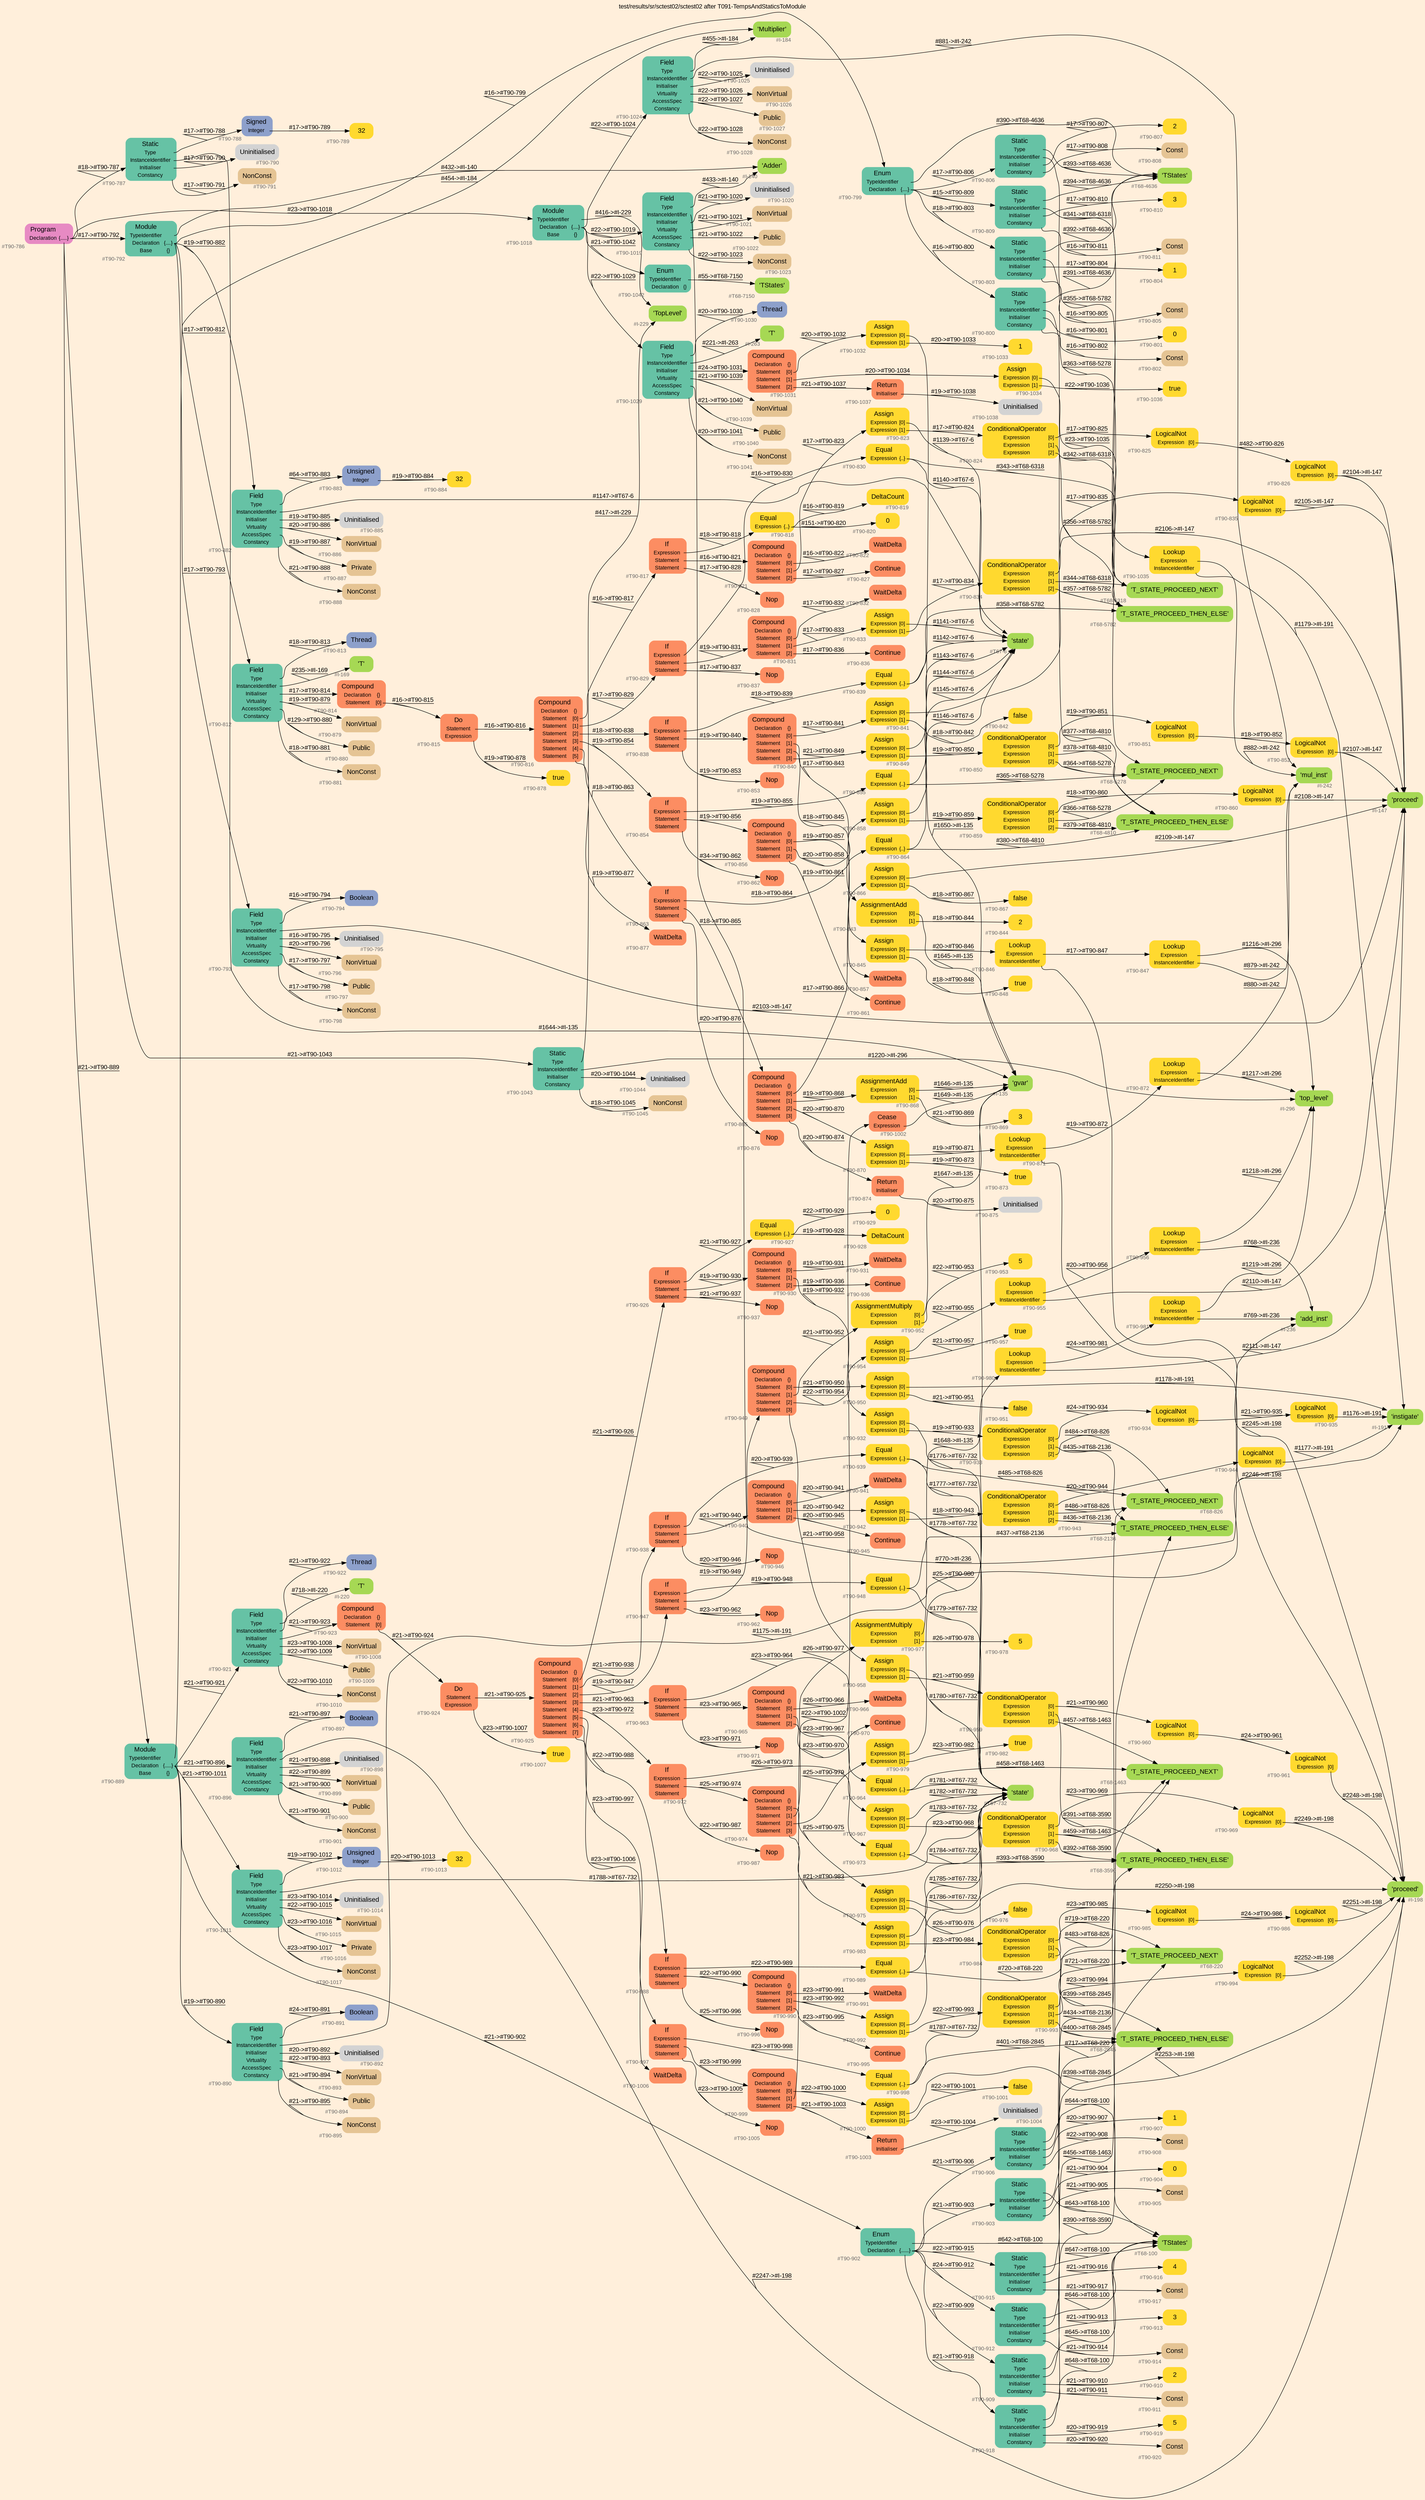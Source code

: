 digraph "test/results/sr/sctest02/sctest02 after T091-TempsAndStaticsToModule" {
label = "test/results/sr/sctest02/sctest02 after T091-TempsAndStaticsToModule"
labelloc = t
graph [
    rankdir = "LR"
    ranksep = 0.3
    bgcolor = antiquewhite1
    color = black
    fontcolor = black
    fontname = "Arial"
];
node [
    fontname = "Arial"
];
edge [
    fontname = "Arial"
];

// -------------------- node figure --------------------
// -------- block #T90-786 ----------
"#T90-786" [
    fillcolor = "/set28/4"
    xlabel = "#T90-786"
    fontsize = "12"
    fontcolor = grey40
    shape = "plaintext"
    label = <<TABLE BORDER="0" CELLBORDER="0" CELLSPACING="0">
     <TR><TD><FONT COLOR="black" POINT-SIZE="15">Program</FONT></TD></TR>
     <TR><TD><FONT COLOR="black" POINT-SIZE="12">Declaration</FONT></TD><TD PORT="port0"><FONT COLOR="black" POINT-SIZE="12">{.....}</FONT></TD></TR>
    </TABLE>>
    style = "rounded,filled"
];

// -------- block #T90-787 ----------
"#T90-787" [
    fillcolor = "/set28/1"
    xlabel = "#T90-787"
    fontsize = "12"
    fontcolor = grey40
    shape = "plaintext"
    label = <<TABLE BORDER="0" CELLBORDER="0" CELLSPACING="0">
     <TR><TD><FONT COLOR="black" POINT-SIZE="15">Static</FONT></TD></TR>
     <TR><TD><FONT COLOR="black" POINT-SIZE="12">Type</FONT></TD><TD PORT="port0"></TD></TR>
     <TR><TD><FONT COLOR="black" POINT-SIZE="12">InstanceIdentifier</FONT></TD><TD PORT="port1"></TD></TR>
     <TR><TD><FONT COLOR="black" POINT-SIZE="12">Initialiser</FONT></TD><TD PORT="port2"></TD></TR>
     <TR><TD><FONT COLOR="black" POINT-SIZE="12">Constancy</FONT></TD><TD PORT="port3"></TD></TR>
    </TABLE>>
    style = "rounded,filled"
];

// -------- block #T90-788 ----------
"#T90-788" [
    fillcolor = "/set28/3"
    xlabel = "#T90-788"
    fontsize = "12"
    fontcolor = grey40
    shape = "plaintext"
    label = <<TABLE BORDER="0" CELLBORDER="0" CELLSPACING="0">
     <TR><TD><FONT COLOR="black" POINT-SIZE="15">Signed</FONT></TD></TR>
     <TR><TD><FONT COLOR="black" POINT-SIZE="12">Integer</FONT></TD><TD PORT="port0"></TD></TR>
    </TABLE>>
    style = "rounded,filled"
];

// -------- block #T90-789 ----------
"#T90-789" [
    fillcolor = "/set28/6"
    xlabel = "#T90-789"
    fontsize = "12"
    fontcolor = grey40
    shape = "plaintext"
    label = <<TABLE BORDER="0" CELLBORDER="0" CELLSPACING="0">
     <TR><TD><FONT COLOR="black" POINT-SIZE="15">32</FONT></TD></TR>
    </TABLE>>
    style = "rounded,filled"
];

// -------- block #I-135 ----------
"#I-135" [
    fillcolor = "/set28/5"
    xlabel = "#I-135"
    fontsize = "12"
    fontcolor = grey40
    shape = "plaintext"
    label = <<TABLE BORDER="0" CELLBORDER="0" CELLSPACING="0">
     <TR><TD><FONT COLOR="black" POINT-SIZE="15">'gvar'</FONT></TD></TR>
    </TABLE>>
    style = "rounded,filled"
];

// -------- block #T90-790 ----------
"#T90-790" [
    xlabel = "#T90-790"
    fontsize = "12"
    fontcolor = grey40
    shape = "plaintext"
    label = <<TABLE BORDER="0" CELLBORDER="0" CELLSPACING="0">
     <TR><TD><FONT COLOR="black" POINT-SIZE="15">Uninitialised</FONT></TD></TR>
    </TABLE>>
    style = "rounded,filled"
];

// -------- block #T90-791 ----------
"#T90-791" [
    fillcolor = "/set28/7"
    xlabel = "#T90-791"
    fontsize = "12"
    fontcolor = grey40
    shape = "plaintext"
    label = <<TABLE BORDER="0" CELLBORDER="0" CELLSPACING="0">
     <TR><TD><FONT COLOR="black" POINT-SIZE="15">NonConst</FONT></TD></TR>
    </TABLE>>
    style = "rounded,filled"
];

// -------- block #T90-792 ----------
"#T90-792" [
    fillcolor = "/set28/1"
    xlabel = "#T90-792"
    fontsize = "12"
    fontcolor = grey40
    shape = "plaintext"
    label = <<TABLE BORDER="0" CELLBORDER="0" CELLSPACING="0">
     <TR><TD><FONT COLOR="black" POINT-SIZE="15">Module</FONT></TD></TR>
     <TR><TD><FONT COLOR="black" POINT-SIZE="12">TypeIdentifier</FONT></TD><TD PORT="port0"></TD></TR>
     <TR><TD><FONT COLOR="black" POINT-SIZE="12">Declaration</FONT></TD><TD PORT="port1"><FONT COLOR="black" POINT-SIZE="12">{....}</FONT></TD></TR>
     <TR><TD><FONT COLOR="black" POINT-SIZE="12">Base</FONT></TD><TD PORT="port2"><FONT COLOR="black" POINT-SIZE="12">{}</FONT></TD></TR>
    </TABLE>>
    style = "rounded,filled"
];

// -------- block #I-140 ----------
"#I-140" [
    fillcolor = "/set28/5"
    xlabel = "#I-140"
    fontsize = "12"
    fontcolor = grey40
    shape = "plaintext"
    label = <<TABLE BORDER="0" CELLBORDER="0" CELLSPACING="0">
     <TR><TD><FONT COLOR="black" POINT-SIZE="15">'Adder'</FONT></TD></TR>
    </TABLE>>
    style = "rounded,filled"
];

// -------- block #T90-793 ----------
"#T90-793" [
    fillcolor = "/set28/1"
    xlabel = "#T90-793"
    fontsize = "12"
    fontcolor = grey40
    shape = "plaintext"
    label = <<TABLE BORDER="0" CELLBORDER="0" CELLSPACING="0">
     <TR><TD><FONT COLOR="black" POINT-SIZE="15">Field</FONT></TD></TR>
     <TR><TD><FONT COLOR="black" POINT-SIZE="12">Type</FONT></TD><TD PORT="port0"></TD></TR>
     <TR><TD><FONT COLOR="black" POINT-SIZE="12">InstanceIdentifier</FONT></TD><TD PORT="port1"></TD></TR>
     <TR><TD><FONT COLOR="black" POINT-SIZE="12">Initialiser</FONT></TD><TD PORT="port2"></TD></TR>
     <TR><TD><FONT COLOR="black" POINT-SIZE="12">Virtuality</FONT></TD><TD PORT="port3"></TD></TR>
     <TR><TD><FONT COLOR="black" POINT-SIZE="12">AccessSpec</FONT></TD><TD PORT="port4"></TD></TR>
     <TR><TD><FONT COLOR="black" POINT-SIZE="12">Constancy</FONT></TD><TD PORT="port5"></TD></TR>
    </TABLE>>
    style = "rounded,filled"
];

// -------- block #T90-794 ----------
"#T90-794" [
    fillcolor = "/set28/3"
    xlabel = "#T90-794"
    fontsize = "12"
    fontcolor = grey40
    shape = "plaintext"
    label = <<TABLE BORDER="0" CELLBORDER="0" CELLSPACING="0">
     <TR><TD><FONT COLOR="black" POINT-SIZE="15">Boolean</FONT></TD></TR>
    </TABLE>>
    style = "rounded,filled"
];

// -------- block #I-147 ----------
"#I-147" [
    fillcolor = "/set28/5"
    xlabel = "#I-147"
    fontsize = "12"
    fontcolor = grey40
    shape = "plaintext"
    label = <<TABLE BORDER="0" CELLBORDER="0" CELLSPACING="0">
     <TR><TD><FONT COLOR="black" POINT-SIZE="15">'proceed'</FONT></TD></TR>
    </TABLE>>
    style = "rounded,filled"
];

// -------- block #T90-795 ----------
"#T90-795" [
    xlabel = "#T90-795"
    fontsize = "12"
    fontcolor = grey40
    shape = "plaintext"
    label = <<TABLE BORDER="0" CELLBORDER="0" CELLSPACING="0">
     <TR><TD><FONT COLOR="black" POINT-SIZE="15">Uninitialised</FONT></TD></TR>
    </TABLE>>
    style = "rounded,filled"
];

// -------- block #T90-796 ----------
"#T90-796" [
    fillcolor = "/set28/7"
    xlabel = "#T90-796"
    fontsize = "12"
    fontcolor = grey40
    shape = "plaintext"
    label = <<TABLE BORDER="0" CELLBORDER="0" CELLSPACING="0">
     <TR><TD><FONT COLOR="black" POINT-SIZE="15">NonVirtual</FONT></TD></TR>
    </TABLE>>
    style = "rounded,filled"
];

// -------- block #T90-797 ----------
"#T90-797" [
    fillcolor = "/set28/7"
    xlabel = "#T90-797"
    fontsize = "12"
    fontcolor = grey40
    shape = "plaintext"
    label = <<TABLE BORDER="0" CELLBORDER="0" CELLSPACING="0">
     <TR><TD><FONT COLOR="black" POINT-SIZE="15">Public</FONT></TD></TR>
    </TABLE>>
    style = "rounded,filled"
];

// -------- block #T90-798 ----------
"#T90-798" [
    fillcolor = "/set28/7"
    xlabel = "#T90-798"
    fontsize = "12"
    fontcolor = grey40
    shape = "plaintext"
    label = <<TABLE BORDER="0" CELLBORDER="0" CELLSPACING="0">
     <TR><TD><FONT COLOR="black" POINT-SIZE="15">NonConst</FONT></TD></TR>
    </TABLE>>
    style = "rounded,filled"
];

// -------- block #T90-799 ----------
"#T90-799" [
    fillcolor = "/set28/1"
    xlabel = "#T90-799"
    fontsize = "12"
    fontcolor = grey40
    shape = "plaintext"
    label = <<TABLE BORDER="0" CELLBORDER="0" CELLSPACING="0">
     <TR><TD><FONT COLOR="black" POINT-SIZE="15">Enum</FONT></TD></TR>
     <TR><TD><FONT COLOR="black" POINT-SIZE="12">TypeIdentifier</FONT></TD><TD PORT="port0"></TD></TR>
     <TR><TD><FONT COLOR="black" POINT-SIZE="12">Declaration</FONT></TD><TD PORT="port1"><FONT COLOR="black" POINT-SIZE="12">{....}</FONT></TD></TR>
    </TABLE>>
    style = "rounded,filled"
];

// -------- block #T68-4636 ----------
"#T68-4636" [
    fillcolor = "/set28/5"
    xlabel = "#T68-4636"
    fontsize = "12"
    fontcolor = grey40
    shape = "plaintext"
    label = <<TABLE BORDER="0" CELLBORDER="0" CELLSPACING="0">
     <TR><TD><FONT COLOR="black" POINT-SIZE="15">'TStates'</FONT></TD></TR>
    </TABLE>>
    style = "rounded,filled"
];

// -------- block #T90-800 ----------
"#T90-800" [
    fillcolor = "/set28/1"
    xlabel = "#T90-800"
    fontsize = "12"
    fontcolor = grey40
    shape = "plaintext"
    label = <<TABLE BORDER="0" CELLBORDER="0" CELLSPACING="0">
     <TR><TD><FONT COLOR="black" POINT-SIZE="15">Static</FONT></TD></TR>
     <TR><TD><FONT COLOR="black" POINT-SIZE="12">Type</FONT></TD><TD PORT="port0"></TD></TR>
     <TR><TD><FONT COLOR="black" POINT-SIZE="12">InstanceIdentifier</FONT></TD><TD PORT="port1"></TD></TR>
     <TR><TD><FONT COLOR="black" POINT-SIZE="12">Initialiser</FONT></TD><TD PORT="port2"></TD></TR>
     <TR><TD><FONT COLOR="black" POINT-SIZE="12">Constancy</FONT></TD><TD PORT="port3"></TD></TR>
    </TABLE>>
    style = "rounded,filled"
];

// -------- block #T68-4810 ----------
"#T68-4810" [
    fillcolor = "/set28/5"
    xlabel = "#T68-4810"
    fontsize = "12"
    fontcolor = grey40
    shape = "plaintext"
    label = <<TABLE BORDER="0" CELLBORDER="0" CELLSPACING="0">
     <TR><TD><FONT COLOR="black" POINT-SIZE="15">'T_STATE_PROCEED_THEN_ELSE'</FONT></TD></TR>
    </TABLE>>
    style = "rounded,filled"
];

// -------- block #T90-801 ----------
"#T90-801" [
    fillcolor = "/set28/6"
    xlabel = "#T90-801"
    fontsize = "12"
    fontcolor = grey40
    shape = "plaintext"
    label = <<TABLE BORDER="0" CELLBORDER="0" CELLSPACING="0">
     <TR><TD><FONT COLOR="black" POINT-SIZE="15">0</FONT></TD></TR>
    </TABLE>>
    style = "rounded,filled"
];

// -------- block #T90-802 ----------
"#T90-802" [
    fillcolor = "/set28/7"
    xlabel = "#T90-802"
    fontsize = "12"
    fontcolor = grey40
    shape = "plaintext"
    label = <<TABLE BORDER="0" CELLBORDER="0" CELLSPACING="0">
     <TR><TD><FONT COLOR="black" POINT-SIZE="15">Const</FONT></TD></TR>
    </TABLE>>
    style = "rounded,filled"
];

// -------- block #T90-803 ----------
"#T90-803" [
    fillcolor = "/set28/1"
    xlabel = "#T90-803"
    fontsize = "12"
    fontcolor = grey40
    shape = "plaintext"
    label = <<TABLE BORDER="0" CELLBORDER="0" CELLSPACING="0">
     <TR><TD><FONT COLOR="black" POINT-SIZE="15">Static</FONT></TD></TR>
     <TR><TD><FONT COLOR="black" POINT-SIZE="12">Type</FONT></TD><TD PORT="port0"></TD></TR>
     <TR><TD><FONT COLOR="black" POINT-SIZE="12">InstanceIdentifier</FONT></TD><TD PORT="port1"></TD></TR>
     <TR><TD><FONT COLOR="black" POINT-SIZE="12">Initialiser</FONT></TD><TD PORT="port2"></TD></TR>
     <TR><TD><FONT COLOR="black" POINT-SIZE="12">Constancy</FONT></TD><TD PORT="port3"></TD></TR>
    </TABLE>>
    style = "rounded,filled"
];

// -------- block #T68-5278 ----------
"#T68-5278" [
    fillcolor = "/set28/5"
    xlabel = "#T68-5278"
    fontsize = "12"
    fontcolor = grey40
    shape = "plaintext"
    label = <<TABLE BORDER="0" CELLBORDER="0" CELLSPACING="0">
     <TR><TD><FONT COLOR="black" POINT-SIZE="15">'T_STATE_PROCEED_NEXT'</FONT></TD></TR>
    </TABLE>>
    style = "rounded,filled"
];

// -------- block #T90-804 ----------
"#T90-804" [
    fillcolor = "/set28/6"
    xlabel = "#T90-804"
    fontsize = "12"
    fontcolor = grey40
    shape = "plaintext"
    label = <<TABLE BORDER="0" CELLBORDER="0" CELLSPACING="0">
     <TR><TD><FONT COLOR="black" POINT-SIZE="15">1</FONT></TD></TR>
    </TABLE>>
    style = "rounded,filled"
];

// -------- block #T90-805 ----------
"#T90-805" [
    fillcolor = "/set28/7"
    xlabel = "#T90-805"
    fontsize = "12"
    fontcolor = grey40
    shape = "plaintext"
    label = <<TABLE BORDER="0" CELLBORDER="0" CELLSPACING="0">
     <TR><TD><FONT COLOR="black" POINT-SIZE="15">Const</FONT></TD></TR>
    </TABLE>>
    style = "rounded,filled"
];

// -------- block #T90-806 ----------
"#T90-806" [
    fillcolor = "/set28/1"
    xlabel = "#T90-806"
    fontsize = "12"
    fontcolor = grey40
    shape = "plaintext"
    label = <<TABLE BORDER="0" CELLBORDER="0" CELLSPACING="0">
     <TR><TD><FONT COLOR="black" POINT-SIZE="15">Static</FONT></TD></TR>
     <TR><TD><FONT COLOR="black" POINT-SIZE="12">Type</FONT></TD><TD PORT="port0"></TD></TR>
     <TR><TD><FONT COLOR="black" POINT-SIZE="12">InstanceIdentifier</FONT></TD><TD PORT="port1"></TD></TR>
     <TR><TD><FONT COLOR="black" POINT-SIZE="12">Initialiser</FONT></TD><TD PORT="port2"></TD></TR>
     <TR><TD><FONT COLOR="black" POINT-SIZE="12">Constancy</FONT></TD><TD PORT="port3"></TD></TR>
    </TABLE>>
    style = "rounded,filled"
];

// -------- block #T68-5782 ----------
"#T68-5782" [
    fillcolor = "/set28/5"
    xlabel = "#T68-5782"
    fontsize = "12"
    fontcolor = grey40
    shape = "plaintext"
    label = <<TABLE BORDER="0" CELLBORDER="0" CELLSPACING="0">
     <TR><TD><FONT COLOR="black" POINT-SIZE="15">'T_STATE_PROCEED_THEN_ELSE'</FONT></TD></TR>
    </TABLE>>
    style = "rounded,filled"
];

// -------- block #T90-807 ----------
"#T90-807" [
    fillcolor = "/set28/6"
    xlabel = "#T90-807"
    fontsize = "12"
    fontcolor = grey40
    shape = "plaintext"
    label = <<TABLE BORDER="0" CELLBORDER="0" CELLSPACING="0">
     <TR><TD><FONT COLOR="black" POINT-SIZE="15">2</FONT></TD></TR>
    </TABLE>>
    style = "rounded,filled"
];

// -------- block #T90-808 ----------
"#T90-808" [
    fillcolor = "/set28/7"
    xlabel = "#T90-808"
    fontsize = "12"
    fontcolor = grey40
    shape = "plaintext"
    label = <<TABLE BORDER="0" CELLBORDER="0" CELLSPACING="0">
     <TR><TD><FONT COLOR="black" POINT-SIZE="15">Const</FONT></TD></TR>
    </TABLE>>
    style = "rounded,filled"
];

// -------- block #T90-809 ----------
"#T90-809" [
    fillcolor = "/set28/1"
    xlabel = "#T90-809"
    fontsize = "12"
    fontcolor = grey40
    shape = "plaintext"
    label = <<TABLE BORDER="0" CELLBORDER="0" CELLSPACING="0">
     <TR><TD><FONT COLOR="black" POINT-SIZE="15">Static</FONT></TD></TR>
     <TR><TD><FONT COLOR="black" POINT-SIZE="12">Type</FONT></TD><TD PORT="port0"></TD></TR>
     <TR><TD><FONT COLOR="black" POINT-SIZE="12">InstanceIdentifier</FONT></TD><TD PORT="port1"></TD></TR>
     <TR><TD><FONT COLOR="black" POINT-SIZE="12">Initialiser</FONT></TD><TD PORT="port2"></TD></TR>
     <TR><TD><FONT COLOR="black" POINT-SIZE="12">Constancy</FONT></TD><TD PORT="port3"></TD></TR>
    </TABLE>>
    style = "rounded,filled"
];

// -------- block #T68-6318 ----------
"#T68-6318" [
    fillcolor = "/set28/5"
    xlabel = "#T68-6318"
    fontsize = "12"
    fontcolor = grey40
    shape = "plaintext"
    label = <<TABLE BORDER="0" CELLBORDER="0" CELLSPACING="0">
     <TR><TD><FONT COLOR="black" POINT-SIZE="15">'T_STATE_PROCEED_NEXT'</FONT></TD></TR>
    </TABLE>>
    style = "rounded,filled"
];

// -------- block #T90-810 ----------
"#T90-810" [
    fillcolor = "/set28/6"
    xlabel = "#T90-810"
    fontsize = "12"
    fontcolor = grey40
    shape = "plaintext"
    label = <<TABLE BORDER="0" CELLBORDER="0" CELLSPACING="0">
     <TR><TD><FONT COLOR="black" POINT-SIZE="15">3</FONT></TD></TR>
    </TABLE>>
    style = "rounded,filled"
];

// -------- block #T90-811 ----------
"#T90-811" [
    fillcolor = "/set28/7"
    xlabel = "#T90-811"
    fontsize = "12"
    fontcolor = grey40
    shape = "plaintext"
    label = <<TABLE BORDER="0" CELLBORDER="0" CELLSPACING="0">
     <TR><TD><FONT COLOR="black" POINT-SIZE="15">Const</FONT></TD></TR>
    </TABLE>>
    style = "rounded,filled"
];

// -------- block #T90-812 ----------
"#T90-812" [
    fillcolor = "/set28/1"
    xlabel = "#T90-812"
    fontsize = "12"
    fontcolor = grey40
    shape = "plaintext"
    label = <<TABLE BORDER="0" CELLBORDER="0" CELLSPACING="0">
     <TR><TD><FONT COLOR="black" POINT-SIZE="15">Field</FONT></TD></TR>
     <TR><TD><FONT COLOR="black" POINT-SIZE="12">Type</FONT></TD><TD PORT="port0"></TD></TR>
     <TR><TD><FONT COLOR="black" POINT-SIZE="12">InstanceIdentifier</FONT></TD><TD PORT="port1"></TD></TR>
     <TR><TD><FONT COLOR="black" POINT-SIZE="12">Initialiser</FONT></TD><TD PORT="port2"></TD></TR>
     <TR><TD><FONT COLOR="black" POINT-SIZE="12">Virtuality</FONT></TD><TD PORT="port3"></TD></TR>
     <TR><TD><FONT COLOR="black" POINT-SIZE="12">AccessSpec</FONT></TD><TD PORT="port4"></TD></TR>
     <TR><TD><FONT COLOR="black" POINT-SIZE="12">Constancy</FONT></TD><TD PORT="port5"></TD></TR>
    </TABLE>>
    style = "rounded,filled"
];

// -------- block #T90-813 ----------
"#T90-813" [
    fillcolor = "/set28/3"
    xlabel = "#T90-813"
    fontsize = "12"
    fontcolor = grey40
    shape = "plaintext"
    label = <<TABLE BORDER="0" CELLBORDER="0" CELLSPACING="0">
     <TR><TD><FONT COLOR="black" POINT-SIZE="15">Thread</FONT></TD></TR>
    </TABLE>>
    style = "rounded,filled"
];

// -------- block #I-169 ----------
"#I-169" [
    fillcolor = "/set28/5"
    xlabel = "#I-169"
    fontsize = "12"
    fontcolor = grey40
    shape = "plaintext"
    label = <<TABLE BORDER="0" CELLBORDER="0" CELLSPACING="0">
     <TR><TD><FONT COLOR="black" POINT-SIZE="15">'T'</FONT></TD></TR>
    </TABLE>>
    style = "rounded,filled"
];

// -------- block #T90-814 ----------
"#T90-814" [
    fillcolor = "/set28/2"
    xlabel = "#T90-814"
    fontsize = "12"
    fontcolor = grey40
    shape = "plaintext"
    label = <<TABLE BORDER="0" CELLBORDER="0" CELLSPACING="0">
     <TR><TD><FONT COLOR="black" POINT-SIZE="15">Compound</FONT></TD></TR>
     <TR><TD><FONT COLOR="black" POINT-SIZE="12">Declaration</FONT></TD><TD PORT="port0"><FONT COLOR="black" POINT-SIZE="12">{}</FONT></TD></TR>
     <TR><TD><FONT COLOR="black" POINT-SIZE="12">Statement</FONT></TD><TD PORT="port1"><FONT COLOR="black" POINT-SIZE="12">[0]</FONT></TD></TR>
    </TABLE>>
    style = "rounded,filled"
];

// -------- block #T90-815 ----------
"#T90-815" [
    fillcolor = "/set28/2"
    xlabel = "#T90-815"
    fontsize = "12"
    fontcolor = grey40
    shape = "plaintext"
    label = <<TABLE BORDER="0" CELLBORDER="0" CELLSPACING="0">
     <TR><TD><FONT COLOR="black" POINT-SIZE="15">Do</FONT></TD></TR>
     <TR><TD><FONT COLOR="black" POINT-SIZE="12">Statement</FONT></TD><TD PORT="port0"></TD></TR>
     <TR><TD><FONT COLOR="black" POINT-SIZE="12">Expression</FONT></TD><TD PORT="port1"></TD></TR>
    </TABLE>>
    style = "rounded,filled"
];

// -------- block #T90-816 ----------
"#T90-816" [
    fillcolor = "/set28/2"
    xlabel = "#T90-816"
    fontsize = "12"
    fontcolor = grey40
    shape = "plaintext"
    label = <<TABLE BORDER="0" CELLBORDER="0" CELLSPACING="0">
     <TR><TD><FONT COLOR="black" POINT-SIZE="15">Compound</FONT></TD></TR>
     <TR><TD><FONT COLOR="black" POINT-SIZE="12">Declaration</FONT></TD><TD PORT="port0"><FONT COLOR="black" POINT-SIZE="12">{}</FONT></TD></TR>
     <TR><TD><FONT COLOR="black" POINT-SIZE="12">Statement</FONT></TD><TD PORT="port1"><FONT COLOR="black" POINT-SIZE="12">[0]</FONT></TD></TR>
     <TR><TD><FONT COLOR="black" POINT-SIZE="12">Statement</FONT></TD><TD PORT="port2"><FONT COLOR="black" POINT-SIZE="12">[1]</FONT></TD></TR>
     <TR><TD><FONT COLOR="black" POINT-SIZE="12">Statement</FONT></TD><TD PORT="port3"><FONT COLOR="black" POINT-SIZE="12">[2]</FONT></TD></TR>
     <TR><TD><FONT COLOR="black" POINT-SIZE="12">Statement</FONT></TD><TD PORT="port4"><FONT COLOR="black" POINT-SIZE="12">[3]</FONT></TD></TR>
     <TR><TD><FONT COLOR="black" POINT-SIZE="12">Statement</FONT></TD><TD PORT="port5"><FONT COLOR="black" POINT-SIZE="12">[4]</FONT></TD></TR>
     <TR><TD><FONT COLOR="black" POINT-SIZE="12">Statement</FONT></TD><TD PORT="port6"><FONT COLOR="black" POINT-SIZE="12">[5]</FONT></TD></TR>
    </TABLE>>
    style = "rounded,filled"
];

// -------- block #T90-817 ----------
"#T90-817" [
    fillcolor = "/set28/2"
    xlabel = "#T90-817"
    fontsize = "12"
    fontcolor = grey40
    shape = "plaintext"
    label = <<TABLE BORDER="0" CELLBORDER="0" CELLSPACING="0">
     <TR><TD><FONT COLOR="black" POINT-SIZE="15">If</FONT></TD></TR>
     <TR><TD><FONT COLOR="black" POINT-SIZE="12">Expression</FONT></TD><TD PORT="port0"></TD></TR>
     <TR><TD><FONT COLOR="black" POINT-SIZE="12">Statement</FONT></TD><TD PORT="port1"></TD></TR>
     <TR><TD><FONT COLOR="black" POINT-SIZE="12">Statement</FONT></TD><TD PORT="port2"></TD></TR>
    </TABLE>>
    style = "rounded,filled"
];

// -------- block #T90-818 ----------
"#T90-818" [
    fillcolor = "/set28/6"
    xlabel = "#T90-818"
    fontsize = "12"
    fontcolor = grey40
    shape = "plaintext"
    label = <<TABLE BORDER="0" CELLBORDER="0" CELLSPACING="0">
     <TR><TD><FONT COLOR="black" POINT-SIZE="15">Equal</FONT></TD></TR>
     <TR><TD><FONT COLOR="black" POINT-SIZE="12">Expression</FONT></TD><TD PORT="port0"><FONT COLOR="black" POINT-SIZE="12">{..}</FONT></TD></TR>
    </TABLE>>
    style = "rounded,filled"
];

// -------- block #T90-819 ----------
"#T90-819" [
    fillcolor = "/set28/6"
    xlabel = "#T90-819"
    fontsize = "12"
    fontcolor = grey40
    shape = "plaintext"
    label = <<TABLE BORDER="0" CELLBORDER="0" CELLSPACING="0">
     <TR><TD><FONT COLOR="black" POINT-SIZE="15">DeltaCount</FONT></TD></TR>
    </TABLE>>
    style = "rounded,filled"
];

// -------- block #T90-820 ----------
"#T90-820" [
    fillcolor = "/set28/6"
    xlabel = "#T90-820"
    fontsize = "12"
    fontcolor = grey40
    shape = "plaintext"
    label = <<TABLE BORDER="0" CELLBORDER="0" CELLSPACING="0">
     <TR><TD><FONT COLOR="black" POINT-SIZE="15">0</FONT></TD></TR>
    </TABLE>>
    style = "rounded,filled"
];

// -------- block #T90-821 ----------
"#T90-821" [
    fillcolor = "/set28/2"
    xlabel = "#T90-821"
    fontsize = "12"
    fontcolor = grey40
    shape = "plaintext"
    label = <<TABLE BORDER="0" CELLBORDER="0" CELLSPACING="0">
     <TR><TD><FONT COLOR="black" POINT-SIZE="15">Compound</FONT></TD></TR>
     <TR><TD><FONT COLOR="black" POINT-SIZE="12">Declaration</FONT></TD><TD PORT="port0"><FONT COLOR="black" POINT-SIZE="12">{}</FONT></TD></TR>
     <TR><TD><FONT COLOR="black" POINT-SIZE="12">Statement</FONT></TD><TD PORT="port1"><FONT COLOR="black" POINT-SIZE="12">[0]</FONT></TD></TR>
     <TR><TD><FONT COLOR="black" POINT-SIZE="12">Statement</FONT></TD><TD PORT="port2"><FONT COLOR="black" POINT-SIZE="12">[1]</FONT></TD></TR>
     <TR><TD><FONT COLOR="black" POINT-SIZE="12">Statement</FONT></TD><TD PORT="port3"><FONT COLOR="black" POINT-SIZE="12">[2]</FONT></TD></TR>
    </TABLE>>
    style = "rounded,filled"
];

// -------- block #T90-822 ----------
"#T90-822" [
    fillcolor = "/set28/2"
    xlabel = "#T90-822"
    fontsize = "12"
    fontcolor = grey40
    shape = "plaintext"
    label = <<TABLE BORDER="0" CELLBORDER="0" CELLSPACING="0">
     <TR><TD><FONT COLOR="black" POINT-SIZE="15">WaitDelta</FONT></TD></TR>
    </TABLE>>
    style = "rounded,filled"
];

// -------- block #T90-823 ----------
"#T90-823" [
    fillcolor = "/set28/6"
    xlabel = "#T90-823"
    fontsize = "12"
    fontcolor = grey40
    shape = "plaintext"
    label = <<TABLE BORDER="0" CELLBORDER="0" CELLSPACING="0">
     <TR><TD><FONT COLOR="black" POINT-SIZE="15">Assign</FONT></TD></TR>
     <TR><TD><FONT COLOR="black" POINT-SIZE="12">Expression</FONT></TD><TD PORT="port0"><FONT COLOR="black" POINT-SIZE="12">[0]</FONT></TD></TR>
     <TR><TD><FONT COLOR="black" POINT-SIZE="12">Expression</FONT></TD><TD PORT="port1"><FONT COLOR="black" POINT-SIZE="12">[1]</FONT></TD></TR>
    </TABLE>>
    style = "rounded,filled"
];

// -------- block #T67-6 ----------
"#T67-6" [
    fillcolor = "/set28/5"
    xlabel = "#T67-6"
    fontsize = "12"
    fontcolor = grey40
    shape = "plaintext"
    label = <<TABLE BORDER="0" CELLBORDER="0" CELLSPACING="0">
     <TR><TD><FONT COLOR="black" POINT-SIZE="15">'state'</FONT></TD></TR>
    </TABLE>>
    style = "rounded,filled"
];

// -------- block #T90-824 ----------
"#T90-824" [
    fillcolor = "/set28/6"
    xlabel = "#T90-824"
    fontsize = "12"
    fontcolor = grey40
    shape = "plaintext"
    label = <<TABLE BORDER="0" CELLBORDER="0" CELLSPACING="0">
     <TR><TD><FONT COLOR="black" POINT-SIZE="15">ConditionalOperator</FONT></TD></TR>
     <TR><TD><FONT COLOR="black" POINT-SIZE="12">Expression</FONT></TD><TD PORT="port0"><FONT COLOR="black" POINT-SIZE="12">[0]</FONT></TD></TR>
     <TR><TD><FONT COLOR="black" POINT-SIZE="12">Expression</FONT></TD><TD PORT="port1"><FONT COLOR="black" POINT-SIZE="12">[1]</FONT></TD></TR>
     <TR><TD><FONT COLOR="black" POINT-SIZE="12">Expression</FONT></TD><TD PORT="port2"><FONT COLOR="black" POINT-SIZE="12">[2]</FONT></TD></TR>
    </TABLE>>
    style = "rounded,filled"
];

// -------- block #T90-825 ----------
"#T90-825" [
    fillcolor = "/set28/6"
    xlabel = "#T90-825"
    fontsize = "12"
    fontcolor = grey40
    shape = "plaintext"
    label = <<TABLE BORDER="0" CELLBORDER="0" CELLSPACING="0">
     <TR><TD><FONT COLOR="black" POINT-SIZE="15">LogicalNot</FONT></TD></TR>
     <TR><TD><FONT COLOR="black" POINT-SIZE="12">Expression</FONT></TD><TD PORT="port0"><FONT COLOR="black" POINT-SIZE="12">[0]</FONT></TD></TR>
    </TABLE>>
    style = "rounded,filled"
];

// -------- block #T90-826 ----------
"#T90-826" [
    fillcolor = "/set28/6"
    xlabel = "#T90-826"
    fontsize = "12"
    fontcolor = grey40
    shape = "plaintext"
    label = <<TABLE BORDER="0" CELLBORDER="0" CELLSPACING="0">
     <TR><TD><FONT COLOR="black" POINT-SIZE="15">LogicalNot</FONT></TD></TR>
     <TR><TD><FONT COLOR="black" POINT-SIZE="12">Expression</FONT></TD><TD PORT="port0"><FONT COLOR="black" POINT-SIZE="12">[0]</FONT></TD></TR>
    </TABLE>>
    style = "rounded,filled"
];

// -------- block #T90-827 ----------
"#T90-827" [
    fillcolor = "/set28/2"
    xlabel = "#T90-827"
    fontsize = "12"
    fontcolor = grey40
    shape = "plaintext"
    label = <<TABLE BORDER="0" CELLBORDER="0" CELLSPACING="0">
     <TR><TD><FONT COLOR="black" POINT-SIZE="15">Continue</FONT></TD></TR>
    </TABLE>>
    style = "rounded,filled"
];

// -------- block #T90-828 ----------
"#T90-828" [
    fillcolor = "/set28/2"
    xlabel = "#T90-828"
    fontsize = "12"
    fontcolor = grey40
    shape = "plaintext"
    label = <<TABLE BORDER="0" CELLBORDER="0" CELLSPACING="0">
     <TR><TD><FONT COLOR="black" POINT-SIZE="15">Nop</FONT></TD></TR>
    </TABLE>>
    style = "rounded,filled"
];

// -------- block #T90-829 ----------
"#T90-829" [
    fillcolor = "/set28/2"
    xlabel = "#T90-829"
    fontsize = "12"
    fontcolor = grey40
    shape = "plaintext"
    label = <<TABLE BORDER="0" CELLBORDER="0" CELLSPACING="0">
     <TR><TD><FONT COLOR="black" POINT-SIZE="15">If</FONT></TD></TR>
     <TR><TD><FONT COLOR="black" POINT-SIZE="12">Expression</FONT></TD><TD PORT="port0"></TD></TR>
     <TR><TD><FONT COLOR="black" POINT-SIZE="12">Statement</FONT></TD><TD PORT="port1"></TD></TR>
     <TR><TD><FONT COLOR="black" POINT-SIZE="12">Statement</FONT></TD><TD PORT="port2"></TD></TR>
    </TABLE>>
    style = "rounded,filled"
];

// -------- block #T90-830 ----------
"#T90-830" [
    fillcolor = "/set28/6"
    xlabel = "#T90-830"
    fontsize = "12"
    fontcolor = grey40
    shape = "plaintext"
    label = <<TABLE BORDER="0" CELLBORDER="0" CELLSPACING="0">
     <TR><TD><FONT COLOR="black" POINT-SIZE="15">Equal</FONT></TD></TR>
     <TR><TD><FONT COLOR="black" POINT-SIZE="12">Expression</FONT></TD><TD PORT="port0"><FONT COLOR="black" POINT-SIZE="12">{..}</FONT></TD></TR>
    </TABLE>>
    style = "rounded,filled"
];

// -------- block #T90-831 ----------
"#T90-831" [
    fillcolor = "/set28/2"
    xlabel = "#T90-831"
    fontsize = "12"
    fontcolor = grey40
    shape = "plaintext"
    label = <<TABLE BORDER="0" CELLBORDER="0" CELLSPACING="0">
     <TR><TD><FONT COLOR="black" POINT-SIZE="15">Compound</FONT></TD></TR>
     <TR><TD><FONT COLOR="black" POINT-SIZE="12">Declaration</FONT></TD><TD PORT="port0"><FONT COLOR="black" POINT-SIZE="12">{}</FONT></TD></TR>
     <TR><TD><FONT COLOR="black" POINT-SIZE="12">Statement</FONT></TD><TD PORT="port1"><FONT COLOR="black" POINT-SIZE="12">[0]</FONT></TD></TR>
     <TR><TD><FONT COLOR="black" POINT-SIZE="12">Statement</FONT></TD><TD PORT="port2"><FONT COLOR="black" POINT-SIZE="12">[1]</FONT></TD></TR>
     <TR><TD><FONT COLOR="black" POINT-SIZE="12">Statement</FONT></TD><TD PORT="port3"><FONT COLOR="black" POINT-SIZE="12">[2]</FONT></TD></TR>
    </TABLE>>
    style = "rounded,filled"
];

// -------- block #T90-832 ----------
"#T90-832" [
    fillcolor = "/set28/2"
    xlabel = "#T90-832"
    fontsize = "12"
    fontcolor = grey40
    shape = "plaintext"
    label = <<TABLE BORDER="0" CELLBORDER="0" CELLSPACING="0">
     <TR><TD><FONT COLOR="black" POINT-SIZE="15">WaitDelta</FONT></TD></TR>
    </TABLE>>
    style = "rounded,filled"
];

// -------- block #T90-833 ----------
"#T90-833" [
    fillcolor = "/set28/6"
    xlabel = "#T90-833"
    fontsize = "12"
    fontcolor = grey40
    shape = "plaintext"
    label = <<TABLE BORDER="0" CELLBORDER="0" CELLSPACING="0">
     <TR><TD><FONT COLOR="black" POINT-SIZE="15">Assign</FONT></TD></TR>
     <TR><TD><FONT COLOR="black" POINT-SIZE="12">Expression</FONT></TD><TD PORT="port0"><FONT COLOR="black" POINT-SIZE="12">[0]</FONT></TD></TR>
     <TR><TD><FONT COLOR="black" POINT-SIZE="12">Expression</FONT></TD><TD PORT="port1"><FONT COLOR="black" POINT-SIZE="12">[1]</FONT></TD></TR>
    </TABLE>>
    style = "rounded,filled"
];

// -------- block #T90-834 ----------
"#T90-834" [
    fillcolor = "/set28/6"
    xlabel = "#T90-834"
    fontsize = "12"
    fontcolor = grey40
    shape = "plaintext"
    label = <<TABLE BORDER="0" CELLBORDER="0" CELLSPACING="0">
     <TR><TD><FONT COLOR="black" POINT-SIZE="15">ConditionalOperator</FONT></TD></TR>
     <TR><TD><FONT COLOR="black" POINT-SIZE="12">Expression</FONT></TD><TD PORT="port0"><FONT COLOR="black" POINT-SIZE="12">[0]</FONT></TD></TR>
     <TR><TD><FONT COLOR="black" POINT-SIZE="12">Expression</FONT></TD><TD PORT="port1"><FONT COLOR="black" POINT-SIZE="12">[1]</FONT></TD></TR>
     <TR><TD><FONT COLOR="black" POINT-SIZE="12">Expression</FONT></TD><TD PORT="port2"><FONT COLOR="black" POINT-SIZE="12">[2]</FONT></TD></TR>
    </TABLE>>
    style = "rounded,filled"
];

// -------- block #T90-835 ----------
"#T90-835" [
    fillcolor = "/set28/6"
    xlabel = "#T90-835"
    fontsize = "12"
    fontcolor = grey40
    shape = "plaintext"
    label = <<TABLE BORDER="0" CELLBORDER="0" CELLSPACING="0">
     <TR><TD><FONT COLOR="black" POINT-SIZE="15">LogicalNot</FONT></TD></TR>
     <TR><TD><FONT COLOR="black" POINT-SIZE="12">Expression</FONT></TD><TD PORT="port0"><FONT COLOR="black" POINT-SIZE="12">[0]</FONT></TD></TR>
    </TABLE>>
    style = "rounded,filled"
];

// -------- block #T90-836 ----------
"#T90-836" [
    fillcolor = "/set28/2"
    xlabel = "#T90-836"
    fontsize = "12"
    fontcolor = grey40
    shape = "plaintext"
    label = <<TABLE BORDER="0" CELLBORDER="0" CELLSPACING="0">
     <TR><TD><FONT COLOR="black" POINT-SIZE="15">Continue</FONT></TD></TR>
    </TABLE>>
    style = "rounded,filled"
];

// -------- block #T90-837 ----------
"#T90-837" [
    fillcolor = "/set28/2"
    xlabel = "#T90-837"
    fontsize = "12"
    fontcolor = grey40
    shape = "plaintext"
    label = <<TABLE BORDER="0" CELLBORDER="0" CELLSPACING="0">
     <TR><TD><FONT COLOR="black" POINT-SIZE="15">Nop</FONT></TD></TR>
    </TABLE>>
    style = "rounded,filled"
];

// -------- block #T90-838 ----------
"#T90-838" [
    fillcolor = "/set28/2"
    xlabel = "#T90-838"
    fontsize = "12"
    fontcolor = grey40
    shape = "plaintext"
    label = <<TABLE BORDER="0" CELLBORDER="0" CELLSPACING="0">
     <TR><TD><FONT COLOR="black" POINT-SIZE="15">If</FONT></TD></TR>
     <TR><TD><FONT COLOR="black" POINT-SIZE="12">Expression</FONT></TD><TD PORT="port0"></TD></TR>
     <TR><TD><FONT COLOR="black" POINT-SIZE="12">Statement</FONT></TD><TD PORT="port1"></TD></TR>
     <TR><TD><FONT COLOR="black" POINT-SIZE="12">Statement</FONT></TD><TD PORT="port2"></TD></TR>
    </TABLE>>
    style = "rounded,filled"
];

// -------- block #T90-839 ----------
"#T90-839" [
    fillcolor = "/set28/6"
    xlabel = "#T90-839"
    fontsize = "12"
    fontcolor = grey40
    shape = "plaintext"
    label = <<TABLE BORDER="0" CELLBORDER="0" CELLSPACING="0">
     <TR><TD><FONT COLOR="black" POINT-SIZE="15">Equal</FONT></TD></TR>
     <TR><TD><FONT COLOR="black" POINT-SIZE="12">Expression</FONT></TD><TD PORT="port0"><FONT COLOR="black" POINT-SIZE="12">{..}</FONT></TD></TR>
    </TABLE>>
    style = "rounded,filled"
];

// -------- block #T90-840 ----------
"#T90-840" [
    fillcolor = "/set28/2"
    xlabel = "#T90-840"
    fontsize = "12"
    fontcolor = grey40
    shape = "plaintext"
    label = <<TABLE BORDER="0" CELLBORDER="0" CELLSPACING="0">
     <TR><TD><FONT COLOR="black" POINT-SIZE="15">Compound</FONT></TD></TR>
     <TR><TD><FONT COLOR="black" POINT-SIZE="12">Declaration</FONT></TD><TD PORT="port0"><FONT COLOR="black" POINT-SIZE="12">{}</FONT></TD></TR>
     <TR><TD><FONT COLOR="black" POINT-SIZE="12">Statement</FONT></TD><TD PORT="port1"><FONT COLOR="black" POINT-SIZE="12">[0]</FONT></TD></TR>
     <TR><TD><FONT COLOR="black" POINT-SIZE="12">Statement</FONT></TD><TD PORT="port2"><FONT COLOR="black" POINT-SIZE="12">[1]</FONT></TD></TR>
     <TR><TD><FONT COLOR="black" POINT-SIZE="12">Statement</FONT></TD><TD PORT="port3"><FONT COLOR="black" POINT-SIZE="12">[2]</FONT></TD></TR>
     <TR><TD><FONT COLOR="black" POINT-SIZE="12">Statement</FONT></TD><TD PORT="port4"><FONT COLOR="black" POINT-SIZE="12">[3]</FONT></TD></TR>
    </TABLE>>
    style = "rounded,filled"
];

// -------- block #T90-841 ----------
"#T90-841" [
    fillcolor = "/set28/6"
    xlabel = "#T90-841"
    fontsize = "12"
    fontcolor = grey40
    shape = "plaintext"
    label = <<TABLE BORDER="0" CELLBORDER="0" CELLSPACING="0">
     <TR><TD><FONT COLOR="black" POINT-SIZE="15">Assign</FONT></TD></TR>
     <TR><TD><FONT COLOR="black" POINT-SIZE="12">Expression</FONT></TD><TD PORT="port0"><FONT COLOR="black" POINT-SIZE="12">[0]</FONT></TD></TR>
     <TR><TD><FONT COLOR="black" POINT-SIZE="12">Expression</FONT></TD><TD PORT="port1"><FONT COLOR="black" POINT-SIZE="12">[1]</FONT></TD></TR>
    </TABLE>>
    style = "rounded,filled"
];

// -------- block #T90-842 ----------
"#T90-842" [
    fillcolor = "/set28/6"
    xlabel = "#T90-842"
    fontsize = "12"
    fontcolor = grey40
    shape = "plaintext"
    label = <<TABLE BORDER="0" CELLBORDER="0" CELLSPACING="0">
     <TR><TD><FONT COLOR="black" POINT-SIZE="15">false</FONT></TD></TR>
    </TABLE>>
    style = "rounded,filled"
];

// -------- block #T90-843 ----------
"#T90-843" [
    fillcolor = "/set28/6"
    xlabel = "#T90-843"
    fontsize = "12"
    fontcolor = grey40
    shape = "plaintext"
    label = <<TABLE BORDER="0" CELLBORDER="0" CELLSPACING="0">
     <TR><TD><FONT COLOR="black" POINT-SIZE="15">AssignmentAdd</FONT></TD></TR>
     <TR><TD><FONT COLOR="black" POINT-SIZE="12">Expression</FONT></TD><TD PORT="port0"><FONT COLOR="black" POINT-SIZE="12">[0]</FONT></TD></TR>
     <TR><TD><FONT COLOR="black" POINT-SIZE="12">Expression</FONT></TD><TD PORT="port1"><FONT COLOR="black" POINT-SIZE="12">[1]</FONT></TD></TR>
    </TABLE>>
    style = "rounded,filled"
];

// -------- block #T90-844 ----------
"#T90-844" [
    fillcolor = "/set28/6"
    xlabel = "#T90-844"
    fontsize = "12"
    fontcolor = grey40
    shape = "plaintext"
    label = <<TABLE BORDER="0" CELLBORDER="0" CELLSPACING="0">
     <TR><TD><FONT COLOR="black" POINT-SIZE="15">2</FONT></TD></TR>
    </TABLE>>
    style = "rounded,filled"
];

// -------- block #T90-845 ----------
"#T90-845" [
    fillcolor = "/set28/6"
    xlabel = "#T90-845"
    fontsize = "12"
    fontcolor = grey40
    shape = "plaintext"
    label = <<TABLE BORDER="0" CELLBORDER="0" CELLSPACING="0">
     <TR><TD><FONT COLOR="black" POINT-SIZE="15">Assign</FONT></TD></TR>
     <TR><TD><FONT COLOR="black" POINT-SIZE="12">Expression</FONT></TD><TD PORT="port0"><FONT COLOR="black" POINT-SIZE="12">[0]</FONT></TD></TR>
     <TR><TD><FONT COLOR="black" POINT-SIZE="12">Expression</FONT></TD><TD PORT="port1"><FONT COLOR="black" POINT-SIZE="12">[1]</FONT></TD></TR>
    </TABLE>>
    style = "rounded,filled"
];

// -------- block #T90-846 ----------
"#T90-846" [
    fillcolor = "/set28/6"
    xlabel = "#T90-846"
    fontsize = "12"
    fontcolor = grey40
    shape = "plaintext"
    label = <<TABLE BORDER="0" CELLBORDER="0" CELLSPACING="0">
     <TR><TD><FONT COLOR="black" POINT-SIZE="15">Lookup</FONT></TD></TR>
     <TR><TD><FONT COLOR="black" POINT-SIZE="12">Expression</FONT></TD><TD PORT="port0"></TD></TR>
     <TR><TD><FONT COLOR="black" POINT-SIZE="12">InstanceIdentifier</FONT></TD><TD PORT="port1"></TD></TR>
    </TABLE>>
    style = "rounded,filled"
];

// -------- block #T90-847 ----------
"#T90-847" [
    fillcolor = "/set28/6"
    xlabel = "#T90-847"
    fontsize = "12"
    fontcolor = grey40
    shape = "plaintext"
    label = <<TABLE BORDER="0" CELLBORDER="0" CELLSPACING="0">
     <TR><TD><FONT COLOR="black" POINT-SIZE="15">Lookup</FONT></TD></TR>
     <TR><TD><FONT COLOR="black" POINT-SIZE="12">Expression</FONT></TD><TD PORT="port0"></TD></TR>
     <TR><TD><FONT COLOR="black" POINT-SIZE="12">InstanceIdentifier</FONT></TD><TD PORT="port1"></TD></TR>
    </TABLE>>
    style = "rounded,filled"
];

// -------- block #I-296 ----------
"#I-296" [
    fillcolor = "/set28/5"
    xlabel = "#I-296"
    fontsize = "12"
    fontcolor = grey40
    shape = "plaintext"
    label = <<TABLE BORDER="0" CELLBORDER="0" CELLSPACING="0">
     <TR><TD><FONT COLOR="black" POINT-SIZE="15">'top_level'</FONT></TD></TR>
    </TABLE>>
    style = "rounded,filled"
];

// -------- block #I-242 ----------
"#I-242" [
    fillcolor = "/set28/5"
    xlabel = "#I-242"
    fontsize = "12"
    fontcolor = grey40
    shape = "plaintext"
    label = <<TABLE BORDER="0" CELLBORDER="0" CELLSPACING="0">
     <TR><TD><FONT COLOR="black" POINT-SIZE="15">'mul_inst'</FONT></TD></TR>
    </TABLE>>
    style = "rounded,filled"
];

// -------- block #I-198 ----------
"#I-198" [
    fillcolor = "/set28/5"
    xlabel = "#I-198"
    fontsize = "12"
    fontcolor = grey40
    shape = "plaintext"
    label = <<TABLE BORDER="0" CELLBORDER="0" CELLSPACING="0">
     <TR><TD><FONT COLOR="black" POINT-SIZE="15">'proceed'</FONT></TD></TR>
    </TABLE>>
    style = "rounded,filled"
];

// -------- block #T90-848 ----------
"#T90-848" [
    fillcolor = "/set28/6"
    xlabel = "#T90-848"
    fontsize = "12"
    fontcolor = grey40
    shape = "plaintext"
    label = <<TABLE BORDER="0" CELLBORDER="0" CELLSPACING="0">
     <TR><TD><FONT COLOR="black" POINT-SIZE="15">true</FONT></TD></TR>
    </TABLE>>
    style = "rounded,filled"
];

// -------- block #T90-849 ----------
"#T90-849" [
    fillcolor = "/set28/6"
    xlabel = "#T90-849"
    fontsize = "12"
    fontcolor = grey40
    shape = "plaintext"
    label = <<TABLE BORDER="0" CELLBORDER="0" CELLSPACING="0">
     <TR><TD><FONT COLOR="black" POINT-SIZE="15">Assign</FONT></TD></TR>
     <TR><TD><FONT COLOR="black" POINT-SIZE="12">Expression</FONT></TD><TD PORT="port0"><FONT COLOR="black" POINT-SIZE="12">[0]</FONT></TD></TR>
     <TR><TD><FONT COLOR="black" POINT-SIZE="12">Expression</FONT></TD><TD PORT="port1"><FONT COLOR="black" POINT-SIZE="12">[1]</FONT></TD></TR>
    </TABLE>>
    style = "rounded,filled"
];

// -------- block #T90-850 ----------
"#T90-850" [
    fillcolor = "/set28/6"
    xlabel = "#T90-850"
    fontsize = "12"
    fontcolor = grey40
    shape = "plaintext"
    label = <<TABLE BORDER="0" CELLBORDER="0" CELLSPACING="0">
     <TR><TD><FONT COLOR="black" POINT-SIZE="15">ConditionalOperator</FONT></TD></TR>
     <TR><TD><FONT COLOR="black" POINT-SIZE="12">Expression</FONT></TD><TD PORT="port0"><FONT COLOR="black" POINT-SIZE="12">[0]</FONT></TD></TR>
     <TR><TD><FONT COLOR="black" POINT-SIZE="12">Expression</FONT></TD><TD PORT="port1"><FONT COLOR="black" POINT-SIZE="12">[1]</FONT></TD></TR>
     <TR><TD><FONT COLOR="black" POINT-SIZE="12">Expression</FONT></TD><TD PORT="port2"><FONT COLOR="black" POINT-SIZE="12">[2]</FONT></TD></TR>
    </TABLE>>
    style = "rounded,filled"
];

// -------- block #T90-851 ----------
"#T90-851" [
    fillcolor = "/set28/6"
    xlabel = "#T90-851"
    fontsize = "12"
    fontcolor = grey40
    shape = "plaintext"
    label = <<TABLE BORDER="0" CELLBORDER="0" CELLSPACING="0">
     <TR><TD><FONT COLOR="black" POINT-SIZE="15">LogicalNot</FONT></TD></TR>
     <TR><TD><FONT COLOR="black" POINT-SIZE="12">Expression</FONT></TD><TD PORT="port0"><FONT COLOR="black" POINT-SIZE="12">[0]</FONT></TD></TR>
    </TABLE>>
    style = "rounded,filled"
];

// -------- block #T90-852 ----------
"#T90-852" [
    fillcolor = "/set28/6"
    xlabel = "#T90-852"
    fontsize = "12"
    fontcolor = grey40
    shape = "plaintext"
    label = <<TABLE BORDER="0" CELLBORDER="0" CELLSPACING="0">
     <TR><TD><FONT COLOR="black" POINT-SIZE="15">LogicalNot</FONT></TD></TR>
     <TR><TD><FONT COLOR="black" POINT-SIZE="12">Expression</FONT></TD><TD PORT="port0"><FONT COLOR="black" POINT-SIZE="12">[0]</FONT></TD></TR>
    </TABLE>>
    style = "rounded,filled"
];

// -------- block #T90-853 ----------
"#T90-853" [
    fillcolor = "/set28/2"
    xlabel = "#T90-853"
    fontsize = "12"
    fontcolor = grey40
    shape = "plaintext"
    label = <<TABLE BORDER="0" CELLBORDER="0" CELLSPACING="0">
     <TR><TD><FONT COLOR="black" POINT-SIZE="15">Nop</FONT></TD></TR>
    </TABLE>>
    style = "rounded,filled"
];

// -------- block #T90-854 ----------
"#T90-854" [
    fillcolor = "/set28/2"
    xlabel = "#T90-854"
    fontsize = "12"
    fontcolor = grey40
    shape = "plaintext"
    label = <<TABLE BORDER="0" CELLBORDER="0" CELLSPACING="0">
     <TR><TD><FONT COLOR="black" POINT-SIZE="15">If</FONT></TD></TR>
     <TR><TD><FONT COLOR="black" POINT-SIZE="12">Expression</FONT></TD><TD PORT="port0"></TD></TR>
     <TR><TD><FONT COLOR="black" POINT-SIZE="12">Statement</FONT></TD><TD PORT="port1"></TD></TR>
     <TR><TD><FONT COLOR="black" POINT-SIZE="12">Statement</FONT></TD><TD PORT="port2"></TD></TR>
    </TABLE>>
    style = "rounded,filled"
];

// -------- block #T90-855 ----------
"#T90-855" [
    fillcolor = "/set28/6"
    xlabel = "#T90-855"
    fontsize = "12"
    fontcolor = grey40
    shape = "plaintext"
    label = <<TABLE BORDER="0" CELLBORDER="0" CELLSPACING="0">
     <TR><TD><FONT COLOR="black" POINT-SIZE="15">Equal</FONT></TD></TR>
     <TR><TD><FONT COLOR="black" POINT-SIZE="12">Expression</FONT></TD><TD PORT="port0"><FONT COLOR="black" POINT-SIZE="12">{..}</FONT></TD></TR>
    </TABLE>>
    style = "rounded,filled"
];

// -------- block #T90-856 ----------
"#T90-856" [
    fillcolor = "/set28/2"
    xlabel = "#T90-856"
    fontsize = "12"
    fontcolor = grey40
    shape = "plaintext"
    label = <<TABLE BORDER="0" CELLBORDER="0" CELLSPACING="0">
     <TR><TD><FONT COLOR="black" POINT-SIZE="15">Compound</FONT></TD></TR>
     <TR><TD><FONT COLOR="black" POINT-SIZE="12">Declaration</FONT></TD><TD PORT="port0"><FONT COLOR="black" POINT-SIZE="12">{}</FONT></TD></TR>
     <TR><TD><FONT COLOR="black" POINT-SIZE="12">Statement</FONT></TD><TD PORT="port1"><FONT COLOR="black" POINT-SIZE="12">[0]</FONT></TD></TR>
     <TR><TD><FONT COLOR="black" POINT-SIZE="12">Statement</FONT></TD><TD PORT="port2"><FONT COLOR="black" POINT-SIZE="12">[1]</FONT></TD></TR>
     <TR><TD><FONT COLOR="black" POINT-SIZE="12">Statement</FONT></TD><TD PORT="port3"><FONT COLOR="black" POINT-SIZE="12">[2]</FONT></TD></TR>
    </TABLE>>
    style = "rounded,filled"
];

// -------- block #T90-857 ----------
"#T90-857" [
    fillcolor = "/set28/2"
    xlabel = "#T90-857"
    fontsize = "12"
    fontcolor = grey40
    shape = "plaintext"
    label = <<TABLE BORDER="0" CELLBORDER="0" CELLSPACING="0">
     <TR><TD><FONT COLOR="black" POINT-SIZE="15">WaitDelta</FONT></TD></TR>
    </TABLE>>
    style = "rounded,filled"
];

// -------- block #T90-858 ----------
"#T90-858" [
    fillcolor = "/set28/6"
    xlabel = "#T90-858"
    fontsize = "12"
    fontcolor = grey40
    shape = "plaintext"
    label = <<TABLE BORDER="0" CELLBORDER="0" CELLSPACING="0">
     <TR><TD><FONT COLOR="black" POINT-SIZE="15">Assign</FONT></TD></TR>
     <TR><TD><FONT COLOR="black" POINT-SIZE="12">Expression</FONT></TD><TD PORT="port0"><FONT COLOR="black" POINT-SIZE="12">[0]</FONT></TD></TR>
     <TR><TD><FONT COLOR="black" POINT-SIZE="12">Expression</FONT></TD><TD PORT="port1"><FONT COLOR="black" POINT-SIZE="12">[1]</FONT></TD></TR>
    </TABLE>>
    style = "rounded,filled"
];

// -------- block #T90-859 ----------
"#T90-859" [
    fillcolor = "/set28/6"
    xlabel = "#T90-859"
    fontsize = "12"
    fontcolor = grey40
    shape = "plaintext"
    label = <<TABLE BORDER="0" CELLBORDER="0" CELLSPACING="0">
     <TR><TD><FONT COLOR="black" POINT-SIZE="15">ConditionalOperator</FONT></TD></TR>
     <TR><TD><FONT COLOR="black" POINT-SIZE="12">Expression</FONT></TD><TD PORT="port0"><FONT COLOR="black" POINT-SIZE="12">[0]</FONT></TD></TR>
     <TR><TD><FONT COLOR="black" POINT-SIZE="12">Expression</FONT></TD><TD PORT="port1"><FONT COLOR="black" POINT-SIZE="12">[1]</FONT></TD></TR>
     <TR><TD><FONT COLOR="black" POINT-SIZE="12">Expression</FONT></TD><TD PORT="port2"><FONT COLOR="black" POINT-SIZE="12">[2]</FONT></TD></TR>
    </TABLE>>
    style = "rounded,filled"
];

// -------- block #T90-860 ----------
"#T90-860" [
    fillcolor = "/set28/6"
    xlabel = "#T90-860"
    fontsize = "12"
    fontcolor = grey40
    shape = "plaintext"
    label = <<TABLE BORDER="0" CELLBORDER="0" CELLSPACING="0">
     <TR><TD><FONT COLOR="black" POINT-SIZE="15">LogicalNot</FONT></TD></TR>
     <TR><TD><FONT COLOR="black" POINT-SIZE="12">Expression</FONT></TD><TD PORT="port0"><FONT COLOR="black" POINT-SIZE="12">[0]</FONT></TD></TR>
    </TABLE>>
    style = "rounded,filled"
];

// -------- block #T90-861 ----------
"#T90-861" [
    fillcolor = "/set28/2"
    xlabel = "#T90-861"
    fontsize = "12"
    fontcolor = grey40
    shape = "plaintext"
    label = <<TABLE BORDER="0" CELLBORDER="0" CELLSPACING="0">
     <TR><TD><FONT COLOR="black" POINT-SIZE="15">Continue</FONT></TD></TR>
    </TABLE>>
    style = "rounded,filled"
];

// -------- block #T90-862 ----------
"#T90-862" [
    fillcolor = "/set28/2"
    xlabel = "#T90-862"
    fontsize = "12"
    fontcolor = grey40
    shape = "plaintext"
    label = <<TABLE BORDER="0" CELLBORDER="0" CELLSPACING="0">
     <TR><TD><FONT COLOR="black" POINT-SIZE="15">Nop</FONT></TD></TR>
    </TABLE>>
    style = "rounded,filled"
];

// -------- block #T90-863 ----------
"#T90-863" [
    fillcolor = "/set28/2"
    xlabel = "#T90-863"
    fontsize = "12"
    fontcolor = grey40
    shape = "plaintext"
    label = <<TABLE BORDER="0" CELLBORDER="0" CELLSPACING="0">
     <TR><TD><FONT COLOR="black" POINT-SIZE="15">If</FONT></TD></TR>
     <TR><TD><FONT COLOR="black" POINT-SIZE="12">Expression</FONT></TD><TD PORT="port0"></TD></TR>
     <TR><TD><FONT COLOR="black" POINT-SIZE="12">Statement</FONT></TD><TD PORT="port1"></TD></TR>
     <TR><TD><FONT COLOR="black" POINT-SIZE="12">Statement</FONT></TD><TD PORT="port2"></TD></TR>
    </TABLE>>
    style = "rounded,filled"
];

// -------- block #T90-864 ----------
"#T90-864" [
    fillcolor = "/set28/6"
    xlabel = "#T90-864"
    fontsize = "12"
    fontcolor = grey40
    shape = "plaintext"
    label = <<TABLE BORDER="0" CELLBORDER="0" CELLSPACING="0">
     <TR><TD><FONT COLOR="black" POINT-SIZE="15">Equal</FONT></TD></TR>
     <TR><TD><FONT COLOR="black" POINT-SIZE="12">Expression</FONT></TD><TD PORT="port0"><FONT COLOR="black" POINT-SIZE="12">{..}</FONT></TD></TR>
    </TABLE>>
    style = "rounded,filled"
];

// -------- block #T90-865 ----------
"#T90-865" [
    fillcolor = "/set28/2"
    xlabel = "#T90-865"
    fontsize = "12"
    fontcolor = grey40
    shape = "plaintext"
    label = <<TABLE BORDER="0" CELLBORDER="0" CELLSPACING="0">
     <TR><TD><FONT COLOR="black" POINT-SIZE="15">Compound</FONT></TD></TR>
     <TR><TD><FONT COLOR="black" POINT-SIZE="12">Declaration</FONT></TD><TD PORT="port0"><FONT COLOR="black" POINT-SIZE="12">{}</FONT></TD></TR>
     <TR><TD><FONT COLOR="black" POINT-SIZE="12">Statement</FONT></TD><TD PORT="port1"><FONT COLOR="black" POINT-SIZE="12">[0]</FONT></TD></TR>
     <TR><TD><FONT COLOR="black" POINT-SIZE="12">Statement</FONT></TD><TD PORT="port2"><FONT COLOR="black" POINT-SIZE="12">[1]</FONT></TD></TR>
     <TR><TD><FONT COLOR="black" POINT-SIZE="12">Statement</FONT></TD><TD PORT="port3"><FONT COLOR="black" POINT-SIZE="12">[2]</FONT></TD></TR>
     <TR><TD><FONT COLOR="black" POINT-SIZE="12">Statement</FONT></TD><TD PORT="port4"><FONT COLOR="black" POINT-SIZE="12">[3]</FONT></TD></TR>
    </TABLE>>
    style = "rounded,filled"
];

// -------- block #T90-866 ----------
"#T90-866" [
    fillcolor = "/set28/6"
    xlabel = "#T90-866"
    fontsize = "12"
    fontcolor = grey40
    shape = "plaintext"
    label = <<TABLE BORDER="0" CELLBORDER="0" CELLSPACING="0">
     <TR><TD><FONT COLOR="black" POINT-SIZE="15">Assign</FONT></TD></TR>
     <TR><TD><FONT COLOR="black" POINT-SIZE="12">Expression</FONT></TD><TD PORT="port0"><FONT COLOR="black" POINT-SIZE="12">[0]</FONT></TD></TR>
     <TR><TD><FONT COLOR="black" POINT-SIZE="12">Expression</FONT></TD><TD PORT="port1"><FONT COLOR="black" POINT-SIZE="12">[1]</FONT></TD></TR>
    </TABLE>>
    style = "rounded,filled"
];

// -------- block #T90-867 ----------
"#T90-867" [
    fillcolor = "/set28/6"
    xlabel = "#T90-867"
    fontsize = "12"
    fontcolor = grey40
    shape = "plaintext"
    label = <<TABLE BORDER="0" CELLBORDER="0" CELLSPACING="0">
     <TR><TD><FONT COLOR="black" POINT-SIZE="15">false</FONT></TD></TR>
    </TABLE>>
    style = "rounded,filled"
];

// -------- block #T90-868 ----------
"#T90-868" [
    fillcolor = "/set28/6"
    xlabel = "#T90-868"
    fontsize = "12"
    fontcolor = grey40
    shape = "plaintext"
    label = <<TABLE BORDER="0" CELLBORDER="0" CELLSPACING="0">
     <TR><TD><FONT COLOR="black" POINT-SIZE="15">AssignmentAdd</FONT></TD></TR>
     <TR><TD><FONT COLOR="black" POINT-SIZE="12">Expression</FONT></TD><TD PORT="port0"><FONT COLOR="black" POINT-SIZE="12">[0]</FONT></TD></TR>
     <TR><TD><FONT COLOR="black" POINT-SIZE="12">Expression</FONT></TD><TD PORT="port1"><FONT COLOR="black" POINT-SIZE="12">[1]</FONT></TD></TR>
    </TABLE>>
    style = "rounded,filled"
];

// -------- block #T90-869 ----------
"#T90-869" [
    fillcolor = "/set28/6"
    xlabel = "#T90-869"
    fontsize = "12"
    fontcolor = grey40
    shape = "plaintext"
    label = <<TABLE BORDER="0" CELLBORDER="0" CELLSPACING="0">
     <TR><TD><FONT COLOR="black" POINT-SIZE="15">3</FONT></TD></TR>
    </TABLE>>
    style = "rounded,filled"
];

// -------- block #T90-870 ----------
"#T90-870" [
    fillcolor = "/set28/6"
    xlabel = "#T90-870"
    fontsize = "12"
    fontcolor = grey40
    shape = "plaintext"
    label = <<TABLE BORDER="0" CELLBORDER="0" CELLSPACING="0">
     <TR><TD><FONT COLOR="black" POINT-SIZE="15">Assign</FONT></TD></TR>
     <TR><TD><FONT COLOR="black" POINT-SIZE="12">Expression</FONT></TD><TD PORT="port0"><FONT COLOR="black" POINT-SIZE="12">[0]</FONT></TD></TR>
     <TR><TD><FONT COLOR="black" POINT-SIZE="12">Expression</FONT></TD><TD PORT="port1"><FONT COLOR="black" POINT-SIZE="12">[1]</FONT></TD></TR>
    </TABLE>>
    style = "rounded,filled"
];

// -------- block #T90-871 ----------
"#T90-871" [
    fillcolor = "/set28/6"
    xlabel = "#T90-871"
    fontsize = "12"
    fontcolor = grey40
    shape = "plaintext"
    label = <<TABLE BORDER="0" CELLBORDER="0" CELLSPACING="0">
     <TR><TD><FONT COLOR="black" POINT-SIZE="15">Lookup</FONT></TD></TR>
     <TR><TD><FONT COLOR="black" POINT-SIZE="12">Expression</FONT></TD><TD PORT="port0"></TD></TR>
     <TR><TD><FONT COLOR="black" POINT-SIZE="12">InstanceIdentifier</FONT></TD><TD PORT="port1"></TD></TR>
    </TABLE>>
    style = "rounded,filled"
];

// -------- block #T90-872 ----------
"#T90-872" [
    fillcolor = "/set28/6"
    xlabel = "#T90-872"
    fontsize = "12"
    fontcolor = grey40
    shape = "plaintext"
    label = <<TABLE BORDER="0" CELLBORDER="0" CELLSPACING="0">
     <TR><TD><FONT COLOR="black" POINT-SIZE="15">Lookup</FONT></TD></TR>
     <TR><TD><FONT COLOR="black" POINT-SIZE="12">Expression</FONT></TD><TD PORT="port0"></TD></TR>
     <TR><TD><FONT COLOR="black" POINT-SIZE="12">InstanceIdentifier</FONT></TD><TD PORT="port1"></TD></TR>
    </TABLE>>
    style = "rounded,filled"
];

// -------- block #T90-873 ----------
"#T90-873" [
    fillcolor = "/set28/6"
    xlabel = "#T90-873"
    fontsize = "12"
    fontcolor = grey40
    shape = "plaintext"
    label = <<TABLE BORDER="0" CELLBORDER="0" CELLSPACING="0">
     <TR><TD><FONT COLOR="black" POINT-SIZE="15">true</FONT></TD></TR>
    </TABLE>>
    style = "rounded,filled"
];

// -------- block #T90-874 ----------
"#T90-874" [
    fillcolor = "/set28/2"
    xlabel = "#T90-874"
    fontsize = "12"
    fontcolor = grey40
    shape = "plaintext"
    label = <<TABLE BORDER="0" CELLBORDER="0" CELLSPACING="0">
     <TR><TD><FONT COLOR="black" POINT-SIZE="15">Return</FONT></TD></TR>
     <TR><TD><FONT COLOR="black" POINT-SIZE="12">Initialiser</FONT></TD><TD PORT="port0"></TD></TR>
    </TABLE>>
    style = "rounded,filled"
];

// -------- block #T90-875 ----------
"#T90-875" [
    xlabel = "#T90-875"
    fontsize = "12"
    fontcolor = grey40
    shape = "plaintext"
    label = <<TABLE BORDER="0" CELLBORDER="0" CELLSPACING="0">
     <TR><TD><FONT COLOR="black" POINT-SIZE="15">Uninitialised</FONT></TD></TR>
    </TABLE>>
    style = "rounded,filled"
];

// -------- block #T90-876 ----------
"#T90-876" [
    fillcolor = "/set28/2"
    xlabel = "#T90-876"
    fontsize = "12"
    fontcolor = grey40
    shape = "plaintext"
    label = <<TABLE BORDER="0" CELLBORDER="0" CELLSPACING="0">
     <TR><TD><FONT COLOR="black" POINT-SIZE="15">Nop</FONT></TD></TR>
    </TABLE>>
    style = "rounded,filled"
];

// -------- block #T90-877 ----------
"#T90-877" [
    fillcolor = "/set28/2"
    xlabel = "#T90-877"
    fontsize = "12"
    fontcolor = grey40
    shape = "plaintext"
    label = <<TABLE BORDER="0" CELLBORDER="0" CELLSPACING="0">
     <TR><TD><FONT COLOR="black" POINT-SIZE="15">WaitDelta</FONT></TD></TR>
    </TABLE>>
    style = "rounded,filled"
];

// -------- block #T90-878 ----------
"#T90-878" [
    fillcolor = "/set28/6"
    xlabel = "#T90-878"
    fontsize = "12"
    fontcolor = grey40
    shape = "plaintext"
    label = <<TABLE BORDER="0" CELLBORDER="0" CELLSPACING="0">
     <TR><TD><FONT COLOR="black" POINT-SIZE="15">true</FONT></TD></TR>
    </TABLE>>
    style = "rounded,filled"
];

// -------- block #T90-879 ----------
"#T90-879" [
    fillcolor = "/set28/7"
    xlabel = "#T90-879"
    fontsize = "12"
    fontcolor = grey40
    shape = "plaintext"
    label = <<TABLE BORDER="0" CELLBORDER="0" CELLSPACING="0">
     <TR><TD><FONT COLOR="black" POINT-SIZE="15">NonVirtual</FONT></TD></TR>
    </TABLE>>
    style = "rounded,filled"
];

// -------- block #T90-880 ----------
"#T90-880" [
    fillcolor = "/set28/7"
    xlabel = "#T90-880"
    fontsize = "12"
    fontcolor = grey40
    shape = "plaintext"
    label = <<TABLE BORDER="0" CELLBORDER="0" CELLSPACING="0">
     <TR><TD><FONT COLOR="black" POINT-SIZE="15">Public</FONT></TD></TR>
    </TABLE>>
    style = "rounded,filled"
];

// -------- block #T90-881 ----------
"#T90-881" [
    fillcolor = "/set28/7"
    xlabel = "#T90-881"
    fontsize = "12"
    fontcolor = grey40
    shape = "plaintext"
    label = <<TABLE BORDER="0" CELLBORDER="0" CELLSPACING="0">
     <TR><TD><FONT COLOR="black" POINT-SIZE="15">NonConst</FONT></TD></TR>
    </TABLE>>
    style = "rounded,filled"
];

// -------- block #T90-882 ----------
"#T90-882" [
    fillcolor = "/set28/1"
    xlabel = "#T90-882"
    fontsize = "12"
    fontcolor = grey40
    shape = "plaintext"
    label = <<TABLE BORDER="0" CELLBORDER="0" CELLSPACING="0">
     <TR><TD><FONT COLOR="black" POINT-SIZE="15">Field</FONT></TD></TR>
     <TR><TD><FONT COLOR="black" POINT-SIZE="12">Type</FONT></TD><TD PORT="port0"></TD></TR>
     <TR><TD><FONT COLOR="black" POINT-SIZE="12">InstanceIdentifier</FONT></TD><TD PORT="port1"></TD></TR>
     <TR><TD><FONT COLOR="black" POINT-SIZE="12">Initialiser</FONT></TD><TD PORT="port2"></TD></TR>
     <TR><TD><FONT COLOR="black" POINT-SIZE="12">Virtuality</FONT></TD><TD PORT="port3"></TD></TR>
     <TR><TD><FONT COLOR="black" POINT-SIZE="12">AccessSpec</FONT></TD><TD PORT="port4"></TD></TR>
     <TR><TD><FONT COLOR="black" POINT-SIZE="12">Constancy</FONT></TD><TD PORT="port5"></TD></TR>
    </TABLE>>
    style = "rounded,filled"
];

// -------- block #T90-883 ----------
"#T90-883" [
    fillcolor = "/set28/3"
    xlabel = "#T90-883"
    fontsize = "12"
    fontcolor = grey40
    shape = "plaintext"
    label = <<TABLE BORDER="0" CELLBORDER="0" CELLSPACING="0">
     <TR><TD><FONT COLOR="black" POINT-SIZE="15">Unsigned</FONT></TD></TR>
     <TR><TD><FONT COLOR="black" POINT-SIZE="12">Integer</FONT></TD><TD PORT="port0"></TD></TR>
    </TABLE>>
    style = "rounded,filled"
];

// -------- block #T90-884 ----------
"#T90-884" [
    fillcolor = "/set28/6"
    xlabel = "#T90-884"
    fontsize = "12"
    fontcolor = grey40
    shape = "plaintext"
    label = <<TABLE BORDER="0" CELLBORDER="0" CELLSPACING="0">
     <TR><TD><FONT COLOR="black" POINT-SIZE="15">32</FONT></TD></TR>
    </TABLE>>
    style = "rounded,filled"
];

// -------- block #T90-885 ----------
"#T90-885" [
    xlabel = "#T90-885"
    fontsize = "12"
    fontcolor = grey40
    shape = "plaintext"
    label = <<TABLE BORDER="0" CELLBORDER="0" CELLSPACING="0">
     <TR><TD><FONT COLOR="black" POINT-SIZE="15">Uninitialised</FONT></TD></TR>
    </TABLE>>
    style = "rounded,filled"
];

// -------- block #T90-886 ----------
"#T90-886" [
    fillcolor = "/set28/7"
    xlabel = "#T90-886"
    fontsize = "12"
    fontcolor = grey40
    shape = "plaintext"
    label = <<TABLE BORDER="0" CELLBORDER="0" CELLSPACING="0">
     <TR><TD><FONT COLOR="black" POINT-SIZE="15">NonVirtual</FONT></TD></TR>
    </TABLE>>
    style = "rounded,filled"
];

// -------- block #T90-887 ----------
"#T90-887" [
    fillcolor = "/set28/7"
    xlabel = "#T90-887"
    fontsize = "12"
    fontcolor = grey40
    shape = "plaintext"
    label = <<TABLE BORDER="0" CELLBORDER="0" CELLSPACING="0">
     <TR><TD><FONT COLOR="black" POINT-SIZE="15">Private</FONT></TD></TR>
    </TABLE>>
    style = "rounded,filled"
];

// -------- block #T90-888 ----------
"#T90-888" [
    fillcolor = "/set28/7"
    xlabel = "#T90-888"
    fontsize = "12"
    fontcolor = grey40
    shape = "plaintext"
    label = <<TABLE BORDER="0" CELLBORDER="0" CELLSPACING="0">
     <TR><TD><FONT COLOR="black" POINT-SIZE="15">NonConst</FONT></TD></TR>
    </TABLE>>
    style = "rounded,filled"
];

// -------- block #T90-889 ----------
"#T90-889" [
    fillcolor = "/set28/1"
    xlabel = "#T90-889"
    fontsize = "12"
    fontcolor = grey40
    shape = "plaintext"
    label = <<TABLE BORDER="0" CELLBORDER="0" CELLSPACING="0">
     <TR><TD><FONT COLOR="black" POINT-SIZE="15">Module</FONT></TD></TR>
     <TR><TD><FONT COLOR="black" POINT-SIZE="12">TypeIdentifier</FONT></TD><TD PORT="port0"></TD></TR>
     <TR><TD><FONT COLOR="black" POINT-SIZE="12">Declaration</FONT></TD><TD PORT="port1"><FONT COLOR="black" POINT-SIZE="12">{.....}</FONT></TD></TR>
     <TR><TD><FONT COLOR="black" POINT-SIZE="12">Base</FONT></TD><TD PORT="port2"><FONT COLOR="black" POINT-SIZE="12">{}</FONT></TD></TR>
    </TABLE>>
    style = "rounded,filled"
];

// -------- block #I-184 ----------
"#I-184" [
    fillcolor = "/set28/5"
    xlabel = "#I-184"
    fontsize = "12"
    fontcolor = grey40
    shape = "plaintext"
    label = <<TABLE BORDER="0" CELLBORDER="0" CELLSPACING="0">
     <TR><TD><FONT COLOR="black" POINT-SIZE="15">'Multiplier'</FONT></TD></TR>
    </TABLE>>
    style = "rounded,filled"
];

// -------- block #T90-890 ----------
"#T90-890" [
    fillcolor = "/set28/1"
    xlabel = "#T90-890"
    fontsize = "12"
    fontcolor = grey40
    shape = "plaintext"
    label = <<TABLE BORDER="0" CELLBORDER="0" CELLSPACING="0">
     <TR><TD><FONT COLOR="black" POINT-SIZE="15">Field</FONT></TD></TR>
     <TR><TD><FONT COLOR="black" POINT-SIZE="12">Type</FONT></TD><TD PORT="port0"></TD></TR>
     <TR><TD><FONT COLOR="black" POINT-SIZE="12">InstanceIdentifier</FONT></TD><TD PORT="port1"></TD></TR>
     <TR><TD><FONT COLOR="black" POINT-SIZE="12">Initialiser</FONT></TD><TD PORT="port2"></TD></TR>
     <TR><TD><FONT COLOR="black" POINT-SIZE="12">Virtuality</FONT></TD><TD PORT="port3"></TD></TR>
     <TR><TD><FONT COLOR="black" POINT-SIZE="12">AccessSpec</FONT></TD><TD PORT="port4"></TD></TR>
     <TR><TD><FONT COLOR="black" POINT-SIZE="12">Constancy</FONT></TD><TD PORT="port5"></TD></TR>
    </TABLE>>
    style = "rounded,filled"
];

// -------- block #T90-891 ----------
"#T90-891" [
    fillcolor = "/set28/3"
    xlabel = "#T90-891"
    fontsize = "12"
    fontcolor = grey40
    shape = "plaintext"
    label = <<TABLE BORDER="0" CELLBORDER="0" CELLSPACING="0">
     <TR><TD><FONT COLOR="black" POINT-SIZE="15">Boolean</FONT></TD></TR>
    </TABLE>>
    style = "rounded,filled"
];

// -------- block #I-191 ----------
"#I-191" [
    fillcolor = "/set28/5"
    xlabel = "#I-191"
    fontsize = "12"
    fontcolor = grey40
    shape = "plaintext"
    label = <<TABLE BORDER="0" CELLBORDER="0" CELLSPACING="0">
     <TR><TD><FONT COLOR="black" POINT-SIZE="15">'instigate'</FONT></TD></TR>
    </TABLE>>
    style = "rounded,filled"
];

// -------- block #T90-892 ----------
"#T90-892" [
    xlabel = "#T90-892"
    fontsize = "12"
    fontcolor = grey40
    shape = "plaintext"
    label = <<TABLE BORDER="0" CELLBORDER="0" CELLSPACING="0">
     <TR><TD><FONT COLOR="black" POINT-SIZE="15">Uninitialised</FONT></TD></TR>
    </TABLE>>
    style = "rounded,filled"
];

// -------- block #T90-893 ----------
"#T90-893" [
    fillcolor = "/set28/7"
    xlabel = "#T90-893"
    fontsize = "12"
    fontcolor = grey40
    shape = "plaintext"
    label = <<TABLE BORDER="0" CELLBORDER="0" CELLSPACING="0">
     <TR><TD><FONT COLOR="black" POINT-SIZE="15">NonVirtual</FONT></TD></TR>
    </TABLE>>
    style = "rounded,filled"
];

// -------- block #T90-894 ----------
"#T90-894" [
    fillcolor = "/set28/7"
    xlabel = "#T90-894"
    fontsize = "12"
    fontcolor = grey40
    shape = "plaintext"
    label = <<TABLE BORDER="0" CELLBORDER="0" CELLSPACING="0">
     <TR><TD><FONT COLOR="black" POINT-SIZE="15">Public</FONT></TD></TR>
    </TABLE>>
    style = "rounded,filled"
];

// -------- block #T90-895 ----------
"#T90-895" [
    fillcolor = "/set28/7"
    xlabel = "#T90-895"
    fontsize = "12"
    fontcolor = grey40
    shape = "plaintext"
    label = <<TABLE BORDER="0" CELLBORDER="0" CELLSPACING="0">
     <TR><TD><FONT COLOR="black" POINT-SIZE="15">NonConst</FONT></TD></TR>
    </TABLE>>
    style = "rounded,filled"
];

// -------- block #T90-896 ----------
"#T90-896" [
    fillcolor = "/set28/1"
    xlabel = "#T90-896"
    fontsize = "12"
    fontcolor = grey40
    shape = "plaintext"
    label = <<TABLE BORDER="0" CELLBORDER="0" CELLSPACING="0">
     <TR><TD><FONT COLOR="black" POINT-SIZE="15">Field</FONT></TD></TR>
     <TR><TD><FONT COLOR="black" POINT-SIZE="12">Type</FONT></TD><TD PORT="port0"></TD></TR>
     <TR><TD><FONT COLOR="black" POINT-SIZE="12">InstanceIdentifier</FONT></TD><TD PORT="port1"></TD></TR>
     <TR><TD><FONT COLOR="black" POINT-SIZE="12">Initialiser</FONT></TD><TD PORT="port2"></TD></TR>
     <TR><TD><FONT COLOR="black" POINT-SIZE="12">Virtuality</FONT></TD><TD PORT="port3"></TD></TR>
     <TR><TD><FONT COLOR="black" POINT-SIZE="12">AccessSpec</FONT></TD><TD PORT="port4"></TD></TR>
     <TR><TD><FONT COLOR="black" POINT-SIZE="12">Constancy</FONT></TD><TD PORT="port5"></TD></TR>
    </TABLE>>
    style = "rounded,filled"
];

// -------- block #T90-897 ----------
"#T90-897" [
    fillcolor = "/set28/3"
    xlabel = "#T90-897"
    fontsize = "12"
    fontcolor = grey40
    shape = "plaintext"
    label = <<TABLE BORDER="0" CELLBORDER="0" CELLSPACING="0">
     <TR><TD><FONT COLOR="black" POINT-SIZE="15">Boolean</FONT></TD></TR>
    </TABLE>>
    style = "rounded,filled"
];

// -------- block #T90-898 ----------
"#T90-898" [
    xlabel = "#T90-898"
    fontsize = "12"
    fontcolor = grey40
    shape = "plaintext"
    label = <<TABLE BORDER="0" CELLBORDER="0" CELLSPACING="0">
     <TR><TD><FONT COLOR="black" POINT-SIZE="15">Uninitialised</FONT></TD></TR>
    </TABLE>>
    style = "rounded,filled"
];

// -------- block #T90-899 ----------
"#T90-899" [
    fillcolor = "/set28/7"
    xlabel = "#T90-899"
    fontsize = "12"
    fontcolor = grey40
    shape = "plaintext"
    label = <<TABLE BORDER="0" CELLBORDER="0" CELLSPACING="0">
     <TR><TD><FONT COLOR="black" POINT-SIZE="15">NonVirtual</FONT></TD></TR>
    </TABLE>>
    style = "rounded,filled"
];

// -------- block #T90-900 ----------
"#T90-900" [
    fillcolor = "/set28/7"
    xlabel = "#T90-900"
    fontsize = "12"
    fontcolor = grey40
    shape = "plaintext"
    label = <<TABLE BORDER="0" CELLBORDER="0" CELLSPACING="0">
     <TR><TD><FONT COLOR="black" POINT-SIZE="15">Public</FONT></TD></TR>
    </TABLE>>
    style = "rounded,filled"
];

// -------- block #T90-901 ----------
"#T90-901" [
    fillcolor = "/set28/7"
    xlabel = "#T90-901"
    fontsize = "12"
    fontcolor = grey40
    shape = "plaintext"
    label = <<TABLE BORDER="0" CELLBORDER="0" CELLSPACING="0">
     <TR><TD><FONT COLOR="black" POINT-SIZE="15">NonConst</FONT></TD></TR>
    </TABLE>>
    style = "rounded,filled"
];

// -------- block #T90-902 ----------
"#T90-902" [
    fillcolor = "/set28/1"
    xlabel = "#T90-902"
    fontsize = "12"
    fontcolor = grey40
    shape = "plaintext"
    label = <<TABLE BORDER="0" CELLBORDER="0" CELLSPACING="0">
     <TR><TD><FONT COLOR="black" POINT-SIZE="15">Enum</FONT></TD></TR>
     <TR><TD><FONT COLOR="black" POINT-SIZE="12">TypeIdentifier</FONT></TD><TD PORT="port0"></TD></TR>
     <TR><TD><FONT COLOR="black" POINT-SIZE="12">Declaration</FONT></TD><TD PORT="port1"><FONT COLOR="black" POINT-SIZE="12">{......}</FONT></TD></TR>
    </TABLE>>
    style = "rounded,filled"
];

// -------- block #T68-100 ----------
"#T68-100" [
    fillcolor = "/set28/5"
    xlabel = "#T68-100"
    fontsize = "12"
    fontcolor = grey40
    shape = "plaintext"
    label = <<TABLE BORDER="0" CELLBORDER="0" CELLSPACING="0">
     <TR><TD><FONT COLOR="black" POINT-SIZE="15">'TStates'</FONT></TD></TR>
    </TABLE>>
    style = "rounded,filled"
];

// -------- block #T90-903 ----------
"#T90-903" [
    fillcolor = "/set28/1"
    xlabel = "#T90-903"
    fontsize = "12"
    fontcolor = grey40
    shape = "plaintext"
    label = <<TABLE BORDER="0" CELLBORDER="0" CELLSPACING="0">
     <TR><TD><FONT COLOR="black" POINT-SIZE="15">Static</FONT></TD></TR>
     <TR><TD><FONT COLOR="black" POINT-SIZE="12">Type</FONT></TD><TD PORT="port0"></TD></TR>
     <TR><TD><FONT COLOR="black" POINT-SIZE="12">InstanceIdentifier</FONT></TD><TD PORT="port1"></TD></TR>
     <TR><TD><FONT COLOR="black" POINT-SIZE="12">Initialiser</FONT></TD><TD PORT="port2"></TD></TR>
     <TR><TD><FONT COLOR="black" POINT-SIZE="12">Constancy</FONT></TD><TD PORT="port3"></TD></TR>
    </TABLE>>
    style = "rounded,filled"
];

// -------- block #T68-220 ----------
"#T68-220" [
    fillcolor = "/set28/5"
    xlabel = "#T68-220"
    fontsize = "12"
    fontcolor = grey40
    shape = "plaintext"
    label = <<TABLE BORDER="0" CELLBORDER="0" CELLSPACING="0">
     <TR><TD><FONT COLOR="black" POINT-SIZE="15">'T_STATE_PROCEED_NEXT'</FONT></TD></TR>
    </TABLE>>
    style = "rounded,filled"
];

// -------- block #T90-904 ----------
"#T90-904" [
    fillcolor = "/set28/6"
    xlabel = "#T90-904"
    fontsize = "12"
    fontcolor = grey40
    shape = "plaintext"
    label = <<TABLE BORDER="0" CELLBORDER="0" CELLSPACING="0">
     <TR><TD><FONT COLOR="black" POINT-SIZE="15">0</FONT></TD></TR>
    </TABLE>>
    style = "rounded,filled"
];

// -------- block #T90-905 ----------
"#T90-905" [
    fillcolor = "/set28/7"
    xlabel = "#T90-905"
    fontsize = "12"
    fontcolor = grey40
    shape = "plaintext"
    label = <<TABLE BORDER="0" CELLBORDER="0" CELLSPACING="0">
     <TR><TD><FONT COLOR="black" POINT-SIZE="15">Const</FONT></TD></TR>
    </TABLE>>
    style = "rounded,filled"
];

// -------- block #T90-906 ----------
"#T90-906" [
    fillcolor = "/set28/1"
    xlabel = "#T90-906"
    fontsize = "12"
    fontcolor = grey40
    shape = "plaintext"
    label = <<TABLE BORDER="0" CELLBORDER="0" CELLSPACING="0">
     <TR><TD><FONT COLOR="black" POINT-SIZE="15">Static</FONT></TD></TR>
     <TR><TD><FONT COLOR="black" POINT-SIZE="12">Type</FONT></TD><TD PORT="port0"></TD></TR>
     <TR><TD><FONT COLOR="black" POINT-SIZE="12">InstanceIdentifier</FONT></TD><TD PORT="port1"></TD></TR>
     <TR><TD><FONT COLOR="black" POINT-SIZE="12">Initialiser</FONT></TD><TD PORT="port2"></TD></TR>
     <TR><TD><FONT COLOR="black" POINT-SIZE="12">Constancy</FONT></TD><TD PORT="port3"></TD></TR>
    </TABLE>>
    style = "rounded,filled"
];

// -------- block #T68-826 ----------
"#T68-826" [
    fillcolor = "/set28/5"
    xlabel = "#T68-826"
    fontsize = "12"
    fontcolor = grey40
    shape = "plaintext"
    label = <<TABLE BORDER="0" CELLBORDER="0" CELLSPACING="0">
     <TR><TD><FONT COLOR="black" POINT-SIZE="15">'T_STATE_PROCEED_NEXT'</FONT></TD></TR>
    </TABLE>>
    style = "rounded,filled"
];

// -------- block #T90-907 ----------
"#T90-907" [
    fillcolor = "/set28/6"
    xlabel = "#T90-907"
    fontsize = "12"
    fontcolor = grey40
    shape = "plaintext"
    label = <<TABLE BORDER="0" CELLBORDER="0" CELLSPACING="0">
     <TR><TD><FONT COLOR="black" POINT-SIZE="15">1</FONT></TD></TR>
    </TABLE>>
    style = "rounded,filled"
];

// -------- block #T90-908 ----------
"#T90-908" [
    fillcolor = "/set28/7"
    xlabel = "#T90-908"
    fontsize = "12"
    fontcolor = grey40
    shape = "plaintext"
    label = <<TABLE BORDER="0" CELLBORDER="0" CELLSPACING="0">
     <TR><TD><FONT COLOR="black" POINT-SIZE="15">Const</FONT></TD></TR>
    </TABLE>>
    style = "rounded,filled"
];

// -------- block #T90-909 ----------
"#T90-909" [
    fillcolor = "/set28/1"
    xlabel = "#T90-909"
    fontsize = "12"
    fontcolor = grey40
    shape = "plaintext"
    label = <<TABLE BORDER="0" CELLBORDER="0" CELLSPACING="0">
     <TR><TD><FONT COLOR="black" POINT-SIZE="15">Static</FONT></TD></TR>
     <TR><TD><FONT COLOR="black" POINT-SIZE="12">Type</FONT></TD><TD PORT="port0"></TD></TR>
     <TR><TD><FONT COLOR="black" POINT-SIZE="12">InstanceIdentifier</FONT></TD><TD PORT="port1"></TD></TR>
     <TR><TD><FONT COLOR="black" POINT-SIZE="12">Initialiser</FONT></TD><TD PORT="port2"></TD></TR>
     <TR><TD><FONT COLOR="black" POINT-SIZE="12">Constancy</FONT></TD><TD PORT="port3"></TD></TR>
    </TABLE>>
    style = "rounded,filled"
];

// -------- block #T68-1463 ----------
"#T68-1463" [
    fillcolor = "/set28/5"
    xlabel = "#T68-1463"
    fontsize = "12"
    fontcolor = grey40
    shape = "plaintext"
    label = <<TABLE BORDER="0" CELLBORDER="0" CELLSPACING="0">
     <TR><TD><FONT COLOR="black" POINT-SIZE="15">'T_STATE_PROCEED_NEXT'</FONT></TD></TR>
    </TABLE>>
    style = "rounded,filled"
];

// -------- block #T90-910 ----------
"#T90-910" [
    fillcolor = "/set28/6"
    xlabel = "#T90-910"
    fontsize = "12"
    fontcolor = grey40
    shape = "plaintext"
    label = <<TABLE BORDER="0" CELLBORDER="0" CELLSPACING="0">
     <TR><TD><FONT COLOR="black" POINT-SIZE="15">2</FONT></TD></TR>
    </TABLE>>
    style = "rounded,filled"
];

// -------- block #T90-911 ----------
"#T90-911" [
    fillcolor = "/set28/7"
    xlabel = "#T90-911"
    fontsize = "12"
    fontcolor = grey40
    shape = "plaintext"
    label = <<TABLE BORDER="0" CELLBORDER="0" CELLSPACING="0">
     <TR><TD><FONT COLOR="black" POINT-SIZE="15">Const</FONT></TD></TR>
    </TABLE>>
    style = "rounded,filled"
];

// -------- block #T90-912 ----------
"#T90-912" [
    fillcolor = "/set28/1"
    xlabel = "#T90-912"
    fontsize = "12"
    fontcolor = grey40
    shape = "plaintext"
    label = <<TABLE BORDER="0" CELLBORDER="0" CELLSPACING="0">
     <TR><TD><FONT COLOR="black" POINT-SIZE="15">Static</FONT></TD></TR>
     <TR><TD><FONT COLOR="black" POINT-SIZE="12">Type</FONT></TD><TD PORT="port0"></TD></TR>
     <TR><TD><FONT COLOR="black" POINT-SIZE="12">InstanceIdentifier</FONT></TD><TD PORT="port1"></TD></TR>
     <TR><TD><FONT COLOR="black" POINT-SIZE="12">Initialiser</FONT></TD><TD PORT="port2"></TD></TR>
     <TR><TD><FONT COLOR="black" POINT-SIZE="12">Constancy</FONT></TD><TD PORT="port3"></TD></TR>
    </TABLE>>
    style = "rounded,filled"
];

// -------- block #T68-2136 ----------
"#T68-2136" [
    fillcolor = "/set28/5"
    xlabel = "#T68-2136"
    fontsize = "12"
    fontcolor = grey40
    shape = "plaintext"
    label = <<TABLE BORDER="0" CELLBORDER="0" CELLSPACING="0">
     <TR><TD><FONT COLOR="black" POINT-SIZE="15">'T_STATE_PROCEED_THEN_ELSE'</FONT></TD></TR>
    </TABLE>>
    style = "rounded,filled"
];

// -------- block #T90-913 ----------
"#T90-913" [
    fillcolor = "/set28/6"
    xlabel = "#T90-913"
    fontsize = "12"
    fontcolor = grey40
    shape = "plaintext"
    label = <<TABLE BORDER="0" CELLBORDER="0" CELLSPACING="0">
     <TR><TD><FONT COLOR="black" POINT-SIZE="15">3</FONT></TD></TR>
    </TABLE>>
    style = "rounded,filled"
];

// -------- block #T90-914 ----------
"#T90-914" [
    fillcolor = "/set28/7"
    xlabel = "#T90-914"
    fontsize = "12"
    fontcolor = grey40
    shape = "plaintext"
    label = <<TABLE BORDER="0" CELLBORDER="0" CELLSPACING="0">
     <TR><TD><FONT COLOR="black" POINT-SIZE="15">Const</FONT></TD></TR>
    </TABLE>>
    style = "rounded,filled"
];

// -------- block #T90-915 ----------
"#T90-915" [
    fillcolor = "/set28/1"
    xlabel = "#T90-915"
    fontsize = "12"
    fontcolor = grey40
    shape = "plaintext"
    label = <<TABLE BORDER="0" CELLBORDER="0" CELLSPACING="0">
     <TR><TD><FONT COLOR="black" POINT-SIZE="15">Static</FONT></TD></TR>
     <TR><TD><FONT COLOR="black" POINT-SIZE="12">Type</FONT></TD><TD PORT="port0"></TD></TR>
     <TR><TD><FONT COLOR="black" POINT-SIZE="12">InstanceIdentifier</FONT></TD><TD PORT="port1"></TD></TR>
     <TR><TD><FONT COLOR="black" POINT-SIZE="12">Initialiser</FONT></TD><TD PORT="port2"></TD></TR>
     <TR><TD><FONT COLOR="black" POINT-SIZE="12">Constancy</FONT></TD><TD PORT="port3"></TD></TR>
    </TABLE>>
    style = "rounded,filled"
];

// -------- block #T68-2845 ----------
"#T68-2845" [
    fillcolor = "/set28/5"
    xlabel = "#T68-2845"
    fontsize = "12"
    fontcolor = grey40
    shape = "plaintext"
    label = <<TABLE BORDER="0" CELLBORDER="0" CELLSPACING="0">
     <TR><TD><FONT COLOR="black" POINT-SIZE="15">'T_STATE_PROCEED_THEN_ELSE'</FONT></TD></TR>
    </TABLE>>
    style = "rounded,filled"
];

// -------- block #T90-916 ----------
"#T90-916" [
    fillcolor = "/set28/6"
    xlabel = "#T90-916"
    fontsize = "12"
    fontcolor = grey40
    shape = "plaintext"
    label = <<TABLE BORDER="0" CELLBORDER="0" CELLSPACING="0">
     <TR><TD><FONT COLOR="black" POINT-SIZE="15">4</FONT></TD></TR>
    </TABLE>>
    style = "rounded,filled"
];

// -------- block #T90-917 ----------
"#T90-917" [
    fillcolor = "/set28/7"
    xlabel = "#T90-917"
    fontsize = "12"
    fontcolor = grey40
    shape = "plaintext"
    label = <<TABLE BORDER="0" CELLBORDER="0" CELLSPACING="0">
     <TR><TD><FONT COLOR="black" POINT-SIZE="15">Const</FONT></TD></TR>
    </TABLE>>
    style = "rounded,filled"
];

// -------- block #T90-918 ----------
"#T90-918" [
    fillcolor = "/set28/1"
    xlabel = "#T90-918"
    fontsize = "12"
    fontcolor = grey40
    shape = "plaintext"
    label = <<TABLE BORDER="0" CELLBORDER="0" CELLSPACING="0">
     <TR><TD><FONT COLOR="black" POINT-SIZE="15">Static</FONT></TD></TR>
     <TR><TD><FONT COLOR="black" POINT-SIZE="12">Type</FONT></TD><TD PORT="port0"></TD></TR>
     <TR><TD><FONT COLOR="black" POINT-SIZE="12">InstanceIdentifier</FONT></TD><TD PORT="port1"></TD></TR>
     <TR><TD><FONT COLOR="black" POINT-SIZE="12">Initialiser</FONT></TD><TD PORT="port2"></TD></TR>
     <TR><TD><FONT COLOR="black" POINT-SIZE="12">Constancy</FONT></TD><TD PORT="port3"></TD></TR>
    </TABLE>>
    style = "rounded,filled"
];

// -------- block #T68-3590 ----------
"#T68-3590" [
    fillcolor = "/set28/5"
    xlabel = "#T68-3590"
    fontsize = "12"
    fontcolor = grey40
    shape = "plaintext"
    label = <<TABLE BORDER="0" CELLBORDER="0" CELLSPACING="0">
     <TR><TD><FONT COLOR="black" POINT-SIZE="15">'T_STATE_PROCEED_THEN_ELSE'</FONT></TD></TR>
    </TABLE>>
    style = "rounded,filled"
];

// -------- block #T90-919 ----------
"#T90-919" [
    fillcolor = "/set28/6"
    xlabel = "#T90-919"
    fontsize = "12"
    fontcolor = grey40
    shape = "plaintext"
    label = <<TABLE BORDER="0" CELLBORDER="0" CELLSPACING="0">
     <TR><TD><FONT COLOR="black" POINT-SIZE="15">5</FONT></TD></TR>
    </TABLE>>
    style = "rounded,filled"
];

// -------- block #T90-920 ----------
"#T90-920" [
    fillcolor = "/set28/7"
    xlabel = "#T90-920"
    fontsize = "12"
    fontcolor = grey40
    shape = "plaintext"
    label = <<TABLE BORDER="0" CELLBORDER="0" CELLSPACING="0">
     <TR><TD><FONT COLOR="black" POINT-SIZE="15">Const</FONT></TD></TR>
    </TABLE>>
    style = "rounded,filled"
];

// -------- block #T90-921 ----------
"#T90-921" [
    fillcolor = "/set28/1"
    xlabel = "#T90-921"
    fontsize = "12"
    fontcolor = grey40
    shape = "plaintext"
    label = <<TABLE BORDER="0" CELLBORDER="0" CELLSPACING="0">
     <TR><TD><FONT COLOR="black" POINT-SIZE="15">Field</FONT></TD></TR>
     <TR><TD><FONT COLOR="black" POINT-SIZE="12">Type</FONT></TD><TD PORT="port0"></TD></TR>
     <TR><TD><FONT COLOR="black" POINT-SIZE="12">InstanceIdentifier</FONT></TD><TD PORT="port1"></TD></TR>
     <TR><TD><FONT COLOR="black" POINT-SIZE="12">Initialiser</FONT></TD><TD PORT="port2"></TD></TR>
     <TR><TD><FONT COLOR="black" POINT-SIZE="12">Virtuality</FONT></TD><TD PORT="port3"></TD></TR>
     <TR><TD><FONT COLOR="black" POINT-SIZE="12">AccessSpec</FONT></TD><TD PORT="port4"></TD></TR>
     <TR><TD><FONT COLOR="black" POINT-SIZE="12">Constancy</FONT></TD><TD PORT="port5"></TD></TR>
    </TABLE>>
    style = "rounded,filled"
];

// -------- block #T90-922 ----------
"#T90-922" [
    fillcolor = "/set28/3"
    xlabel = "#T90-922"
    fontsize = "12"
    fontcolor = grey40
    shape = "plaintext"
    label = <<TABLE BORDER="0" CELLBORDER="0" CELLSPACING="0">
     <TR><TD><FONT COLOR="black" POINT-SIZE="15">Thread</FONT></TD></TR>
    </TABLE>>
    style = "rounded,filled"
];

// -------- block #I-220 ----------
"#I-220" [
    fillcolor = "/set28/5"
    xlabel = "#I-220"
    fontsize = "12"
    fontcolor = grey40
    shape = "plaintext"
    label = <<TABLE BORDER="0" CELLBORDER="0" CELLSPACING="0">
     <TR><TD><FONT COLOR="black" POINT-SIZE="15">'T'</FONT></TD></TR>
    </TABLE>>
    style = "rounded,filled"
];

// -------- block #T90-923 ----------
"#T90-923" [
    fillcolor = "/set28/2"
    xlabel = "#T90-923"
    fontsize = "12"
    fontcolor = grey40
    shape = "plaintext"
    label = <<TABLE BORDER="0" CELLBORDER="0" CELLSPACING="0">
     <TR><TD><FONT COLOR="black" POINT-SIZE="15">Compound</FONT></TD></TR>
     <TR><TD><FONT COLOR="black" POINT-SIZE="12">Declaration</FONT></TD><TD PORT="port0"><FONT COLOR="black" POINT-SIZE="12">{}</FONT></TD></TR>
     <TR><TD><FONT COLOR="black" POINT-SIZE="12">Statement</FONT></TD><TD PORT="port1"><FONT COLOR="black" POINT-SIZE="12">[0]</FONT></TD></TR>
    </TABLE>>
    style = "rounded,filled"
];

// -------- block #T90-924 ----------
"#T90-924" [
    fillcolor = "/set28/2"
    xlabel = "#T90-924"
    fontsize = "12"
    fontcolor = grey40
    shape = "plaintext"
    label = <<TABLE BORDER="0" CELLBORDER="0" CELLSPACING="0">
     <TR><TD><FONT COLOR="black" POINT-SIZE="15">Do</FONT></TD></TR>
     <TR><TD><FONT COLOR="black" POINT-SIZE="12">Statement</FONT></TD><TD PORT="port0"></TD></TR>
     <TR><TD><FONT COLOR="black" POINT-SIZE="12">Expression</FONT></TD><TD PORT="port1"></TD></TR>
    </TABLE>>
    style = "rounded,filled"
];

// -------- block #T90-925 ----------
"#T90-925" [
    fillcolor = "/set28/2"
    xlabel = "#T90-925"
    fontsize = "12"
    fontcolor = grey40
    shape = "plaintext"
    label = <<TABLE BORDER="0" CELLBORDER="0" CELLSPACING="0">
     <TR><TD><FONT COLOR="black" POINT-SIZE="15">Compound</FONT></TD></TR>
     <TR><TD><FONT COLOR="black" POINT-SIZE="12">Declaration</FONT></TD><TD PORT="port0"><FONT COLOR="black" POINT-SIZE="12">{}</FONT></TD></TR>
     <TR><TD><FONT COLOR="black" POINT-SIZE="12">Statement</FONT></TD><TD PORT="port1"><FONT COLOR="black" POINT-SIZE="12">[0]</FONT></TD></TR>
     <TR><TD><FONT COLOR="black" POINT-SIZE="12">Statement</FONT></TD><TD PORT="port2"><FONT COLOR="black" POINT-SIZE="12">[1]</FONT></TD></TR>
     <TR><TD><FONT COLOR="black" POINT-SIZE="12">Statement</FONT></TD><TD PORT="port3"><FONT COLOR="black" POINT-SIZE="12">[2]</FONT></TD></TR>
     <TR><TD><FONT COLOR="black" POINT-SIZE="12">Statement</FONT></TD><TD PORT="port4"><FONT COLOR="black" POINT-SIZE="12">[3]</FONT></TD></TR>
     <TR><TD><FONT COLOR="black" POINT-SIZE="12">Statement</FONT></TD><TD PORT="port5"><FONT COLOR="black" POINT-SIZE="12">[4]</FONT></TD></TR>
     <TR><TD><FONT COLOR="black" POINT-SIZE="12">Statement</FONT></TD><TD PORT="port6"><FONT COLOR="black" POINT-SIZE="12">[5]</FONT></TD></TR>
     <TR><TD><FONT COLOR="black" POINT-SIZE="12">Statement</FONT></TD><TD PORT="port7"><FONT COLOR="black" POINT-SIZE="12">[6]</FONT></TD></TR>
     <TR><TD><FONT COLOR="black" POINT-SIZE="12">Statement</FONT></TD><TD PORT="port8"><FONT COLOR="black" POINT-SIZE="12">[7]</FONT></TD></TR>
    </TABLE>>
    style = "rounded,filled"
];

// -------- block #T90-926 ----------
"#T90-926" [
    fillcolor = "/set28/2"
    xlabel = "#T90-926"
    fontsize = "12"
    fontcolor = grey40
    shape = "plaintext"
    label = <<TABLE BORDER="0" CELLBORDER="0" CELLSPACING="0">
     <TR><TD><FONT COLOR="black" POINT-SIZE="15">If</FONT></TD></TR>
     <TR><TD><FONT COLOR="black" POINT-SIZE="12">Expression</FONT></TD><TD PORT="port0"></TD></TR>
     <TR><TD><FONT COLOR="black" POINT-SIZE="12">Statement</FONT></TD><TD PORT="port1"></TD></TR>
     <TR><TD><FONT COLOR="black" POINT-SIZE="12">Statement</FONT></TD><TD PORT="port2"></TD></TR>
    </TABLE>>
    style = "rounded,filled"
];

// -------- block #T90-927 ----------
"#T90-927" [
    fillcolor = "/set28/6"
    xlabel = "#T90-927"
    fontsize = "12"
    fontcolor = grey40
    shape = "plaintext"
    label = <<TABLE BORDER="0" CELLBORDER="0" CELLSPACING="0">
     <TR><TD><FONT COLOR="black" POINT-SIZE="15">Equal</FONT></TD></TR>
     <TR><TD><FONT COLOR="black" POINT-SIZE="12">Expression</FONT></TD><TD PORT="port0"><FONT COLOR="black" POINT-SIZE="12">{..}</FONT></TD></TR>
    </TABLE>>
    style = "rounded,filled"
];

// -------- block #T90-928 ----------
"#T90-928" [
    fillcolor = "/set28/6"
    xlabel = "#T90-928"
    fontsize = "12"
    fontcolor = grey40
    shape = "plaintext"
    label = <<TABLE BORDER="0" CELLBORDER="0" CELLSPACING="0">
     <TR><TD><FONT COLOR="black" POINT-SIZE="15">DeltaCount</FONT></TD></TR>
    </TABLE>>
    style = "rounded,filled"
];

// -------- block #T90-929 ----------
"#T90-929" [
    fillcolor = "/set28/6"
    xlabel = "#T90-929"
    fontsize = "12"
    fontcolor = grey40
    shape = "plaintext"
    label = <<TABLE BORDER="0" CELLBORDER="0" CELLSPACING="0">
     <TR><TD><FONT COLOR="black" POINT-SIZE="15">0</FONT></TD></TR>
    </TABLE>>
    style = "rounded,filled"
];

// -------- block #T90-930 ----------
"#T90-930" [
    fillcolor = "/set28/2"
    xlabel = "#T90-930"
    fontsize = "12"
    fontcolor = grey40
    shape = "plaintext"
    label = <<TABLE BORDER="0" CELLBORDER="0" CELLSPACING="0">
     <TR><TD><FONT COLOR="black" POINT-SIZE="15">Compound</FONT></TD></TR>
     <TR><TD><FONT COLOR="black" POINT-SIZE="12">Declaration</FONT></TD><TD PORT="port0"><FONT COLOR="black" POINT-SIZE="12">{}</FONT></TD></TR>
     <TR><TD><FONT COLOR="black" POINT-SIZE="12">Statement</FONT></TD><TD PORT="port1"><FONT COLOR="black" POINT-SIZE="12">[0]</FONT></TD></TR>
     <TR><TD><FONT COLOR="black" POINT-SIZE="12">Statement</FONT></TD><TD PORT="port2"><FONT COLOR="black" POINT-SIZE="12">[1]</FONT></TD></TR>
     <TR><TD><FONT COLOR="black" POINT-SIZE="12">Statement</FONT></TD><TD PORT="port3"><FONT COLOR="black" POINT-SIZE="12">[2]</FONT></TD></TR>
    </TABLE>>
    style = "rounded,filled"
];

// -------- block #T90-931 ----------
"#T90-931" [
    fillcolor = "/set28/2"
    xlabel = "#T90-931"
    fontsize = "12"
    fontcolor = grey40
    shape = "plaintext"
    label = <<TABLE BORDER="0" CELLBORDER="0" CELLSPACING="0">
     <TR><TD><FONT COLOR="black" POINT-SIZE="15">WaitDelta</FONT></TD></TR>
    </TABLE>>
    style = "rounded,filled"
];

// -------- block #T90-932 ----------
"#T90-932" [
    fillcolor = "/set28/6"
    xlabel = "#T90-932"
    fontsize = "12"
    fontcolor = grey40
    shape = "plaintext"
    label = <<TABLE BORDER="0" CELLBORDER="0" CELLSPACING="0">
     <TR><TD><FONT COLOR="black" POINT-SIZE="15">Assign</FONT></TD></TR>
     <TR><TD><FONT COLOR="black" POINT-SIZE="12">Expression</FONT></TD><TD PORT="port0"><FONT COLOR="black" POINT-SIZE="12">[0]</FONT></TD></TR>
     <TR><TD><FONT COLOR="black" POINT-SIZE="12">Expression</FONT></TD><TD PORT="port1"><FONT COLOR="black" POINT-SIZE="12">[1]</FONT></TD></TR>
    </TABLE>>
    style = "rounded,filled"
];

// -------- block #T67-732 ----------
"#T67-732" [
    fillcolor = "/set28/5"
    xlabel = "#T67-732"
    fontsize = "12"
    fontcolor = grey40
    shape = "plaintext"
    label = <<TABLE BORDER="0" CELLBORDER="0" CELLSPACING="0">
     <TR><TD><FONT COLOR="black" POINT-SIZE="15">'state'</FONT></TD></TR>
    </TABLE>>
    style = "rounded,filled"
];

// -------- block #T90-933 ----------
"#T90-933" [
    fillcolor = "/set28/6"
    xlabel = "#T90-933"
    fontsize = "12"
    fontcolor = grey40
    shape = "plaintext"
    label = <<TABLE BORDER="0" CELLBORDER="0" CELLSPACING="0">
     <TR><TD><FONT COLOR="black" POINT-SIZE="15">ConditionalOperator</FONT></TD></TR>
     <TR><TD><FONT COLOR="black" POINT-SIZE="12">Expression</FONT></TD><TD PORT="port0"><FONT COLOR="black" POINT-SIZE="12">[0]</FONT></TD></TR>
     <TR><TD><FONT COLOR="black" POINT-SIZE="12">Expression</FONT></TD><TD PORT="port1"><FONT COLOR="black" POINT-SIZE="12">[1]</FONT></TD></TR>
     <TR><TD><FONT COLOR="black" POINT-SIZE="12">Expression</FONT></TD><TD PORT="port2"><FONT COLOR="black" POINT-SIZE="12">[2]</FONT></TD></TR>
    </TABLE>>
    style = "rounded,filled"
];

// -------- block #T90-934 ----------
"#T90-934" [
    fillcolor = "/set28/6"
    xlabel = "#T90-934"
    fontsize = "12"
    fontcolor = grey40
    shape = "plaintext"
    label = <<TABLE BORDER="0" CELLBORDER="0" CELLSPACING="0">
     <TR><TD><FONT COLOR="black" POINT-SIZE="15">LogicalNot</FONT></TD></TR>
     <TR><TD><FONT COLOR="black" POINT-SIZE="12">Expression</FONT></TD><TD PORT="port0"><FONT COLOR="black" POINT-SIZE="12">[0]</FONT></TD></TR>
    </TABLE>>
    style = "rounded,filled"
];

// -------- block #T90-935 ----------
"#T90-935" [
    fillcolor = "/set28/6"
    xlabel = "#T90-935"
    fontsize = "12"
    fontcolor = grey40
    shape = "plaintext"
    label = <<TABLE BORDER="0" CELLBORDER="0" CELLSPACING="0">
     <TR><TD><FONT COLOR="black" POINT-SIZE="15">LogicalNot</FONT></TD></TR>
     <TR><TD><FONT COLOR="black" POINT-SIZE="12">Expression</FONT></TD><TD PORT="port0"><FONT COLOR="black" POINT-SIZE="12">[0]</FONT></TD></TR>
    </TABLE>>
    style = "rounded,filled"
];

// -------- block #T90-936 ----------
"#T90-936" [
    fillcolor = "/set28/2"
    xlabel = "#T90-936"
    fontsize = "12"
    fontcolor = grey40
    shape = "plaintext"
    label = <<TABLE BORDER="0" CELLBORDER="0" CELLSPACING="0">
     <TR><TD><FONT COLOR="black" POINT-SIZE="15">Continue</FONT></TD></TR>
    </TABLE>>
    style = "rounded,filled"
];

// -------- block #T90-937 ----------
"#T90-937" [
    fillcolor = "/set28/2"
    xlabel = "#T90-937"
    fontsize = "12"
    fontcolor = grey40
    shape = "plaintext"
    label = <<TABLE BORDER="0" CELLBORDER="0" CELLSPACING="0">
     <TR><TD><FONT COLOR="black" POINT-SIZE="15">Nop</FONT></TD></TR>
    </TABLE>>
    style = "rounded,filled"
];

// -------- block #T90-938 ----------
"#T90-938" [
    fillcolor = "/set28/2"
    xlabel = "#T90-938"
    fontsize = "12"
    fontcolor = grey40
    shape = "plaintext"
    label = <<TABLE BORDER="0" CELLBORDER="0" CELLSPACING="0">
     <TR><TD><FONT COLOR="black" POINT-SIZE="15">If</FONT></TD></TR>
     <TR><TD><FONT COLOR="black" POINT-SIZE="12">Expression</FONT></TD><TD PORT="port0"></TD></TR>
     <TR><TD><FONT COLOR="black" POINT-SIZE="12">Statement</FONT></TD><TD PORT="port1"></TD></TR>
     <TR><TD><FONT COLOR="black" POINT-SIZE="12">Statement</FONT></TD><TD PORT="port2"></TD></TR>
    </TABLE>>
    style = "rounded,filled"
];

// -------- block #T90-939 ----------
"#T90-939" [
    fillcolor = "/set28/6"
    xlabel = "#T90-939"
    fontsize = "12"
    fontcolor = grey40
    shape = "plaintext"
    label = <<TABLE BORDER="0" CELLBORDER="0" CELLSPACING="0">
     <TR><TD><FONT COLOR="black" POINT-SIZE="15">Equal</FONT></TD></TR>
     <TR><TD><FONT COLOR="black" POINT-SIZE="12">Expression</FONT></TD><TD PORT="port0"><FONT COLOR="black" POINT-SIZE="12">{..}</FONT></TD></TR>
    </TABLE>>
    style = "rounded,filled"
];

// -------- block #T90-940 ----------
"#T90-940" [
    fillcolor = "/set28/2"
    xlabel = "#T90-940"
    fontsize = "12"
    fontcolor = grey40
    shape = "plaintext"
    label = <<TABLE BORDER="0" CELLBORDER="0" CELLSPACING="0">
     <TR><TD><FONT COLOR="black" POINT-SIZE="15">Compound</FONT></TD></TR>
     <TR><TD><FONT COLOR="black" POINT-SIZE="12">Declaration</FONT></TD><TD PORT="port0"><FONT COLOR="black" POINT-SIZE="12">{}</FONT></TD></TR>
     <TR><TD><FONT COLOR="black" POINT-SIZE="12">Statement</FONT></TD><TD PORT="port1"><FONT COLOR="black" POINT-SIZE="12">[0]</FONT></TD></TR>
     <TR><TD><FONT COLOR="black" POINT-SIZE="12">Statement</FONT></TD><TD PORT="port2"><FONT COLOR="black" POINT-SIZE="12">[1]</FONT></TD></TR>
     <TR><TD><FONT COLOR="black" POINT-SIZE="12">Statement</FONT></TD><TD PORT="port3"><FONT COLOR="black" POINT-SIZE="12">[2]</FONT></TD></TR>
    </TABLE>>
    style = "rounded,filled"
];

// -------- block #T90-941 ----------
"#T90-941" [
    fillcolor = "/set28/2"
    xlabel = "#T90-941"
    fontsize = "12"
    fontcolor = grey40
    shape = "plaintext"
    label = <<TABLE BORDER="0" CELLBORDER="0" CELLSPACING="0">
     <TR><TD><FONT COLOR="black" POINT-SIZE="15">WaitDelta</FONT></TD></TR>
    </TABLE>>
    style = "rounded,filled"
];

// -------- block #T90-942 ----------
"#T90-942" [
    fillcolor = "/set28/6"
    xlabel = "#T90-942"
    fontsize = "12"
    fontcolor = grey40
    shape = "plaintext"
    label = <<TABLE BORDER="0" CELLBORDER="0" CELLSPACING="0">
     <TR><TD><FONT COLOR="black" POINT-SIZE="15">Assign</FONT></TD></TR>
     <TR><TD><FONT COLOR="black" POINT-SIZE="12">Expression</FONT></TD><TD PORT="port0"><FONT COLOR="black" POINT-SIZE="12">[0]</FONT></TD></TR>
     <TR><TD><FONT COLOR="black" POINT-SIZE="12">Expression</FONT></TD><TD PORT="port1"><FONT COLOR="black" POINT-SIZE="12">[1]</FONT></TD></TR>
    </TABLE>>
    style = "rounded,filled"
];

// -------- block #T90-943 ----------
"#T90-943" [
    fillcolor = "/set28/6"
    xlabel = "#T90-943"
    fontsize = "12"
    fontcolor = grey40
    shape = "plaintext"
    label = <<TABLE BORDER="0" CELLBORDER="0" CELLSPACING="0">
     <TR><TD><FONT COLOR="black" POINT-SIZE="15">ConditionalOperator</FONT></TD></TR>
     <TR><TD><FONT COLOR="black" POINT-SIZE="12">Expression</FONT></TD><TD PORT="port0"><FONT COLOR="black" POINT-SIZE="12">[0]</FONT></TD></TR>
     <TR><TD><FONT COLOR="black" POINT-SIZE="12">Expression</FONT></TD><TD PORT="port1"><FONT COLOR="black" POINT-SIZE="12">[1]</FONT></TD></TR>
     <TR><TD><FONT COLOR="black" POINT-SIZE="12">Expression</FONT></TD><TD PORT="port2"><FONT COLOR="black" POINT-SIZE="12">[2]</FONT></TD></TR>
    </TABLE>>
    style = "rounded,filled"
];

// -------- block #T90-944 ----------
"#T90-944" [
    fillcolor = "/set28/6"
    xlabel = "#T90-944"
    fontsize = "12"
    fontcolor = grey40
    shape = "plaintext"
    label = <<TABLE BORDER="0" CELLBORDER="0" CELLSPACING="0">
     <TR><TD><FONT COLOR="black" POINT-SIZE="15">LogicalNot</FONT></TD></TR>
     <TR><TD><FONT COLOR="black" POINT-SIZE="12">Expression</FONT></TD><TD PORT="port0"><FONT COLOR="black" POINT-SIZE="12">[0]</FONT></TD></TR>
    </TABLE>>
    style = "rounded,filled"
];

// -------- block #T90-945 ----------
"#T90-945" [
    fillcolor = "/set28/2"
    xlabel = "#T90-945"
    fontsize = "12"
    fontcolor = grey40
    shape = "plaintext"
    label = <<TABLE BORDER="0" CELLBORDER="0" CELLSPACING="0">
     <TR><TD><FONT COLOR="black" POINT-SIZE="15">Continue</FONT></TD></TR>
    </TABLE>>
    style = "rounded,filled"
];

// -------- block #T90-946 ----------
"#T90-946" [
    fillcolor = "/set28/2"
    xlabel = "#T90-946"
    fontsize = "12"
    fontcolor = grey40
    shape = "plaintext"
    label = <<TABLE BORDER="0" CELLBORDER="0" CELLSPACING="0">
     <TR><TD><FONT COLOR="black" POINT-SIZE="15">Nop</FONT></TD></TR>
    </TABLE>>
    style = "rounded,filled"
];

// -------- block #T90-947 ----------
"#T90-947" [
    fillcolor = "/set28/2"
    xlabel = "#T90-947"
    fontsize = "12"
    fontcolor = grey40
    shape = "plaintext"
    label = <<TABLE BORDER="0" CELLBORDER="0" CELLSPACING="0">
     <TR><TD><FONT COLOR="black" POINT-SIZE="15">If</FONT></TD></TR>
     <TR><TD><FONT COLOR="black" POINT-SIZE="12">Expression</FONT></TD><TD PORT="port0"></TD></TR>
     <TR><TD><FONT COLOR="black" POINT-SIZE="12">Statement</FONT></TD><TD PORT="port1"></TD></TR>
     <TR><TD><FONT COLOR="black" POINT-SIZE="12">Statement</FONT></TD><TD PORT="port2"></TD></TR>
    </TABLE>>
    style = "rounded,filled"
];

// -------- block #T90-948 ----------
"#T90-948" [
    fillcolor = "/set28/6"
    xlabel = "#T90-948"
    fontsize = "12"
    fontcolor = grey40
    shape = "plaintext"
    label = <<TABLE BORDER="0" CELLBORDER="0" CELLSPACING="0">
     <TR><TD><FONT COLOR="black" POINT-SIZE="15">Equal</FONT></TD></TR>
     <TR><TD><FONT COLOR="black" POINT-SIZE="12">Expression</FONT></TD><TD PORT="port0"><FONT COLOR="black" POINT-SIZE="12">{..}</FONT></TD></TR>
    </TABLE>>
    style = "rounded,filled"
];

// -------- block #T90-949 ----------
"#T90-949" [
    fillcolor = "/set28/2"
    xlabel = "#T90-949"
    fontsize = "12"
    fontcolor = grey40
    shape = "plaintext"
    label = <<TABLE BORDER="0" CELLBORDER="0" CELLSPACING="0">
     <TR><TD><FONT COLOR="black" POINT-SIZE="15">Compound</FONT></TD></TR>
     <TR><TD><FONT COLOR="black" POINT-SIZE="12">Declaration</FONT></TD><TD PORT="port0"><FONT COLOR="black" POINT-SIZE="12">{}</FONT></TD></TR>
     <TR><TD><FONT COLOR="black" POINT-SIZE="12">Statement</FONT></TD><TD PORT="port1"><FONT COLOR="black" POINT-SIZE="12">[0]</FONT></TD></TR>
     <TR><TD><FONT COLOR="black" POINT-SIZE="12">Statement</FONT></TD><TD PORT="port2"><FONT COLOR="black" POINT-SIZE="12">[1]</FONT></TD></TR>
     <TR><TD><FONT COLOR="black" POINT-SIZE="12">Statement</FONT></TD><TD PORT="port3"><FONT COLOR="black" POINT-SIZE="12">[2]</FONT></TD></TR>
     <TR><TD><FONT COLOR="black" POINT-SIZE="12">Statement</FONT></TD><TD PORT="port4"><FONT COLOR="black" POINT-SIZE="12">[3]</FONT></TD></TR>
    </TABLE>>
    style = "rounded,filled"
];

// -------- block #T90-950 ----------
"#T90-950" [
    fillcolor = "/set28/6"
    xlabel = "#T90-950"
    fontsize = "12"
    fontcolor = grey40
    shape = "plaintext"
    label = <<TABLE BORDER="0" CELLBORDER="0" CELLSPACING="0">
     <TR><TD><FONT COLOR="black" POINT-SIZE="15">Assign</FONT></TD></TR>
     <TR><TD><FONT COLOR="black" POINT-SIZE="12">Expression</FONT></TD><TD PORT="port0"><FONT COLOR="black" POINT-SIZE="12">[0]</FONT></TD></TR>
     <TR><TD><FONT COLOR="black" POINT-SIZE="12">Expression</FONT></TD><TD PORT="port1"><FONT COLOR="black" POINT-SIZE="12">[1]</FONT></TD></TR>
    </TABLE>>
    style = "rounded,filled"
];

// -------- block #T90-951 ----------
"#T90-951" [
    fillcolor = "/set28/6"
    xlabel = "#T90-951"
    fontsize = "12"
    fontcolor = grey40
    shape = "plaintext"
    label = <<TABLE BORDER="0" CELLBORDER="0" CELLSPACING="0">
     <TR><TD><FONT COLOR="black" POINT-SIZE="15">false</FONT></TD></TR>
    </TABLE>>
    style = "rounded,filled"
];

// -------- block #T90-952 ----------
"#T90-952" [
    fillcolor = "/set28/6"
    xlabel = "#T90-952"
    fontsize = "12"
    fontcolor = grey40
    shape = "plaintext"
    label = <<TABLE BORDER="0" CELLBORDER="0" CELLSPACING="0">
     <TR><TD><FONT COLOR="black" POINT-SIZE="15">AssignmentMultiply</FONT></TD></TR>
     <TR><TD><FONT COLOR="black" POINT-SIZE="12">Expression</FONT></TD><TD PORT="port0"><FONT COLOR="black" POINT-SIZE="12">[0]</FONT></TD></TR>
     <TR><TD><FONT COLOR="black" POINT-SIZE="12">Expression</FONT></TD><TD PORT="port1"><FONT COLOR="black" POINT-SIZE="12">[1]</FONT></TD></TR>
    </TABLE>>
    style = "rounded,filled"
];

// -------- block #T90-953 ----------
"#T90-953" [
    fillcolor = "/set28/6"
    xlabel = "#T90-953"
    fontsize = "12"
    fontcolor = grey40
    shape = "plaintext"
    label = <<TABLE BORDER="0" CELLBORDER="0" CELLSPACING="0">
     <TR><TD><FONT COLOR="black" POINT-SIZE="15">5</FONT></TD></TR>
    </TABLE>>
    style = "rounded,filled"
];

// -------- block #T90-954 ----------
"#T90-954" [
    fillcolor = "/set28/6"
    xlabel = "#T90-954"
    fontsize = "12"
    fontcolor = grey40
    shape = "plaintext"
    label = <<TABLE BORDER="0" CELLBORDER="0" CELLSPACING="0">
     <TR><TD><FONT COLOR="black" POINT-SIZE="15">Assign</FONT></TD></TR>
     <TR><TD><FONT COLOR="black" POINT-SIZE="12">Expression</FONT></TD><TD PORT="port0"><FONT COLOR="black" POINT-SIZE="12">[0]</FONT></TD></TR>
     <TR><TD><FONT COLOR="black" POINT-SIZE="12">Expression</FONT></TD><TD PORT="port1"><FONT COLOR="black" POINT-SIZE="12">[1]</FONT></TD></TR>
    </TABLE>>
    style = "rounded,filled"
];

// -------- block #T90-955 ----------
"#T90-955" [
    fillcolor = "/set28/6"
    xlabel = "#T90-955"
    fontsize = "12"
    fontcolor = grey40
    shape = "plaintext"
    label = <<TABLE BORDER="0" CELLBORDER="0" CELLSPACING="0">
     <TR><TD><FONT COLOR="black" POINT-SIZE="15">Lookup</FONT></TD></TR>
     <TR><TD><FONT COLOR="black" POINT-SIZE="12">Expression</FONT></TD><TD PORT="port0"></TD></TR>
     <TR><TD><FONT COLOR="black" POINT-SIZE="12">InstanceIdentifier</FONT></TD><TD PORT="port1"></TD></TR>
    </TABLE>>
    style = "rounded,filled"
];

// -------- block #T90-956 ----------
"#T90-956" [
    fillcolor = "/set28/6"
    xlabel = "#T90-956"
    fontsize = "12"
    fontcolor = grey40
    shape = "plaintext"
    label = <<TABLE BORDER="0" CELLBORDER="0" CELLSPACING="0">
     <TR><TD><FONT COLOR="black" POINT-SIZE="15">Lookup</FONT></TD></TR>
     <TR><TD><FONT COLOR="black" POINT-SIZE="12">Expression</FONT></TD><TD PORT="port0"></TD></TR>
     <TR><TD><FONT COLOR="black" POINT-SIZE="12">InstanceIdentifier</FONT></TD><TD PORT="port1"></TD></TR>
    </TABLE>>
    style = "rounded,filled"
];

// -------- block #I-236 ----------
"#I-236" [
    fillcolor = "/set28/5"
    xlabel = "#I-236"
    fontsize = "12"
    fontcolor = grey40
    shape = "plaintext"
    label = <<TABLE BORDER="0" CELLBORDER="0" CELLSPACING="0">
     <TR><TD><FONT COLOR="black" POINT-SIZE="15">'add_inst'</FONT></TD></TR>
    </TABLE>>
    style = "rounded,filled"
];

// -------- block #T90-957 ----------
"#T90-957" [
    fillcolor = "/set28/6"
    xlabel = "#T90-957"
    fontsize = "12"
    fontcolor = grey40
    shape = "plaintext"
    label = <<TABLE BORDER="0" CELLBORDER="0" CELLSPACING="0">
     <TR><TD><FONT COLOR="black" POINT-SIZE="15">true</FONT></TD></TR>
    </TABLE>>
    style = "rounded,filled"
];

// -------- block #T90-958 ----------
"#T90-958" [
    fillcolor = "/set28/6"
    xlabel = "#T90-958"
    fontsize = "12"
    fontcolor = grey40
    shape = "plaintext"
    label = <<TABLE BORDER="0" CELLBORDER="0" CELLSPACING="0">
     <TR><TD><FONT COLOR="black" POINT-SIZE="15">Assign</FONT></TD></TR>
     <TR><TD><FONT COLOR="black" POINT-SIZE="12">Expression</FONT></TD><TD PORT="port0"><FONT COLOR="black" POINT-SIZE="12">[0]</FONT></TD></TR>
     <TR><TD><FONT COLOR="black" POINT-SIZE="12">Expression</FONT></TD><TD PORT="port1"><FONT COLOR="black" POINT-SIZE="12">[1]</FONT></TD></TR>
    </TABLE>>
    style = "rounded,filled"
];

// -------- block #T90-959 ----------
"#T90-959" [
    fillcolor = "/set28/6"
    xlabel = "#T90-959"
    fontsize = "12"
    fontcolor = grey40
    shape = "plaintext"
    label = <<TABLE BORDER="0" CELLBORDER="0" CELLSPACING="0">
     <TR><TD><FONT COLOR="black" POINT-SIZE="15">ConditionalOperator</FONT></TD></TR>
     <TR><TD><FONT COLOR="black" POINT-SIZE="12">Expression</FONT></TD><TD PORT="port0"><FONT COLOR="black" POINT-SIZE="12">[0]</FONT></TD></TR>
     <TR><TD><FONT COLOR="black" POINT-SIZE="12">Expression</FONT></TD><TD PORT="port1"><FONT COLOR="black" POINT-SIZE="12">[1]</FONT></TD></TR>
     <TR><TD><FONT COLOR="black" POINT-SIZE="12">Expression</FONT></TD><TD PORT="port2"><FONT COLOR="black" POINT-SIZE="12">[2]</FONT></TD></TR>
    </TABLE>>
    style = "rounded,filled"
];

// -------- block #T90-960 ----------
"#T90-960" [
    fillcolor = "/set28/6"
    xlabel = "#T90-960"
    fontsize = "12"
    fontcolor = grey40
    shape = "plaintext"
    label = <<TABLE BORDER="0" CELLBORDER="0" CELLSPACING="0">
     <TR><TD><FONT COLOR="black" POINT-SIZE="15">LogicalNot</FONT></TD></TR>
     <TR><TD><FONT COLOR="black" POINT-SIZE="12">Expression</FONT></TD><TD PORT="port0"><FONT COLOR="black" POINT-SIZE="12">[0]</FONT></TD></TR>
    </TABLE>>
    style = "rounded,filled"
];

// -------- block #T90-961 ----------
"#T90-961" [
    fillcolor = "/set28/6"
    xlabel = "#T90-961"
    fontsize = "12"
    fontcolor = grey40
    shape = "plaintext"
    label = <<TABLE BORDER="0" CELLBORDER="0" CELLSPACING="0">
     <TR><TD><FONT COLOR="black" POINT-SIZE="15">LogicalNot</FONT></TD></TR>
     <TR><TD><FONT COLOR="black" POINT-SIZE="12">Expression</FONT></TD><TD PORT="port0"><FONT COLOR="black" POINT-SIZE="12">[0]</FONT></TD></TR>
    </TABLE>>
    style = "rounded,filled"
];

// -------- block #T90-962 ----------
"#T90-962" [
    fillcolor = "/set28/2"
    xlabel = "#T90-962"
    fontsize = "12"
    fontcolor = grey40
    shape = "plaintext"
    label = <<TABLE BORDER="0" CELLBORDER="0" CELLSPACING="0">
     <TR><TD><FONT COLOR="black" POINT-SIZE="15">Nop</FONT></TD></TR>
    </TABLE>>
    style = "rounded,filled"
];

// -------- block #T90-963 ----------
"#T90-963" [
    fillcolor = "/set28/2"
    xlabel = "#T90-963"
    fontsize = "12"
    fontcolor = grey40
    shape = "plaintext"
    label = <<TABLE BORDER="0" CELLBORDER="0" CELLSPACING="0">
     <TR><TD><FONT COLOR="black" POINT-SIZE="15">If</FONT></TD></TR>
     <TR><TD><FONT COLOR="black" POINT-SIZE="12">Expression</FONT></TD><TD PORT="port0"></TD></TR>
     <TR><TD><FONT COLOR="black" POINT-SIZE="12">Statement</FONT></TD><TD PORT="port1"></TD></TR>
     <TR><TD><FONT COLOR="black" POINT-SIZE="12">Statement</FONT></TD><TD PORT="port2"></TD></TR>
    </TABLE>>
    style = "rounded,filled"
];

// -------- block #T90-964 ----------
"#T90-964" [
    fillcolor = "/set28/6"
    xlabel = "#T90-964"
    fontsize = "12"
    fontcolor = grey40
    shape = "plaintext"
    label = <<TABLE BORDER="0" CELLBORDER="0" CELLSPACING="0">
     <TR><TD><FONT COLOR="black" POINT-SIZE="15">Equal</FONT></TD></TR>
     <TR><TD><FONT COLOR="black" POINT-SIZE="12">Expression</FONT></TD><TD PORT="port0"><FONT COLOR="black" POINT-SIZE="12">{..}</FONT></TD></TR>
    </TABLE>>
    style = "rounded,filled"
];

// -------- block #T90-965 ----------
"#T90-965" [
    fillcolor = "/set28/2"
    xlabel = "#T90-965"
    fontsize = "12"
    fontcolor = grey40
    shape = "plaintext"
    label = <<TABLE BORDER="0" CELLBORDER="0" CELLSPACING="0">
     <TR><TD><FONT COLOR="black" POINT-SIZE="15">Compound</FONT></TD></TR>
     <TR><TD><FONT COLOR="black" POINT-SIZE="12">Declaration</FONT></TD><TD PORT="port0"><FONT COLOR="black" POINT-SIZE="12">{}</FONT></TD></TR>
     <TR><TD><FONT COLOR="black" POINT-SIZE="12">Statement</FONT></TD><TD PORT="port1"><FONT COLOR="black" POINT-SIZE="12">[0]</FONT></TD></TR>
     <TR><TD><FONT COLOR="black" POINT-SIZE="12">Statement</FONT></TD><TD PORT="port2"><FONT COLOR="black" POINT-SIZE="12">[1]</FONT></TD></TR>
     <TR><TD><FONT COLOR="black" POINT-SIZE="12">Statement</FONT></TD><TD PORT="port3"><FONT COLOR="black" POINT-SIZE="12">[2]</FONT></TD></TR>
    </TABLE>>
    style = "rounded,filled"
];

// -------- block #T90-966 ----------
"#T90-966" [
    fillcolor = "/set28/2"
    xlabel = "#T90-966"
    fontsize = "12"
    fontcolor = grey40
    shape = "plaintext"
    label = <<TABLE BORDER="0" CELLBORDER="0" CELLSPACING="0">
     <TR><TD><FONT COLOR="black" POINT-SIZE="15">WaitDelta</FONT></TD></TR>
    </TABLE>>
    style = "rounded,filled"
];

// -------- block #T90-967 ----------
"#T90-967" [
    fillcolor = "/set28/6"
    xlabel = "#T90-967"
    fontsize = "12"
    fontcolor = grey40
    shape = "plaintext"
    label = <<TABLE BORDER="0" CELLBORDER="0" CELLSPACING="0">
     <TR><TD><FONT COLOR="black" POINT-SIZE="15">Assign</FONT></TD></TR>
     <TR><TD><FONT COLOR="black" POINT-SIZE="12">Expression</FONT></TD><TD PORT="port0"><FONT COLOR="black" POINT-SIZE="12">[0]</FONT></TD></TR>
     <TR><TD><FONT COLOR="black" POINT-SIZE="12">Expression</FONT></TD><TD PORT="port1"><FONT COLOR="black" POINT-SIZE="12">[1]</FONT></TD></TR>
    </TABLE>>
    style = "rounded,filled"
];

// -------- block #T90-968 ----------
"#T90-968" [
    fillcolor = "/set28/6"
    xlabel = "#T90-968"
    fontsize = "12"
    fontcolor = grey40
    shape = "plaintext"
    label = <<TABLE BORDER="0" CELLBORDER="0" CELLSPACING="0">
     <TR><TD><FONT COLOR="black" POINT-SIZE="15">ConditionalOperator</FONT></TD></TR>
     <TR><TD><FONT COLOR="black" POINT-SIZE="12">Expression</FONT></TD><TD PORT="port0"><FONT COLOR="black" POINT-SIZE="12">[0]</FONT></TD></TR>
     <TR><TD><FONT COLOR="black" POINT-SIZE="12">Expression</FONT></TD><TD PORT="port1"><FONT COLOR="black" POINT-SIZE="12">[1]</FONT></TD></TR>
     <TR><TD><FONT COLOR="black" POINT-SIZE="12">Expression</FONT></TD><TD PORT="port2"><FONT COLOR="black" POINT-SIZE="12">[2]</FONT></TD></TR>
    </TABLE>>
    style = "rounded,filled"
];

// -------- block #T90-969 ----------
"#T90-969" [
    fillcolor = "/set28/6"
    xlabel = "#T90-969"
    fontsize = "12"
    fontcolor = grey40
    shape = "plaintext"
    label = <<TABLE BORDER="0" CELLBORDER="0" CELLSPACING="0">
     <TR><TD><FONT COLOR="black" POINT-SIZE="15">LogicalNot</FONT></TD></TR>
     <TR><TD><FONT COLOR="black" POINT-SIZE="12">Expression</FONT></TD><TD PORT="port0"><FONT COLOR="black" POINT-SIZE="12">[0]</FONT></TD></TR>
    </TABLE>>
    style = "rounded,filled"
];

// -------- block #T90-970 ----------
"#T90-970" [
    fillcolor = "/set28/2"
    xlabel = "#T90-970"
    fontsize = "12"
    fontcolor = grey40
    shape = "plaintext"
    label = <<TABLE BORDER="0" CELLBORDER="0" CELLSPACING="0">
     <TR><TD><FONT COLOR="black" POINT-SIZE="15">Continue</FONT></TD></TR>
    </TABLE>>
    style = "rounded,filled"
];

// -------- block #T90-971 ----------
"#T90-971" [
    fillcolor = "/set28/2"
    xlabel = "#T90-971"
    fontsize = "12"
    fontcolor = grey40
    shape = "plaintext"
    label = <<TABLE BORDER="0" CELLBORDER="0" CELLSPACING="0">
     <TR><TD><FONT COLOR="black" POINT-SIZE="15">Nop</FONT></TD></TR>
    </TABLE>>
    style = "rounded,filled"
];

// -------- block #T90-972 ----------
"#T90-972" [
    fillcolor = "/set28/2"
    xlabel = "#T90-972"
    fontsize = "12"
    fontcolor = grey40
    shape = "plaintext"
    label = <<TABLE BORDER="0" CELLBORDER="0" CELLSPACING="0">
     <TR><TD><FONT COLOR="black" POINT-SIZE="15">If</FONT></TD></TR>
     <TR><TD><FONT COLOR="black" POINT-SIZE="12">Expression</FONT></TD><TD PORT="port0"></TD></TR>
     <TR><TD><FONT COLOR="black" POINT-SIZE="12">Statement</FONT></TD><TD PORT="port1"></TD></TR>
     <TR><TD><FONT COLOR="black" POINT-SIZE="12">Statement</FONT></TD><TD PORT="port2"></TD></TR>
    </TABLE>>
    style = "rounded,filled"
];

// -------- block #T90-973 ----------
"#T90-973" [
    fillcolor = "/set28/6"
    xlabel = "#T90-973"
    fontsize = "12"
    fontcolor = grey40
    shape = "plaintext"
    label = <<TABLE BORDER="0" CELLBORDER="0" CELLSPACING="0">
     <TR><TD><FONT COLOR="black" POINT-SIZE="15">Equal</FONT></TD></TR>
     <TR><TD><FONT COLOR="black" POINT-SIZE="12">Expression</FONT></TD><TD PORT="port0"><FONT COLOR="black" POINT-SIZE="12">{..}</FONT></TD></TR>
    </TABLE>>
    style = "rounded,filled"
];

// -------- block #T90-974 ----------
"#T90-974" [
    fillcolor = "/set28/2"
    xlabel = "#T90-974"
    fontsize = "12"
    fontcolor = grey40
    shape = "plaintext"
    label = <<TABLE BORDER="0" CELLBORDER="0" CELLSPACING="0">
     <TR><TD><FONT COLOR="black" POINT-SIZE="15">Compound</FONT></TD></TR>
     <TR><TD><FONT COLOR="black" POINT-SIZE="12">Declaration</FONT></TD><TD PORT="port0"><FONT COLOR="black" POINT-SIZE="12">{}</FONT></TD></TR>
     <TR><TD><FONT COLOR="black" POINT-SIZE="12">Statement</FONT></TD><TD PORT="port1"><FONT COLOR="black" POINT-SIZE="12">[0]</FONT></TD></TR>
     <TR><TD><FONT COLOR="black" POINT-SIZE="12">Statement</FONT></TD><TD PORT="port2"><FONT COLOR="black" POINT-SIZE="12">[1]</FONT></TD></TR>
     <TR><TD><FONT COLOR="black" POINT-SIZE="12">Statement</FONT></TD><TD PORT="port3"><FONT COLOR="black" POINT-SIZE="12">[2]</FONT></TD></TR>
     <TR><TD><FONT COLOR="black" POINT-SIZE="12">Statement</FONT></TD><TD PORT="port4"><FONT COLOR="black" POINT-SIZE="12">[3]</FONT></TD></TR>
    </TABLE>>
    style = "rounded,filled"
];

// -------- block #T90-975 ----------
"#T90-975" [
    fillcolor = "/set28/6"
    xlabel = "#T90-975"
    fontsize = "12"
    fontcolor = grey40
    shape = "plaintext"
    label = <<TABLE BORDER="0" CELLBORDER="0" CELLSPACING="0">
     <TR><TD><FONT COLOR="black" POINT-SIZE="15">Assign</FONT></TD></TR>
     <TR><TD><FONT COLOR="black" POINT-SIZE="12">Expression</FONT></TD><TD PORT="port0"><FONT COLOR="black" POINT-SIZE="12">[0]</FONT></TD></TR>
     <TR><TD><FONT COLOR="black" POINT-SIZE="12">Expression</FONT></TD><TD PORT="port1"><FONT COLOR="black" POINT-SIZE="12">[1]</FONT></TD></TR>
    </TABLE>>
    style = "rounded,filled"
];

// -------- block #T90-976 ----------
"#T90-976" [
    fillcolor = "/set28/6"
    xlabel = "#T90-976"
    fontsize = "12"
    fontcolor = grey40
    shape = "plaintext"
    label = <<TABLE BORDER="0" CELLBORDER="0" CELLSPACING="0">
     <TR><TD><FONT COLOR="black" POINT-SIZE="15">false</FONT></TD></TR>
    </TABLE>>
    style = "rounded,filled"
];

// -------- block #T90-977 ----------
"#T90-977" [
    fillcolor = "/set28/6"
    xlabel = "#T90-977"
    fontsize = "12"
    fontcolor = grey40
    shape = "plaintext"
    label = <<TABLE BORDER="0" CELLBORDER="0" CELLSPACING="0">
     <TR><TD><FONT COLOR="black" POINT-SIZE="15">AssignmentMultiply</FONT></TD></TR>
     <TR><TD><FONT COLOR="black" POINT-SIZE="12">Expression</FONT></TD><TD PORT="port0"><FONT COLOR="black" POINT-SIZE="12">[0]</FONT></TD></TR>
     <TR><TD><FONT COLOR="black" POINT-SIZE="12">Expression</FONT></TD><TD PORT="port1"><FONT COLOR="black" POINT-SIZE="12">[1]</FONT></TD></TR>
    </TABLE>>
    style = "rounded,filled"
];

// -------- block #T90-978 ----------
"#T90-978" [
    fillcolor = "/set28/6"
    xlabel = "#T90-978"
    fontsize = "12"
    fontcolor = grey40
    shape = "plaintext"
    label = <<TABLE BORDER="0" CELLBORDER="0" CELLSPACING="0">
     <TR><TD><FONT COLOR="black" POINT-SIZE="15">5</FONT></TD></TR>
    </TABLE>>
    style = "rounded,filled"
];

// -------- block #T90-979 ----------
"#T90-979" [
    fillcolor = "/set28/6"
    xlabel = "#T90-979"
    fontsize = "12"
    fontcolor = grey40
    shape = "plaintext"
    label = <<TABLE BORDER="0" CELLBORDER="0" CELLSPACING="0">
     <TR><TD><FONT COLOR="black" POINT-SIZE="15">Assign</FONT></TD></TR>
     <TR><TD><FONT COLOR="black" POINT-SIZE="12">Expression</FONT></TD><TD PORT="port0"><FONT COLOR="black" POINT-SIZE="12">[0]</FONT></TD></TR>
     <TR><TD><FONT COLOR="black" POINT-SIZE="12">Expression</FONT></TD><TD PORT="port1"><FONT COLOR="black" POINT-SIZE="12">[1]</FONT></TD></TR>
    </TABLE>>
    style = "rounded,filled"
];

// -------- block #T90-980 ----------
"#T90-980" [
    fillcolor = "/set28/6"
    xlabel = "#T90-980"
    fontsize = "12"
    fontcolor = grey40
    shape = "plaintext"
    label = <<TABLE BORDER="0" CELLBORDER="0" CELLSPACING="0">
     <TR><TD><FONT COLOR="black" POINT-SIZE="15">Lookup</FONT></TD></TR>
     <TR><TD><FONT COLOR="black" POINT-SIZE="12">Expression</FONT></TD><TD PORT="port0"></TD></TR>
     <TR><TD><FONT COLOR="black" POINT-SIZE="12">InstanceIdentifier</FONT></TD><TD PORT="port1"></TD></TR>
    </TABLE>>
    style = "rounded,filled"
];

// -------- block #T90-981 ----------
"#T90-981" [
    fillcolor = "/set28/6"
    xlabel = "#T90-981"
    fontsize = "12"
    fontcolor = grey40
    shape = "plaintext"
    label = <<TABLE BORDER="0" CELLBORDER="0" CELLSPACING="0">
     <TR><TD><FONT COLOR="black" POINT-SIZE="15">Lookup</FONT></TD></TR>
     <TR><TD><FONT COLOR="black" POINT-SIZE="12">Expression</FONT></TD><TD PORT="port0"></TD></TR>
     <TR><TD><FONT COLOR="black" POINT-SIZE="12">InstanceIdentifier</FONT></TD><TD PORT="port1"></TD></TR>
    </TABLE>>
    style = "rounded,filled"
];

// -------- block #T90-982 ----------
"#T90-982" [
    fillcolor = "/set28/6"
    xlabel = "#T90-982"
    fontsize = "12"
    fontcolor = grey40
    shape = "plaintext"
    label = <<TABLE BORDER="0" CELLBORDER="0" CELLSPACING="0">
     <TR><TD><FONT COLOR="black" POINT-SIZE="15">true</FONT></TD></TR>
    </TABLE>>
    style = "rounded,filled"
];

// -------- block #T90-983 ----------
"#T90-983" [
    fillcolor = "/set28/6"
    xlabel = "#T90-983"
    fontsize = "12"
    fontcolor = grey40
    shape = "plaintext"
    label = <<TABLE BORDER="0" CELLBORDER="0" CELLSPACING="0">
     <TR><TD><FONT COLOR="black" POINT-SIZE="15">Assign</FONT></TD></TR>
     <TR><TD><FONT COLOR="black" POINT-SIZE="12">Expression</FONT></TD><TD PORT="port0"><FONT COLOR="black" POINT-SIZE="12">[0]</FONT></TD></TR>
     <TR><TD><FONT COLOR="black" POINT-SIZE="12">Expression</FONT></TD><TD PORT="port1"><FONT COLOR="black" POINT-SIZE="12">[1]</FONT></TD></TR>
    </TABLE>>
    style = "rounded,filled"
];

// -------- block #T90-984 ----------
"#T90-984" [
    fillcolor = "/set28/6"
    xlabel = "#T90-984"
    fontsize = "12"
    fontcolor = grey40
    shape = "plaintext"
    label = <<TABLE BORDER="0" CELLBORDER="0" CELLSPACING="0">
     <TR><TD><FONT COLOR="black" POINT-SIZE="15">ConditionalOperator</FONT></TD></TR>
     <TR><TD><FONT COLOR="black" POINT-SIZE="12">Expression</FONT></TD><TD PORT="port0"><FONT COLOR="black" POINT-SIZE="12">[0]</FONT></TD></TR>
     <TR><TD><FONT COLOR="black" POINT-SIZE="12">Expression</FONT></TD><TD PORT="port1"><FONT COLOR="black" POINT-SIZE="12">[1]</FONT></TD></TR>
     <TR><TD><FONT COLOR="black" POINT-SIZE="12">Expression</FONT></TD><TD PORT="port2"><FONT COLOR="black" POINT-SIZE="12">[2]</FONT></TD></TR>
    </TABLE>>
    style = "rounded,filled"
];

// -------- block #T90-985 ----------
"#T90-985" [
    fillcolor = "/set28/6"
    xlabel = "#T90-985"
    fontsize = "12"
    fontcolor = grey40
    shape = "plaintext"
    label = <<TABLE BORDER="0" CELLBORDER="0" CELLSPACING="0">
     <TR><TD><FONT COLOR="black" POINT-SIZE="15">LogicalNot</FONT></TD></TR>
     <TR><TD><FONT COLOR="black" POINT-SIZE="12">Expression</FONT></TD><TD PORT="port0"><FONT COLOR="black" POINT-SIZE="12">[0]</FONT></TD></TR>
    </TABLE>>
    style = "rounded,filled"
];

// -------- block #T90-986 ----------
"#T90-986" [
    fillcolor = "/set28/6"
    xlabel = "#T90-986"
    fontsize = "12"
    fontcolor = grey40
    shape = "plaintext"
    label = <<TABLE BORDER="0" CELLBORDER="0" CELLSPACING="0">
     <TR><TD><FONT COLOR="black" POINT-SIZE="15">LogicalNot</FONT></TD></TR>
     <TR><TD><FONT COLOR="black" POINT-SIZE="12">Expression</FONT></TD><TD PORT="port0"><FONT COLOR="black" POINT-SIZE="12">[0]</FONT></TD></TR>
    </TABLE>>
    style = "rounded,filled"
];

// -------- block #T90-987 ----------
"#T90-987" [
    fillcolor = "/set28/2"
    xlabel = "#T90-987"
    fontsize = "12"
    fontcolor = grey40
    shape = "plaintext"
    label = <<TABLE BORDER="0" CELLBORDER="0" CELLSPACING="0">
     <TR><TD><FONT COLOR="black" POINT-SIZE="15">Nop</FONT></TD></TR>
    </TABLE>>
    style = "rounded,filled"
];

// -------- block #T90-988 ----------
"#T90-988" [
    fillcolor = "/set28/2"
    xlabel = "#T90-988"
    fontsize = "12"
    fontcolor = grey40
    shape = "plaintext"
    label = <<TABLE BORDER="0" CELLBORDER="0" CELLSPACING="0">
     <TR><TD><FONT COLOR="black" POINT-SIZE="15">If</FONT></TD></TR>
     <TR><TD><FONT COLOR="black" POINT-SIZE="12">Expression</FONT></TD><TD PORT="port0"></TD></TR>
     <TR><TD><FONT COLOR="black" POINT-SIZE="12">Statement</FONT></TD><TD PORT="port1"></TD></TR>
     <TR><TD><FONT COLOR="black" POINT-SIZE="12">Statement</FONT></TD><TD PORT="port2"></TD></TR>
    </TABLE>>
    style = "rounded,filled"
];

// -------- block #T90-989 ----------
"#T90-989" [
    fillcolor = "/set28/6"
    xlabel = "#T90-989"
    fontsize = "12"
    fontcolor = grey40
    shape = "plaintext"
    label = <<TABLE BORDER="0" CELLBORDER="0" CELLSPACING="0">
     <TR><TD><FONT COLOR="black" POINT-SIZE="15">Equal</FONT></TD></TR>
     <TR><TD><FONT COLOR="black" POINT-SIZE="12">Expression</FONT></TD><TD PORT="port0"><FONT COLOR="black" POINT-SIZE="12">{..}</FONT></TD></TR>
    </TABLE>>
    style = "rounded,filled"
];

// -------- block #T90-990 ----------
"#T90-990" [
    fillcolor = "/set28/2"
    xlabel = "#T90-990"
    fontsize = "12"
    fontcolor = grey40
    shape = "plaintext"
    label = <<TABLE BORDER="0" CELLBORDER="0" CELLSPACING="0">
     <TR><TD><FONT COLOR="black" POINT-SIZE="15">Compound</FONT></TD></TR>
     <TR><TD><FONT COLOR="black" POINT-SIZE="12">Declaration</FONT></TD><TD PORT="port0"><FONT COLOR="black" POINT-SIZE="12">{}</FONT></TD></TR>
     <TR><TD><FONT COLOR="black" POINT-SIZE="12">Statement</FONT></TD><TD PORT="port1"><FONT COLOR="black" POINT-SIZE="12">[0]</FONT></TD></TR>
     <TR><TD><FONT COLOR="black" POINT-SIZE="12">Statement</FONT></TD><TD PORT="port2"><FONT COLOR="black" POINT-SIZE="12">[1]</FONT></TD></TR>
     <TR><TD><FONT COLOR="black" POINT-SIZE="12">Statement</FONT></TD><TD PORT="port3"><FONT COLOR="black" POINT-SIZE="12">[2]</FONT></TD></TR>
    </TABLE>>
    style = "rounded,filled"
];

// -------- block #T90-991 ----------
"#T90-991" [
    fillcolor = "/set28/2"
    xlabel = "#T90-991"
    fontsize = "12"
    fontcolor = grey40
    shape = "plaintext"
    label = <<TABLE BORDER="0" CELLBORDER="0" CELLSPACING="0">
     <TR><TD><FONT COLOR="black" POINT-SIZE="15">WaitDelta</FONT></TD></TR>
    </TABLE>>
    style = "rounded,filled"
];

// -------- block #T90-992 ----------
"#T90-992" [
    fillcolor = "/set28/6"
    xlabel = "#T90-992"
    fontsize = "12"
    fontcolor = grey40
    shape = "plaintext"
    label = <<TABLE BORDER="0" CELLBORDER="0" CELLSPACING="0">
     <TR><TD><FONT COLOR="black" POINT-SIZE="15">Assign</FONT></TD></TR>
     <TR><TD><FONT COLOR="black" POINT-SIZE="12">Expression</FONT></TD><TD PORT="port0"><FONT COLOR="black" POINT-SIZE="12">[0]</FONT></TD></TR>
     <TR><TD><FONT COLOR="black" POINT-SIZE="12">Expression</FONT></TD><TD PORT="port1"><FONT COLOR="black" POINT-SIZE="12">[1]</FONT></TD></TR>
    </TABLE>>
    style = "rounded,filled"
];

// -------- block #T90-993 ----------
"#T90-993" [
    fillcolor = "/set28/6"
    xlabel = "#T90-993"
    fontsize = "12"
    fontcolor = grey40
    shape = "plaintext"
    label = <<TABLE BORDER="0" CELLBORDER="0" CELLSPACING="0">
     <TR><TD><FONT COLOR="black" POINT-SIZE="15">ConditionalOperator</FONT></TD></TR>
     <TR><TD><FONT COLOR="black" POINT-SIZE="12">Expression</FONT></TD><TD PORT="port0"><FONT COLOR="black" POINT-SIZE="12">[0]</FONT></TD></TR>
     <TR><TD><FONT COLOR="black" POINT-SIZE="12">Expression</FONT></TD><TD PORT="port1"><FONT COLOR="black" POINT-SIZE="12">[1]</FONT></TD></TR>
     <TR><TD><FONT COLOR="black" POINT-SIZE="12">Expression</FONT></TD><TD PORT="port2"><FONT COLOR="black" POINT-SIZE="12">[2]</FONT></TD></TR>
    </TABLE>>
    style = "rounded,filled"
];

// -------- block #T90-994 ----------
"#T90-994" [
    fillcolor = "/set28/6"
    xlabel = "#T90-994"
    fontsize = "12"
    fontcolor = grey40
    shape = "plaintext"
    label = <<TABLE BORDER="0" CELLBORDER="0" CELLSPACING="0">
     <TR><TD><FONT COLOR="black" POINT-SIZE="15">LogicalNot</FONT></TD></TR>
     <TR><TD><FONT COLOR="black" POINT-SIZE="12">Expression</FONT></TD><TD PORT="port0"><FONT COLOR="black" POINT-SIZE="12">[0]</FONT></TD></TR>
    </TABLE>>
    style = "rounded,filled"
];

// -------- block #T90-995 ----------
"#T90-995" [
    fillcolor = "/set28/2"
    xlabel = "#T90-995"
    fontsize = "12"
    fontcolor = grey40
    shape = "plaintext"
    label = <<TABLE BORDER="0" CELLBORDER="0" CELLSPACING="0">
     <TR><TD><FONT COLOR="black" POINT-SIZE="15">Continue</FONT></TD></TR>
    </TABLE>>
    style = "rounded,filled"
];

// -------- block #T90-996 ----------
"#T90-996" [
    fillcolor = "/set28/2"
    xlabel = "#T90-996"
    fontsize = "12"
    fontcolor = grey40
    shape = "plaintext"
    label = <<TABLE BORDER="0" CELLBORDER="0" CELLSPACING="0">
     <TR><TD><FONT COLOR="black" POINT-SIZE="15">Nop</FONT></TD></TR>
    </TABLE>>
    style = "rounded,filled"
];

// -------- block #T90-997 ----------
"#T90-997" [
    fillcolor = "/set28/2"
    xlabel = "#T90-997"
    fontsize = "12"
    fontcolor = grey40
    shape = "plaintext"
    label = <<TABLE BORDER="0" CELLBORDER="0" CELLSPACING="0">
     <TR><TD><FONT COLOR="black" POINT-SIZE="15">If</FONT></TD></TR>
     <TR><TD><FONT COLOR="black" POINT-SIZE="12">Expression</FONT></TD><TD PORT="port0"></TD></TR>
     <TR><TD><FONT COLOR="black" POINT-SIZE="12">Statement</FONT></TD><TD PORT="port1"></TD></TR>
     <TR><TD><FONT COLOR="black" POINT-SIZE="12">Statement</FONT></TD><TD PORT="port2"></TD></TR>
    </TABLE>>
    style = "rounded,filled"
];

// -------- block #T90-998 ----------
"#T90-998" [
    fillcolor = "/set28/6"
    xlabel = "#T90-998"
    fontsize = "12"
    fontcolor = grey40
    shape = "plaintext"
    label = <<TABLE BORDER="0" CELLBORDER="0" CELLSPACING="0">
     <TR><TD><FONT COLOR="black" POINT-SIZE="15">Equal</FONT></TD></TR>
     <TR><TD><FONT COLOR="black" POINT-SIZE="12">Expression</FONT></TD><TD PORT="port0"><FONT COLOR="black" POINT-SIZE="12">{..}</FONT></TD></TR>
    </TABLE>>
    style = "rounded,filled"
];

// -------- block #T90-999 ----------
"#T90-999" [
    fillcolor = "/set28/2"
    xlabel = "#T90-999"
    fontsize = "12"
    fontcolor = grey40
    shape = "plaintext"
    label = <<TABLE BORDER="0" CELLBORDER="0" CELLSPACING="0">
     <TR><TD><FONT COLOR="black" POINT-SIZE="15">Compound</FONT></TD></TR>
     <TR><TD><FONT COLOR="black" POINT-SIZE="12">Declaration</FONT></TD><TD PORT="port0"><FONT COLOR="black" POINT-SIZE="12">{}</FONT></TD></TR>
     <TR><TD><FONT COLOR="black" POINT-SIZE="12">Statement</FONT></TD><TD PORT="port1"><FONT COLOR="black" POINT-SIZE="12">[0]</FONT></TD></TR>
     <TR><TD><FONT COLOR="black" POINT-SIZE="12">Statement</FONT></TD><TD PORT="port2"><FONT COLOR="black" POINT-SIZE="12">[1]</FONT></TD></TR>
     <TR><TD><FONT COLOR="black" POINT-SIZE="12">Statement</FONT></TD><TD PORT="port3"><FONT COLOR="black" POINT-SIZE="12">[2]</FONT></TD></TR>
    </TABLE>>
    style = "rounded,filled"
];

// -------- block #T90-1000 ----------
"#T90-1000" [
    fillcolor = "/set28/6"
    xlabel = "#T90-1000"
    fontsize = "12"
    fontcolor = grey40
    shape = "plaintext"
    label = <<TABLE BORDER="0" CELLBORDER="0" CELLSPACING="0">
     <TR><TD><FONT COLOR="black" POINT-SIZE="15">Assign</FONT></TD></TR>
     <TR><TD><FONT COLOR="black" POINT-SIZE="12">Expression</FONT></TD><TD PORT="port0"><FONT COLOR="black" POINT-SIZE="12">[0]</FONT></TD></TR>
     <TR><TD><FONT COLOR="black" POINT-SIZE="12">Expression</FONT></TD><TD PORT="port1"><FONT COLOR="black" POINT-SIZE="12">[1]</FONT></TD></TR>
    </TABLE>>
    style = "rounded,filled"
];

// -------- block #T90-1001 ----------
"#T90-1001" [
    fillcolor = "/set28/6"
    xlabel = "#T90-1001"
    fontsize = "12"
    fontcolor = grey40
    shape = "plaintext"
    label = <<TABLE BORDER="0" CELLBORDER="0" CELLSPACING="0">
     <TR><TD><FONT COLOR="black" POINT-SIZE="15">false</FONT></TD></TR>
    </TABLE>>
    style = "rounded,filled"
];

// -------- block #T90-1002 ----------
"#T90-1002" [
    fillcolor = "/set28/2"
    xlabel = "#T90-1002"
    fontsize = "12"
    fontcolor = grey40
    shape = "plaintext"
    label = <<TABLE BORDER="0" CELLBORDER="0" CELLSPACING="0">
     <TR><TD><FONT COLOR="black" POINT-SIZE="15">Cease</FONT></TD></TR>
     <TR><TD><FONT COLOR="black" POINT-SIZE="12">Expression</FONT></TD><TD PORT="port0"></TD></TR>
    </TABLE>>
    style = "rounded,filled"
];

// -------- block #T90-1003 ----------
"#T90-1003" [
    fillcolor = "/set28/2"
    xlabel = "#T90-1003"
    fontsize = "12"
    fontcolor = grey40
    shape = "plaintext"
    label = <<TABLE BORDER="0" CELLBORDER="0" CELLSPACING="0">
     <TR><TD><FONT COLOR="black" POINT-SIZE="15">Return</FONT></TD></TR>
     <TR><TD><FONT COLOR="black" POINT-SIZE="12">Initialiser</FONT></TD><TD PORT="port0"></TD></TR>
    </TABLE>>
    style = "rounded,filled"
];

// -------- block #T90-1004 ----------
"#T90-1004" [
    xlabel = "#T90-1004"
    fontsize = "12"
    fontcolor = grey40
    shape = "plaintext"
    label = <<TABLE BORDER="0" CELLBORDER="0" CELLSPACING="0">
     <TR><TD><FONT COLOR="black" POINT-SIZE="15">Uninitialised</FONT></TD></TR>
    </TABLE>>
    style = "rounded,filled"
];

// -------- block #T90-1005 ----------
"#T90-1005" [
    fillcolor = "/set28/2"
    xlabel = "#T90-1005"
    fontsize = "12"
    fontcolor = grey40
    shape = "plaintext"
    label = <<TABLE BORDER="0" CELLBORDER="0" CELLSPACING="0">
     <TR><TD><FONT COLOR="black" POINT-SIZE="15">Nop</FONT></TD></TR>
    </TABLE>>
    style = "rounded,filled"
];

// -------- block #T90-1006 ----------
"#T90-1006" [
    fillcolor = "/set28/2"
    xlabel = "#T90-1006"
    fontsize = "12"
    fontcolor = grey40
    shape = "plaintext"
    label = <<TABLE BORDER="0" CELLBORDER="0" CELLSPACING="0">
     <TR><TD><FONT COLOR="black" POINT-SIZE="15">WaitDelta</FONT></TD></TR>
    </TABLE>>
    style = "rounded,filled"
];

// -------- block #T90-1007 ----------
"#T90-1007" [
    fillcolor = "/set28/6"
    xlabel = "#T90-1007"
    fontsize = "12"
    fontcolor = grey40
    shape = "plaintext"
    label = <<TABLE BORDER="0" CELLBORDER="0" CELLSPACING="0">
     <TR><TD><FONT COLOR="black" POINT-SIZE="15">true</FONT></TD></TR>
    </TABLE>>
    style = "rounded,filled"
];

// -------- block #T90-1008 ----------
"#T90-1008" [
    fillcolor = "/set28/7"
    xlabel = "#T90-1008"
    fontsize = "12"
    fontcolor = grey40
    shape = "plaintext"
    label = <<TABLE BORDER="0" CELLBORDER="0" CELLSPACING="0">
     <TR><TD><FONT COLOR="black" POINT-SIZE="15">NonVirtual</FONT></TD></TR>
    </TABLE>>
    style = "rounded,filled"
];

// -------- block #T90-1009 ----------
"#T90-1009" [
    fillcolor = "/set28/7"
    xlabel = "#T90-1009"
    fontsize = "12"
    fontcolor = grey40
    shape = "plaintext"
    label = <<TABLE BORDER="0" CELLBORDER="0" CELLSPACING="0">
     <TR><TD><FONT COLOR="black" POINT-SIZE="15">Public</FONT></TD></TR>
    </TABLE>>
    style = "rounded,filled"
];

// -------- block #T90-1010 ----------
"#T90-1010" [
    fillcolor = "/set28/7"
    xlabel = "#T90-1010"
    fontsize = "12"
    fontcolor = grey40
    shape = "plaintext"
    label = <<TABLE BORDER="0" CELLBORDER="0" CELLSPACING="0">
     <TR><TD><FONT COLOR="black" POINT-SIZE="15">NonConst</FONT></TD></TR>
    </TABLE>>
    style = "rounded,filled"
];

// -------- block #T90-1011 ----------
"#T90-1011" [
    fillcolor = "/set28/1"
    xlabel = "#T90-1011"
    fontsize = "12"
    fontcolor = grey40
    shape = "plaintext"
    label = <<TABLE BORDER="0" CELLBORDER="0" CELLSPACING="0">
     <TR><TD><FONT COLOR="black" POINT-SIZE="15">Field</FONT></TD></TR>
     <TR><TD><FONT COLOR="black" POINT-SIZE="12">Type</FONT></TD><TD PORT="port0"></TD></TR>
     <TR><TD><FONT COLOR="black" POINT-SIZE="12">InstanceIdentifier</FONT></TD><TD PORT="port1"></TD></TR>
     <TR><TD><FONT COLOR="black" POINT-SIZE="12">Initialiser</FONT></TD><TD PORT="port2"></TD></TR>
     <TR><TD><FONT COLOR="black" POINT-SIZE="12">Virtuality</FONT></TD><TD PORT="port3"></TD></TR>
     <TR><TD><FONT COLOR="black" POINT-SIZE="12">AccessSpec</FONT></TD><TD PORT="port4"></TD></TR>
     <TR><TD><FONT COLOR="black" POINT-SIZE="12">Constancy</FONT></TD><TD PORT="port5"></TD></TR>
    </TABLE>>
    style = "rounded,filled"
];

// -------- block #T90-1012 ----------
"#T90-1012" [
    fillcolor = "/set28/3"
    xlabel = "#T90-1012"
    fontsize = "12"
    fontcolor = grey40
    shape = "plaintext"
    label = <<TABLE BORDER="0" CELLBORDER="0" CELLSPACING="0">
     <TR><TD><FONT COLOR="black" POINT-SIZE="15">Unsigned</FONT></TD></TR>
     <TR><TD><FONT COLOR="black" POINT-SIZE="12">Integer</FONT></TD><TD PORT="port0"></TD></TR>
    </TABLE>>
    style = "rounded,filled"
];

// -------- block #T90-1013 ----------
"#T90-1013" [
    fillcolor = "/set28/6"
    xlabel = "#T90-1013"
    fontsize = "12"
    fontcolor = grey40
    shape = "plaintext"
    label = <<TABLE BORDER="0" CELLBORDER="0" CELLSPACING="0">
     <TR><TD><FONT COLOR="black" POINT-SIZE="15">32</FONT></TD></TR>
    </TABLE>>
    style = "rounded,filled"
];

// -------- block #T90-1014 ----------
"#T90-1014" [
    xlabel = "#T90-1014"
    fontsize = "12"
    fontcolor = grey40
    shape = "plaintext"
    label = <<TABLE BORDER="0" CELLBORDER="0" CELLSPACING="0">
     <TR><TD><FONT COLOR="black" POINT-SIZE="15">Uninitialised</FONT></TD></TR>
    </TABLE>>
    style = "rounded,filled"
];

// -------- block #T90-1015 ----------
"#T90-1015" [
    fillcolor = "/set28/7"
    xlabel = "#T90-1015"
    fontsize = "12"
    fontcolor = grey40
    shape = "plaintext"
    label = <<TABLE BORDER="0" CELLBORDER="0" CELLSPACING="0">
     <TR><TD><FONT COLOR="black" POINT-SIZE="15">NonVirtual</FONT></TD></TR>
    </TABLE>>
    style = "rounded,filled"
];

// -------- block #T90-1016 ----------
"#T90-1016" [
    fillcolor = "/set28/7"
    xlabel = "#T90-1016"
    fontsize = "12"
    fontcolor = grey40
    shape = "plaintext"
    label = <<TABLE BORDER="0" CELLBORDER="0" CELLSPACING="0">
     <TR><TD><FONT COLOR="black" POINT-SIZE="15">Private</FONT></TD></TR>
    </TABLE>>
    style = "rounded,filled"
];

// -------- block #T90-1017 ----------
"#T90-1017" [
    fillcolor = "/set28/7"
    xlabel = "#T90-1017"
    fontsize = "12"
    fontcolor = grey40
    shape = "plaintext"
    label = <<TABLE BORDER="0" CELLBORDER="0" CELLSPACING="0">
     <TR><TD><FONT COLOR="black" POINT-SIZE="15">NonConst</FONT></TD></TR>
    </TABLE>>
    style = "rounded,filled"
];

// -------- block #T90-1018 ----------
"#T90-1018" [
    fillcolor = "/set28/1"
    xlabel = "#T90-1018"
    fontsize = "12"
    fontcolor = grey40
    shape = "plaintext"
    label = <<TABLE BORDER="0" CELLBORDER="0" CELLSPACING="0">
     <TR><TD><FONT COLOR="black" POINT-SIZE="15">Module</FONT></TD></TR>
     <TR><TD><FONT COLOR="black" POINT-SIZE="12">TypeIdentifier</FONT></TD><TD PORT="port0"></TD></TR>
     <TR><TD><FONT COLOR="black" POINT-SIZE="12">Declaration</FONT></TD><TD PORT="port1"><FONT COLOR="black" POINT-SIZE="12">{....}</FONT></TD></TR>
     <TR><TD><FONT COLOR="black" POINT-SIZE="12">Base</FONT></TD><TD PORT="port2"><FONT COLOR="black" POINT-SIZE="12">{}</FONT></TD></TR>
    </TABLE>>
    style = "rounded,filled"
];

// -------- block #I-229 ----------
"#I-229" [
    fillcolor = "/set28/5"
    xlabel = "#I-229"
    fontsize = "12"
    fontcolor = grey40
    shape = "plaintext"
    label = <<TABLE BORDER="0" CELLBORDER="0" CELLSPACING="0">
     <TR><TD><FONT COLOR="black" POINT-SIZE="15">'TopLevel'</FONT></TD></TR>
    </TABLE>>
    style = "rounded,filled"
];

// -------- block #T90-1019 ----------
"#T90-1019" [
    fillcolor = "/set28/1"
    xlabel = "#T90-1019"
    fontsize = "12"
    fontcolor = grey40
    shape = "plaintext"
    label = <<TABLE BORDER="0" CELLBORDER="0" CELLSPACING="0">
     <TR><TD><FONT COLOR="black" POINT-SIZE="15">Field</FONT></TD></TR>
     <TR><TD><FONT COLOR="black" POINT-SIZE="12">Type</FONT></TD><TD PORT="port0"></TD></TR>
     <TR><TD><FONT COLOR="black" POINT-SIZE="12">InstanceIdentifier</FONT></TD><TD PORT="port1"></TD></TR>
     <TR><TD><FONT COLOR="black" POINT-SIZE="12">Initialiser</FONT></TD><TD PORT="port2"></TD></TR>
     <TR><TD><FONT COLOR="black" POINT-SIZE="12">Virtuality</FONT></TD><TD PORT="port3"></TD></TR>
     <TR><TD><FONT COLOR="black" POINT-SIZE="12">AccessSpec</FONT></TD><TD PORT="port4"></TD></TR>
     <TR><TD><FONT COLOR="black" POINT-SIZE="12">Constancy</FONT></TD><TD PORT="port5"></TD></TR>
    </TABLE>>
    style = "rounded,filled"
];

// -------- block #T90-1020 ----------
"#T90-1020" [
    xlabel = "#T90-1020"
    fontsize = "12"
    fontcolor = grey40
    shape = "plaintext"
    label = <<TABLE BORDER="0" CELLBORDER="0" CELLSPACING="0">
     <TR><TD><FONT COLOR="black" POINT-SIZE="15">Uninitialised</FONT></TD></TR>
    </TABLE>>
    style = "rounded,filled"
];

// -------- block #T90-1021 ----------
"#T90-1021" [
    fillcolor = "/set28/7"
    xlabel = "#T90-1021"
    fontsize = "12"
    fontcolor = grey40
    shape = "plaintext"
    label = <<TABLE BORDER="0" CELLBORDER="0" CELLSPACING="0">
     <TR><TD><FONT COLOR="black" POINT-SIZE="15">NonVirtual</FONT></TD></TR>
    </TABLE>>
    style = "rounded,filled"
];

// -------- block #T90-1022 ----------
"#T90-1022" [
    fillcolor = "/set28/7"
    xlabel = "#T90-1022"
    fontsize = "12"
    fontcolor = grey40
    shape = "plaintext"
    label = <<TABLE BORDER="0" CELLBORDER="0" CELLSPACING="0">
     <TR><TD><FONT COLOR="black" POINT-SIZE="15">Public</FONT></TD></TR>
    </TABLE>>
    style = "rounded,filled"
];

// -------- block #T90-1023 ----------
"#T90-1023" [
    fillcolor = "/set28/7"
    xlabel = "#T90-1023"
    fontsize = "12"
    fontcolor = grey40
    shape = "plaintext"
    label = <<TABLE BORDER="0" CELLBORDER="0" CELLSPACING="0">
     <TR><TD><FONT COLOR="black" POINT-SIZE="15">NonConst</FONT></TD></TR>
    </TABLE>>
    style = "rounded,filled"
];

// -------- block #T90-1024 ----------
"#T90-1024" [
    fillcolor = "/set28/1"
    xlabel = "#T90-1024"
    fontsize = "12"
    fontcolor = grey40
    shape = "plaintext"
    label = <<TABLE BORDER="0" CELLBORDER="0" CELLSPACING="0">
     <TR><TD><FONT COLOR="black" POINT-SIZE="15">Field</FONT></TD></TR>
     <TR><TD><FONT COLOR="black" POINT-SIZE="12">Type</FONT></TD><TD PORT="port0"></TD></TR>
     <TR><TD><FONT COLOR="black" POINT-SIZE="12">InstanceIdentifier</FONT></TD><TD PORT="port1"></TD></TR>
     <TR><TD><FONT COLOR="black" POINT-SIZE="12">Initialiser</FONT></TD><TD PORT="port2"></TD></TR>
     <TR><TD><FONT COLOR="black" POINT-SIZE="12">Virtuality</FONT></TD><TD PORT="port3"></TD></TR>
     <TR><TD><FONT COLOR="black" POINT-SIZE="12">AccessSpec</FONT></TD><TD PORT="port4"></TD></TR>
     <TR><TD><FONT COLOR="black" POINT-SIZE="12">Constancy</FONT></TD><TD PORT="port5"></TD></TR>
    </TABLE>>
    style = "rounded,filled"
];

// -------- block #T90-1025 ----------
"#T90-1025" [
    xlabel = "#T90-1025"
    fontsize = "12"
    fontcolor = grey40
    shape = "plaintext"
    label = <<TABLE BORDER="0" CELLBORDER="0" CELLSPACING="0">
     <TR><TD><FONT COLOR="black" POINT-SIZE="15">Uninitialised</FONT></TD></TR>
    </TABLE>>
    style = "rounded,filled"
];

// -------- block #T90-1026 ----------
"#T90-1026" [
    fillcolor = "/set28/7"
    xlabel = "#T90-1026"
    fontsize = "12"
    fontcolor = grey40
    shape = "plaintext"
    label = <<TABLE BORDER="0" CELLBORDER="0" CELLSPACING="0">
     <TR><TD><FONT COLOR="black" POINT-SIZE="15">NonVirtual</FONT></TD></TR>
    </TABLE>>
    style = "rounded,filled"
];

// -------- block #T90-1027 ----------
"#T90-1027" [
    fillcolor = "/set28/7"
    xlabel = "#T90-1027"
    fontsize = "12"
    fontcolor = grey40
    shape = "plaintext"
    label = <<TABLE BORDER="0" CELLBORDER="0" CELLSPACING="0">
     <TR><TD><FONT COLOR="black" POINT-SIZE="15">Public</FONT></TD></TR>
    </TABLE>>
    style = "rounded,filled"
];

// -------- block #T90-1028 ----------
"#T90-1028" [
    fillcolor = "/set28/7"
    xlabel = "#T90-1028"
    fontsize = "12"
    fontcolor = grey40
    shape = "plaintext"
    label = <<TABLE BORDER="0" CELLBORDER="0" CELLSPACING="0">
     <TR><TD><FONT COLOR="black" POINT-SIZE="15">NonConst</FONT></TD></TR>
    </TABLE>>
    style = "rounded,filled"
];

// -------- block #T90-1029 ----------
"#T90-1029" [
    fillcolor = "/set28/1"
    xlabel = "#T90-1029"
    fontsize = "12"
    fontcolor = grey40
    shape = "plaintext"
    label = <<TABLE BORDER="0" CELLBORDER="0" CELLSPACING="0">
     <TR><TD><FONT COLOR="black" POINT-SIZE="15">Field</FONT></TD></TR>
     <TR><TD><FONT COLOR="black" POINT-SIZE="12">Type</FONT></TD><TD PORT="port0"></TD></TR>
     <TR><TD><FONT COLOR="black" POINT-SIZE="12">InstanceIdentifier</FONT></TD><TD PORT="port1"></TD></TR>
     <TR><TD><FONT COLOR="black" POINT-SIZE="12">Initialiser</FONT></TD><TD PORT="port2"></TD></TR>
     <TR><TD><FONT COLOR="black" POINT-SIZE="12">Virtuality</FONT></TD><TD PORT="port3"></TD></TR>
     <TR><TD><FONT COLOR="black" POINT-SIZE="12">AccessSpec</FONT></TD><TD PORT="port4"></TD></TR>
     <TR><TD><FONT COLOR="black" POINT-SIZE="12">Constancy</FONT></TD><TD PORT="port5"></TD></TR>
    </TABLE>>
    style = "rounded,filled"
];

// -------- block #T90-1030 ----------
"#T90-1030" [
    fillcolor = "/set28/3"
    xlabel = "#T90-1030"
    fontsize = "12"
    fontcolor = grey40
    shape = "plaintext"
    label = <<TABLE BORDER="0" CELLBORDER="0" CELLSPACING="0">
     <TR><TD><FONT COLOR="black" POINT-SIZE="15">Thread</FONT></TD></TR>
    </TABLE>>
    style = "rounded,filled"
];

// -------- block #I-263 ----------
"#I-263" [
    fillcolor = "/set28/5"
    xlabel = "#I-263"
    fontsize = "12"
    fontcolor = grey40
    shape = "plaintext"
    label = <<TABLE BORDER="0" CELLBORDER="0" CELLSPACING="0">
     <TR><TD><FONT COLOR="black" POINT-SIZE="15">'T'</FONT></TD></TR>
    </TABLE>>
    style = "rounded,filled"
];

// -------- block #T90-1031 ----------
"#T90-1031" [
    fillcolor = "/set28/2"
    xlabel = "#T90-1031"
    fontsize = "12"
    fontcolor = grey40
    shape = "plaintext"
    label = <<TABLE BORDER="0" CELLBORDER="0" CELLSPACING="0">
     <TR><TD><FONT COLOR="black" POINT-SIZE="15">Compound</FONT></TD></TR>
     <TR><TD><FONT COLOR="black" POINT-SIZE="12">Declaration</FONT></TD><TD PORT="port0"><FONT COLOR="black" POINT-SIZE="12">{}</FONT></TD></TR>
     <TR><TD><FONT COLOR="black" POINT-SIZE="12">Statement</FONT></TD><TD PORT="port1"><FONT COLOR="black" POINT-SIZE="12">[0]</FONT></TD></TR>
     <TR><TD><FONT COLOR="black" POINT-SIZE="12">Statement</FONT></TD><TD PORT="port2"><FONT COLOR="black" POINT-SIZE="12">[1]</FONT></TD></TR>
     <TR><TD><FONT COLOR="black" POINT-SIZE="12">Statement</FONT></TD><TD PORT="port3"><FONT COLOR="black" POINT-SIZE="12">[2]</FONT></TD></TR>
    </TABLE>>
    style = "rounded,filled"
];

// -------- block #T90-1032 ----------
"#T90-1032" [
    fillcolor = "/set28/6"
    xlabel = "#T90-1032"
    fontsize = "12"
    fontcolor = grey40
    shape = "plaintext"
    label = <<TABLE BORDER="0" CELLBORDER="0" CELLSPACING="0">
     <TR><TD><FONT COLOR="black" POINT-SIZE="15">Assign</FONT></TD></TR>
     <TR><TD><FONT COLOR="black" POINT-SIZE="12">Expression</FONT></TD><TD PORT="port0"><FONT COLOR="black" POINT-SIZE="12">[0]</FONT></TD></TR>
     <TR><TD><FONT COLOR="black" POINT-SIZE="12">Expression</FONT></TD><TD PORT="port1"><FONT COLOR="black" POINT-SIZE="12">[1]</FONT></TD></TR>
    </TABLE>>
    style = "rounded,filled"
];

// -------- block #T90-1033 ----------
"#T90-1033" [
    fillcolor = "/set28/6"
    xlabel = "#T90-1033"
    fontsize = "12"
    fontcolor = grey40
    shape = "plaintext"
    label = <<TABLE BORDER="0" CELLBORDER="0" CELLSPACING="0">
     <TR><TD><FONT COLOR="black" POINT-SIZE="15">1</FONT></TD></TR>
    </TABLE>>
    style = "rounded,filled"
];

// -------- block #T90-1034 ----------
"#T90-1034" [
    fillcolor = "/set28/6"
    xlabel = "#T90-1034"
    fontsize = "12"
    fontcolor = grey40
    shape = "plaintext"
    label = <<TABLE BORDER="0" CELLBORDER="0" CELLSPACING="0">
     <TR><TD><FONT COLOR="black" POINT-SIZE="15">Assign</FONT></TD></TR>
     <TR><TD><FONT COLOR="black" POINT-SIZE="12">Expression</FONT></TD><TD PORT="port0"><FONT COLOR="black" POINT-SIZE="12">[0]</FONT></TD></TR>
     <TR><TD><FONT COLOR="black" POINT-SIZE="12">Expression</FONT></TD><TD PORT="port1"><FONT COLOR="black" POINT-SIZE="12">[1]</FONT></TD></TR>
    </TABLE>>
    style = "rounded,filled"
];

// -------- block #T90-1035 ----------
"#T90-1035" [
    fillcolor = "/set28/6"
    xlabel = "#T90-1035"
    fontsize = "12"
    fontcolor = grey40
    shape = "plaintext"
    label = <<TABLE BORDER="0" CELLBORDER="0" CELLSPACING="0">
     <TR><TD><FONT COLOR="black" POINT-SIZE="15">Lookup</FONT></TD></TR>
     <TR><TD><FONT COLOR="black" POINT-SIZE="12">Expression</FONT></TD><TD PORT="port0"></TD></TR>
     <TR><TD><FONT COLOR="black" POINT-SIZE="12">InstanceIdentifier</FONT></TD><TD PORT="port1"></TD></TR>
    </TABLE>>
    style = "rounded,filled"
];

// -------- block #T90-1036 ----------
"#T90-1036" [
    fillcolor = "/set28/6"
    xlabel = "#T90-1036"
    fontsize = "12"
    fontcolor = grey40
    shape = "plaintext"
    label = <<TABLE BORDER="0" CELLBORDER="0" CELLSPACING="0">
     <TR><TD><FONT COLOR="black" POINT-SIZE="15">true</FONT></TD></TR>
    </TABLE>>
    style = "rounded,filled"
];

// -------- block #T90-1037 ----------
"#T90-1037" [
    fillcolor = "/set28/2"
    xlabel = "#T90-1037"
    fontsize = "12"
    fontcolor = grey40
    shape = "plaintext"
    label = <<TABLE BORDER="0" CELLBORDER="0" CELLSPACING="0">
     <TR><TD><FONT COLOR="black" POINT-SIZE="15">Return</FONT></TD></TR>
     <TR><TD><FONT COLOR="black" POINT-SIZE="12">Initialiser</FONT></TD><TD PORT="port0"></TD></TR>
    </TABLE>>
    style = "rounded,filled"
];

// -------- block #T90-1038 ----------
"#T90-1038" [
    xlabel = "#T90-1038"
    fontsize = "12"
    fontcolor = grey40
    shape = "plaintext"
    label = <<TABLE BORDER="0" CELLBORDER="0" CELLSPACING="0">
     <TR><TD><FONT COLOR="black" POINT-SIZE="15">Uninitialised</FONT></TD></TR>
    </TABLE>>
    style = "rounded,filled"
];

// -------- block #T90-1039 ----------
"#T90-1039" [
    fillcolor = "/set28/7"
    xlabel = "#T90-1039"
    fontsize = "12"
    fontcolor = grey40
    shape = "plaintext"
    label = <<TABLE BORDER="0" CELLBORDER="0" CELLSPACING="0">
     <TR><TD><FONT COLOR="black" POINT-SIZE="15">NonVirtual</FONT></TD></TR>
    </TABLE>>
    style = "rounded,filled"
];

// -------- block #T90-1040 ----------
"#T90-1040" [
    fillcolor = "/set28/7"
    xlabel = "#T90-1040"
    fontsize = "12"
    fontcolor = grey40
    shape = "plaintext"
    label = <<TABLE BORDER="0" CELLBORDER="0" CELLSPACING="0">
     <TR><TD><FONT COLOR="black" POINT-SIZE="15">Public</FONT></TD></TR>
    </TABLE>>
    style = "rounded,filled"
];

// -------- block #T90-1041 ----------
"#T90-1041" [
    fillcolor = "/set28/7"
    xlabel = "#T90-1041"
    fontsize = "12"
    fontcolor = grey40
    shape = "plaintext"
    label = <<TABLE BORDER="0" CELLBORDER="0" CELLSPACING="0">
     <TR><TD><FONT COLOR="black" POINT-SIZE="15">NonConst</FONT></TD></TR>
    </TABLE>>
    style = "rounded,filled"
];

// -------- block #T90-1042 ----------
"#T90-1042" [
    fillcolor = "/set28/1"
    xlabel = "#T90-1042"
    fontsize = "12"
    fontcolor = grey40
    shape = "plaintext"
    label = <<TABLE BORDER="0" CELLBORDER="0" CELLSPACING="0">
     <TR><TD><FONT COLOR="black" POINT-SIZE="15">Enum</FONT></TD></TR>
     <TR><TD><FONT COLOR="black" POINT-SIZE="12">TypeIdentifier</FONT></TD><TD PORT="port0"></TD></TR>
     <TR><TD><FONT COLOR="black" POINT-SIZE="12">Declaration</FONT></TD><TD PORT="port1"><FONT COLOR="black" POINT-SIZE="12">{}</FONT></TD></TR>
    </TABLE>>
    style = "rounded,filled"
];

// -------- block #T68-7150 ----------
"#T68-7150" [
    fillcolor = "/set28/5"
    xlabel = "#T68-7150"
    fontsize = "12"
    fontcolor = grey40
    shape = "plaintext"
    label = <<TABLE BORDER="0" CELLBORDER="0" CELLSPACING="0">
     <TR><TD><FONT COLOR="black" POINT-SIZE="15">'TStates'</FONT></TD></TR>
    </TABLE>>
    style = "rounded,filled"
];

// -------- block #T90-1043 ----------
"#T90-1043" [
    fillcolor = "/set28/1"
    xlabel = "#T90-1043"
    fontsize = "12"
    fontcolor = grey40
    shape = "plaintext"
    label = <<TABLE BORDER="0" CELLBORDER="0" CELLSPACING="0">
     <TR><TD><FONT COLOR="black" POINT-SIZE="15">Static</FONT></TD></TR>
     <TR><TD><FONT COLOR="black" POINT-SIZE="12">Type</FONT></TD><TD PORT="port0"></TD></TR>
     <TR><TD><FONT COLOR="black" POINT-SIZE="12">InstanceIdentifier</FONT></TD><TD PORT="port1"></TD></TR>
     <TR><TD><FONT COLOR="black" POINT-SIZE="12">Initialiser</FONT></TD><TD PORT="port2"></TD></TR>
     <TR><TD><FONT COLOR="black" POINT-SIZE="12">Constancy</FONT></TD><TD PORT="port3"></TD></TR>
    </TABLE>>
    style = "rounded,filled"
];

// -------- block #T90-1044 ----------
"#T90-1044" [
    xlabel = "#T90-1044"
    fontsize = "12"
    fontcolor = grey40
    shape = "plaintext"
    label = <<TABLE BORDER="0" CELLBORDER="0" CELLSPACING="0">
     <TR><TD><FONT COLOR="black" POINT-SIZE="15">Uninitialised</FONT></TD></TR>
    </TABLE>>
    style = "rounded,filled"
];

// -------- block #T90-1045 ----------
"#T90-1045" [
    fillcolor = "/set28/7"
    xlabel = "#T90-1045"
    fontsize = "12"
    fontcolor = grey40
    shape = "plaintext"
    label = <<TABLE BORDER="0" CELLBORDER="0" CELLSPACING="0">
     <TR><TD><FONT COLOR="black" POINT-SIZE="15">NonConst</FONT></TD></TR>
    </TABLE>>
    style = "rounded,filled"
];

"#T90-786":port0 -> "#T90-787" [
    label = "#18-&gt;#T90-787"
    decorate = true
    color = black
    fontcolor = black
];

"#T90-786":port0 -> "#T90-792" [
    label = "#17-&gt;#T90-792"
    decorate = true
    color = black
    fontcolor = black
];

"#T90-786":port0 -> "#T90-889" [
    label = "#21-&gt;#T90-889"
    decorate = true
    color = black
    fontcolor = black
];

"#T90-786":port0 -> "#T90-1018" [
    label = "#23-&gt;#T90-1018"
    decorate = true
    color = black
    fontcolor = black
];

"#T90-786":port0 -> "#T90-1043" [
    label = "#21-&gt;#T90-1043"
    decorate = true
    color = black
    fontcolor = black
];

"#T90-787":port0 -> "#T90-788" [
    label = "#17-&gt;#T90-788"
    decorate = true
    color = black
    fontcolor = black
];

"#T90-787":port1 -> "#I-135" [
    label = "#1644-&gt;#I-135"
    decorate = true
    color = black
    fontcolor = black
];

"#T90-787":port2 -> "#T90-790" [
    label = "#17-&gt;#T90-790"
    decorate = true
    color = black
    fontcolor = black
];

"#T90-787":port3 -> "#T90-791" [
    label = "#17-&gt;#T90-791"
    decorate = true
    color = black
    fontcolor = black
];

"#T90-788":port0 -> "#T90-789" [
    label = "#17-&gt;#T90-789"
    decorate = true
    color = black
    fontcolor = black
];

"#T90-792":port0 -> "#I-140" [
    label = "#432-&gt;#I-140"
    decorate = true
    color = black
    fontcolor = black
];

"#T90-792":port1 -> "#T90-793" [
    label = "#17-&gt;#T90-793"
    decorate = true
    color = black
    fontcolor = black
];

"#T90-792":port1 -> "#T90-799" [
    label = "#16-&gt;#T90-799"
    decorate = true
    color = black
    fontcolor = black
];

"#T90-792":port1 -> "#T90-812" [
    label = "#17-&gt;#T90-812"
    decorate = true
    color = black
    fontcolor = black
];

"#T90-792":port1 -> "#T90-882" [
    label = "#19-&gt;#T90-882"
    decorate = true
    color = black
    fontcolor = black
];

"#T90-793":port0 -> "#T90-794" [
    label = "#16-&gt;#T90-794"
    decorate = true
    color = black
    fontcolor = black
];

"#T90-793":port1 -> "#I-147" [
    label = "#2103-&gt;#I-147"
    decorate = true
    color = black
    fontcolor = black
];

"#T90-793":port2 -> "#T90-795" [
    label = "#16-&gt;#T90-795"
    decorate = true
    color = black
    fontcolor = black
];

"#T90-793":port3 -> "#T90-796" [
    label = "#20-&gt;#T90-796"
    decorate = true
    color = black
    fontcolor = black
];

"#T90-793":port4 -> "#T90-797" [
    label = "#17-&gt;#T90-797"
    decorate = true
    color = black
    fontcolor = black
];

"#T90-793":port5 -> "#T90-798" [
    label = "#17-&gt;#T90-798"
    decorate = true
    color = black
    fontcolor = black
];

"#T90-799":port0 -> "#T68-4636" [
    label = "#390-&gt;#T68-4636"
    decorate = true
    color = black
    fontcolor = black
];

"#T90-799":port1 -> "#T90-800" [
    label = "#16-&gt;#T90-800"
    decorate = true
    color = black
    fontcolor = black
];

"#T90-799":port1 -> "#T90-803" [
    label = "#18-&gt;#T90-803"
    decorate = true
    color = black
    fontcolor = black
];

"#T90-799":port1 -> "#T90-806" [
    label = "#17-&gt;#T90-806"
    decorate = true
    color = black
    fontcolor = black
];

"#T90-799":port1 -> "#T90-809" [
    label = "#15-&gt;#T90-809"
    decorate = true
    color = black
    fontcolor = black
];

"#T90-800":port0 -> "#T68-4636" [
    label = "#391-&gt;#T68-4636"
    decorate = true
    color = black
    fontcolor = black
];

"#T90-800":port1 -> "#T68-4810" [
    label = "#377-&gt;#T68-4810"
    decorate = true
    color = black
    fontcolor = black
];

"#T90-800":port2 -> "#T90-801" [
    label = "#16-&gt;#T90-801"
    decorate = true
    color = black
    fontcolor = black
];

"#T90-800":port3 -> "#T90-802" [
    label = "#16-&gt;#T90-802"
    decorate = true
    color = black
    fontcolor = black
];

"#T90-803":port0 -> "#T68-4636" [
    label = "#392-&gt;#T68-4636"
    decorate = true
    color = black
    fontcolor = black
];

"#T90-803":port1 -> "#T68-5278" [
    label = "#363-&gt;#T68-5278"
    decorate = true
    color = black
    fontcolor = black
];

"#T90-803":port2 -> "#T90-804" [
    label = "#17-&gt;#T90-804"
    decorate = true
    color = black
    fontcolor = black
];

"#T90-803":port3 -> "#T90-805" [
    label = "#16-&gt;#T90-805"
    decorate = true
    color = black
    fontcolor = black
];

"#T90-806":port0 -> "#T68-4636" [
    label = "#393-&gt;#T68-4636"
    decorate = true
    color = black
    fontcolor = black
];

"#T90-806":port1 -> "#T68-5782" [
    label = "#355-&gt;#T68-5782"
    decorate = true
    color = black
    fontcolor = black
];

"#T90-806":port2 -> "#T90-807" [
    label = "#17-&gt;#T90-807"
    decorate = true
    color = black
    fontcolor = black
];

"#T90-806":port3 -> "#T90-808" [
    label = "#17-&gt;#T90-808"
    decorate = true
    color = black
    fontcolor = black
];

"#T90-809":port0 -> "#T68-4636" [
    label = "#394-&gt;#T68-4636"
    decorate = true
    color = black
    fontcolor = black
];

"#T90-809":port1 -> "#T68-6318" [
    label = "#341-&gt;#T68-6318"
    decorate = true
    color = black
    fontcolor = black
];

"#T90-809":port2 -> "#T90-810" [
    label = "#17-&gt;#T90-810"
    decorate = true
    color = black
    fontcolor = black
];

"#T90-809":port3 -> "#T90-811" [
    label = "#16-&gt;#T90-811"
    decorate = true
    color = black
    fontcolor = black
];

"#T90-812":port0 -> "#T90-813" [
    label = "#18-&gt;#T90-813"
    decorate = true
    color = black
    fontcolor = black
];

"#T90-812":port1 -> "#I-169" [
    label = "#235-&gt;#I-169"
    decorate = true
    color = black
    fontcolor = black
];

"#T90-812":port2 -> "#T90-814" [
    label = "#17-&gt;#T90-814"
    decorate = true
    color = black
    fontcolor = black
];

"#T90-812":port3 -> "#T90-879" [
    label = "#19-&gt;#T90-879"
    decorate = true
    color = black
    fontcolor = black
];

"#T90-812":port4 -> "#T90-880" [
    label = "#129-&gt;#T90-880"
    decorate = true
    color = black
    fontcolor = black
];

"#T90-812":port5 -> "#T90-881" [
    label = "#18-&gt;#T90-881"
    decorate = true
    color = black
    fontcolor = black
];

"#T90-814":port1 -> "#T90-815" [
    label = "#16-&gt;#T90-815"
    decorate = true
    color = black
    fontcolor = black
];

"#T90-815":port0 -> "#T90-816" [
    label = "#16-&gt;#T90-816"
    decorate = true
    color = black
    fontcolor = black
];

"#T90-815":port1 -> "#T90-878" [
    label = "#19-&gt;#T90-878"
    decorate = true
    color = black
    fontcolor = black
];

"#T90-816":port1 -> "#T90-817" [
    label = "#16-&gt;#T90-817"
    decorate = true
    color = black
    fontcolor = black
];

"#T90-816":port2 -> "#T90-829" [
    label = "#17-&gt;#T90-829"
    decorate = true
    color = black
    fontcolor = black
];

"#T90-816":port3 -> "#T90-838" [
    label = "#18-&gt;#T90-838"
    decorate = true
    color = black
    fontcolor = black
];

"#T90-816":port4 -> "#T90-854" [
    label = "#19-&gt;#T90-854"
    decorate = true
    color = black
    fontcolor = black
];

"#T90-816":port5 -> "#T90-863" [
    label = "#18-&gt;#T90-863"
    decorate = true
    color = black
    fontcolor = black
];

"#T90-816":port6 -> "#T90-877" [
    label = "#19-&gt;#T90-877"
    decorate = true
    color = black
    fontcolor = black
];

"#T90-817":port0 -> "#T90-818" [
    label = "#18-&gt;#T90-818"
    decorate = true
    color = black
    fontcolor = black
];

"#T90-817":port1 -> "#T90-821" [
    label = "#16-&gt;#T90-821"
    decorate = true
    color = black
    fontcolor = black
];

"#T90-817":port2 -> "#T90-828" [
    label = "#17-&gt;#T90-828"
    decorate = true
    color = black
    fontcolor = black
];

"#T90-818":port0 -> "#T90-819" [
    label = "#16-&gt;#T90-819"
    decorate = true
    color = black
    fontcolor = black
];

"#T90-818":port0 -> "#T90-820" [
    label = "#151-&gt;#T90-820"
    decorate = true
    color = black
    fontcolor = black
];

"#T90-821":port1 -> "#T90-822" [
    label = "#16-&gt;#T90-822"
    decorate = true
    color = black
    fontcolor = black
];

"#T90-821":port2 -> "#T90-823" [
    label = "#17-&gt;#T90-823"
    decorate = true
    color = black
    fontcolor = black
];

"#T90-821":port3 -> "#T90-827" [
    label = "#17-&gt;#T90-827"
    decorate = true
    color = black
    fontcolor = black
];

"#T90-823":port0 -> "#T67-6" [
    label = "#1139-&gt;#T67-6"
    decorate = true
    color = black
    fontcolor = black
];

"#T90-823":port1 -> "#T90-824" [
    label = "#17-&gt;#T90-824"
    decorate = true
    color = black
    fontcolor = black
];

"#T90-824":port0 -> "#T90-825" [
    label = "#17-&gt;#T90-825"
    decorate = true
    color = black
    fontcolor = black
];

"#T90-824":port1 -> "#T68-5782" [
    label = "#356-&gt;#T68-5782"
    decorate = true
    color = black
    fontcolor = black
];

"#T90-824":port2 -> "#T68-6318" [
    label = "#342-&gt;#T68-6318"
    decorate = true
    color = black
    fontcolor = black
];

"#T90-825":port0 -> "#T90-826" [
    label = "#482-&gt;#T90-826"
    decorate = true
    color = black
    fontcolor = black
];

"#T90-826":port0 -> "#I-147" [
    label = "#2104-&gt;#I-147"
    decorate = true
    color = black
    fontcolor = black
];

"#T90-829":port0 -> "#T90-830" [
    label = "#16-&gt;#T90-830"
    decorate = true
    color = black
    fontcolor = black
];

"#T90-829":port1 -> "#T90-831" [
    label = "#19-&gt;#T90-831"
    decorate = true
    color = black
    fontcolor = black
];

"#T90-829":port2 -> "#T90-837" [
    label = "#17-&gt;#T90-837"
    decorate = true
    color = black
    fontcolor = black
];

"#T90-830":port0 -> "#T67-6" [
    label = "#1140-&gt;#T67-6"
    decorate = true
    color = black
    fontcolor = black
];

"#T90-830":port0 -> "#T68-6318" [
    label = "#343-&gt;#T68-6318"
    decorate = true
    color = black
    fontcolor = black
];

"#T90-831":port1 -> "#T90-832" [
    label = "#17-&gt;#T90-832"
    decorate = true
    color = black
    fontcolor = black
];

"#T90-831":port2 -> "#T90-833" [
    label = "#17-&gt;#T90-833"
    decorate = true
    color = black
    fontcolor = black
];

"#T90-831":port3 -> "#T90-836" [
    label = "#17-&gt;#T90-836"
    decorate = true
    color = black
    fontcolor = black
];

"#T90-833":port0 -> "#T67-6" [
    label = "#1141-&gt;#T67-6"
    decorate = true
    color = black
    fontcolor = black
];

"#T90-833":port1 -> "#T90-834" [
    label = "#17-&gt;#T90-834"
    decorate = true
    color = black
    fontcolor = black
];

"#T90-834":port0 -> "#T90-835" [
    label = "#17-&gt;#T90-835"
    decorate = true
    color = black
    fontcolor = black
];

"#T90-834":port1 -> "#T68-6318" [
    label = "#344-&gt;#T68-6318"
    decorate = true
    color = black
    fontcolor = black
];

"#T90-834":port2 -> "#T68-5782" [
    label = "#357-&gt;#T68-5782"
    decorate = true
    color = black
    fontcolor = black
];

"#T90-835":port0 -> "#I-147" [
    label = "#2105-&gt;#I-147"
    decorate = true
    color = black
    fontcolor = black
];

"#T90-838":port0 -> "#T90-839" [
    label = "#18-&gt;#T90-839"
    decorate = true
    color = black
    fontcolor = black
];

"#T90-838":port1 -> "#T90-840" [
    label = "#19-&gt;#T90-840"
    decorate = true
    color = black
    fontcolor = black
];

"#T90-838":port2 -> "#T90-853" [
    label = "#19-&gt;#T90-853"
    decorate = true
    color = black
    fontcolor = black
];

"#T90-839":port0 -> "#T67-6" [
    label = "#1142-&gt;#T67-6"
    decorate = true
    color = black
    fontcolor = black
];

"#T90-839":port0 -> "#T68-5782" [
    label = "#358-&gt;#T68-5782"
    decorate = true
    color = black
    fontcolor = black
];

"#T90-840":port1 -> "#T90-841" [
    label = "#17-&gt;#T90-841"
    decorate = true
    color = black
    fontcolor = black
];

"#T90-840":port2 -> "#T90-843" [
    label = "#17-&gt;#T90-843"
    decorate = true
    color = black
    fontcolor = black
];

"#T90-840":port3 -> "#T90-845" [
    label = "#18-&gt;#T90-845"
    decorate = true
    color = black
    fontcolor = black
];

"#T90-840":port4 -> "#T90-849" [
    label = "#21-&gt;#T90-849"
    decorate = true
    color = black
    fontcolor = black
];

"#T90-841":port0 -> "#I-147" [
    label = "#2106-&gt;#I-147"
    decorate = true
    color = black
    fontcolor = black
];

"#T90-841":port1 -> "#T90-842" [
    label = "#18-&gt;#T90-842"
    decorate = true
    color = black
    fontcolor = black
];

"#T90-843":port0 -> "#I-135" [
    label = "#1645-&gt;#I-135"
    decorate = true
    color = black
    fontcolor = black
];

"#T90-843":port1 -> "#T90-844" [
    label = "#18-&gt;#T90-844"
    decorate = true
    color = black
    fontcolor = black
];

"#T90-845":port0 -> "#T90-846" [
    label = "#20-&gt;#T90-846"
    decorate = true
    color = black
    fontcolor = black
];

"#T90-845":port1 -> "#T90-848" [
    label = "#18-&gt;#T90-848"
    decorate = true
    color = black
    fontcolor = black
];

"#T90-846":port0 -> "#T90-847" [
    label = "#17-&gt;#T90-847"
    decorate = true
    color = black
    fontcolor = black
];

"#T90-846":port1 -> "#I-198" [
    label = "#2245-&gt;#I-198"
    decorate = true
    color = black
    fontcolor = black
];

"#T90-847":port0 -> "#I-296" [
    label = "#1216-&gt;#I-296"
    decorate = true
    color = black
    fontcolor = black
];

"#T90-847":port1 -> "#I-242" [
    label = "#879-&gt;#I-242"
    decorate = true
    color = black
    fontcolor = black
];

"#T90-849":port0 -> "#T67-6" [
    label = "#1143-&gt;#T67-6"
    decorate = true
    color = black
    fontcolor = black
];

"#T90-849":port1 -> "#T90-850" [
    label = "#19-&gt;#T90-850"
    decorate = true
    color = black
    fontcolor = black
];

"#T90-850":port0 -> "#T90-851" [
    label = "#19-&gt;#T90-851"
    decorate = true
    color = black
    fontcolor = black
];

"#T90-850":port1 -> "#T68-4810" [
    label = "#378-&gt;#T68-4810"
    decorate = true
    color = black
    fontcolor = black
];

"#T90-850":port2 -> "#T68-5278" [
    label = "#364-&gt;#T68-5278"
    decorate = true
    color = black
    fontcolor = black
];

"#T90-851":port0 -> "#T90-852" [
    label = "#18-&gt;#T90-852"
    decorate = true
    color = black
    fontcolor = black
];

"#T90-852":port0 -> "#I-147" [
    label = "#2107-&gt;#I-147"
    decorate = true
    color = black
    fontcolor = black
];

"#T90-854":port0 -> "#T90-855" [
    label = "#19-&gt;#T90-855"
    decorate = true
    color = black
    fontcolor = black
];

"#T90-854":port1 -> "#T90-856" [
    label = "#19-&gt;#T90-856"
    decorate = true
    color = black
    fontcolor = black
];

"#T90-854":port2 -> "#T90-862" [
    label = "#34-&gt;#T90-862"
    decorate = true
    color = black
    fontcolor = black
];

"#T90-855":port0 -> "#T67-6" [
    label = "#1144-&gt;#T67-6"
    decorate = true
    color = black
    fontcolor = black
];

"#T90-855":port0 -> "#T68-5278" [
    label = "#365-&gt;#T68-5278"
    decorate = true
    color = black
    fontcolor = black
];

"#T90-856":port1 -> "#T90-857" [
    label = "#19-&gt;#T90-857"
    decorate = true
    color = black
    fontcolor = black
];

"#T90-856":port2 -> "#T90-858" [
    label = "#20-&gt;#T90-858"
    decorate = true
    color = black
    fontcolor = black
];

"#T90-856":port3 -> "#T90-861" [
    label = "#19-&gt;#T90-861"
    decorate = true
    color = black
    fontcolor = black
];

"#T90-858":port0 -> "#T67-6" [
    label = "#1145-&gt;#T67-6"
    decorate = true
    color = black
    fontcolor = black
];

"#T90-858":port1 -> "#T90-859" [
    label = "#19-&gt;#T90-859"
    decorate = true
    color = black
    fontcolor = black
];

"#T90-859":port0 -> "#T90-860" [
    label = "#18-&gt;#T90-860"
    decorate = true
    color = black
    fontcolor = black
];

"#T90-859":port1 -> "#T68-5278" [
    label = "#366-&gt;#T68-5278"
    decorate = true
    color = black
    fontcolor = black
];

"#T90-859":port2 -> "#T68-4810" [
    label = "#379-&gt;#T68-4810"
    decorate = true
    color = black
    fontcolor = black
];

"#T90-860":port0 -> "#I-147" [
    label = "#2108-&gt;#I-147"
    decorate = true
    color = black
    fontcolor = black
];

"#T90-863":port0 -> "#T90-864" [
    label = "#18-&gt;#T90-864"
    decorate = true
    color = black
    fontcolor = black
];

"#T90-863":port1 -> "#T90-865" [
    label = "#18-&gt;#T90-865"
    decorate = true
    color = black
    fontcolor = black
];

"#T90-863":port2 -> "#T90-876" [
    label = "#20-&gt;#T90-876"
    decorate = true
    color = black
    fontcolor = black
];

"#T90-864":port0 -> "#T67-6" [
    label = "#1146-&gt;#T67-6"
    decorate = true
    color = black
    fontcolor = black
];

"#T90-864":port0 -> "#T68-4810" [
    label = "#380-&gt;#T68-4810"
    decorate = true
    color = black
    fontcolor = black
];

"#T90-865":port1 -> "#T90-866" [
    label = "#17-&gt;#T90-866"
    decorate = true
    color = black
    fontcolor = black
];

"#T90-865":port2 -> "#T90-868" [
    label = "#19-&gt;#T90-868"
    decorate = true
    color = black
    fontcolor = black
];

"#T90-865":port3 -> "#T90-870" [
    label = "#20-&gt;#T90-870"
    decorate = true
    color = black
    fontcolor = black
];

"#T90-865":port4 -> "#T90-874" [
    label = "#20-&gt;#T90-874"
    decorate = true
    color = black
    fontcolor = black
];

"#T90-866":port0 -> "#I-147" [
    label = "#2109-&gt;#I-147"
    decorate = true
    color = black
    fontcolor = black
];

"#T90-866":port1 -> "#T90-867" [
    label = "#18-&gt;#T90-867"
    decorate = true
    color = black
    fontcolor = black
];

"#T90-868":port0 -> "#I-135" [
    label = "#1646-&gt;#I-135"
    decorate = true
    color = black
    fontcolor = black
];

"#T90-868":port1 -> "#T90-869" [
    label = "#21-&gt;#T90-869"
    decorate = true
    color = black
    fontcolor = black
];

"#T90-870":port0 -> "#T90-871" [
    label = "#19-&gt;#T90-871"
    decorate = true
    color = black
    fontcolor = black
];

"#T90-870":port1 -> "#T90-873" [
    label = "#19-&gt;#T90-873"
    decorate = true
    color = black
    fontcolor = black
];

"#T90-871":port0 -> "#T90-872" [
    label = "#19-&gt;#T90-872"
    decorate = true
    color = black
    fontcolor = black
];

"#T90-871":port1 -> "#I-198" [
    label = "#2246-&gt;#I-198"
    decorate = true
    color = black
    fontcolor = black
];

"#T90-872":port0 -> "#I-296" [
    label = "#1217-&gt;#I-296"
    decorate = true
    color = black
    fontcolor = black
];

"#T90-872":port1 -> "#I-242" [
    label = "#880-&gt;#I-242"
    decorate = true
    color = black
    fontcolor = black
];

"#T90-874":port0 -> "#T90-875" [
    label = "#20-&gt;#T90-875"
    decorate = true
    color = black
    fontcolor = black
];

"#T90-882":port0 -> "#T90-883" [
    label = "#64-&gt;#T90-883"
    decorate = true
    color = black
    fontcolor = black
];

"#T90-882":port1 -> "#T67-6" [
    label = "#1147-&gt;#T67-6"
    decorate = true
    color = black
    fontcolor = black
];

"#T90-882":port2 -> "#T90-885" [
    label = "#19-&gt;#T90-885"
    decorate = true
    color = black
    fontcolor = black
];

"#T90-882":port3 -> "#T90-886" [
    label = "#20-&gt;#T90-886"
    decorate = true
    color = black
    fontcolor = black
];

"#T90-882":port4 -> "#T90-887" [
    label = "#19-&gt;#T90-887"
    decorate = true
    color = black
    fontcolor = black
];

"#T90-882":port5 -> "#T90-888" [
    label = "#21-&gt;#T90-888"
    decorate = true
    color = black
    fontcolor = black
];

"#T90-883":port0 -> "#T90-884" [
    label = "#19-&gt;#T90-884"
    decorate = true
    color = black
    fontcolor = black
];

"#T90-889":port0 -> "#I-184" [
    label = "#454-&gt;#I-184"
    decorate = true
    color = black
    fontcolor = black
];

"#T90-889":port1 -> "#T90-890" [
    label = "#19-&gt;#T90-890"
    decorate = true
    color = black
    fontcolor = black
];

"#T90-889":port1 -> "#T90-896" [
    label = "#21-&gt;#T90-896"
    decorate = true
    color = black
    fontcolor = black
];

"#T90-889":port1 -> "#T90-902" [
    label = "#21-&gt;#T90-902"
    decorate = true
    color = black
    fontcolor = black
];

"#T90-889":port1 -> "#T90-921" [
    label = "#21-&gt;#T90-921"
    decorate = true
    color = black
    fontcolor = black
];

"#T90-889":port1 -> "#T90-1011" [
    label = "#21-&gt;#T90-1011"
    decorate = true
    color = black
    fontcolor = black
];

"#T90-890":port0 -> "#T90-891" [
    label = "#24-&gt;#T90-891"
    decorate = true
    color = black
    fontcolor = black
];

"#T90-890":port1 -> "#I-191" [
    label = "#1175-&gt;#I-191"
    decorate = true
    color = black
    fontcolor = black
];

"#T90-890":port2 -> "#T90-892" [
    label = "#20-&gt;#T90-892"
    decorate = true
    color = black
    fontcolor = black
];

"#T90-890":port3 -> "#T90-893" [
    label = "#22-&gt;#T90-893"
    decorate = true
    color = black
    fontcolor = black
];

"#T90-890":port4 -> "#T90-894" [
    label = "#21-&gt;#T90-894"
    decorate = true
    color = black
    fontcolor = black
];

"#T90-890":port5 -> "#T90-895" [
    label = "#21-&gt;#T90-895"
    decorate = true
    color = black
    fontcolor = black
];

"#T90-896":port0 -> "#T90-897" [
    label = "#21-&gt;#T90-897"
    decorate = true
    color = black
    fontcolor = black
];

"#T90-896":port1 -> "#I-198" [
    label = "#2247-&gt;#I-198"
    decorate = true
    color = black
    fontcolor = black
];

"#T90-896":port2 -> "#T90-898" [
    label = "#21-&gt;#T90-898"
    decorate = true
    color = black
    fontcolor = black
];

"#T90-896":port3 -> "#T90-899" [
    label = "#22-&gt;#T90-899"
    decorate = true
    color = black
    fontcolor = black
];

"#T90-896":port4 -> "#T90-900" [
    label = "#21-&gt;#T90-900"
    decorate = true
    color = black
    fontcolor = black
];

"#T90-896":port5 -> "#T90-901" [
    label = "#21-&gt;#T90-901"
    decorate = true
    color = black
    fontcolor = black
];

"#T90-902":port0 -> "#T68-100" [
    label = "#642-&gt;#T68-100"
    decorate = true
    color = black
    fontcolor = black
];

"#T90-902":port1 -> "#T90-903" [
    label = "#21-&gt;#T90-903"
    decorate = true
    color = black
    fontcolor = black
];

"#T90-902":port1 -> "#T90-906" [
    label = "#21-&gt;#T90-906"
    decorate = true
    color = black
    fontcolor = black
];

"#T90-902":port1 -> "#T90-909" [
    label = "#22-&gt;#T90-909"
    decorate = true
    color = black
    fontcolor = black
];

"#T90-902":port1 -> "#T90-912" [
    label = "#24-&gt;#T90-912"
    decorate = true
    color = black
    fontcolor = black
];

"#T90-902":port1 -> "#T90-915" [
    label = "#22-&gt;#T90-915"
    decorate = true
    color = black
    fontcolor = black
];

"#T90-902":port1 -> "#T90-918" [
    label = "#21-&gt;#T90-918"
    decorate = true
    color = black
    fontcolor = black
];

"#T90-903":port0 -> "#T68-100" [
    label = "#643-&gt;#T68-100"
    decorate = true
    color = black
    fontcolor = black
];

"#T90-903":port1 -> "#T68-220" [
    label = "#717-&gt;#T68-220"
    decorate = true
    color = black
    fontcolor = black
];

"#T90-903":port2 -> "#T90-904" [
    label = "#21-&gt;#T90-904"
    decorate = true
    color = black
    fontcolor = black
];

"#T90-903":port3 -> "#T90-905" [
    label = "#21-&gt;#T90-905"
    decorate = true
    color = black
    fontcolor = black
];

"#T90-906":port0 -> "#T68-100" [
    label = "#644-&gt;#T68-100"
    decorate = true
    color = black
    fontcolor = black
];

"#T90-906":port1 -> "#T68-826" [
    label = "#483-&gt;#T68-826"
    decorate = true
    color = black
    fontcolor = black
];

"#T90-906":port2 -> "#T90-907" [
    label = "#20-&gt;#T90-907"
    decorate = true
    color = black
    fontcolor = black
];

"#T90-906":port3 -> "#T90-908" [
    label = "#22-&gt;#T90-908"
    decorate = true
    color = black
    fontcolor = black
];

"#T90-909":port0 -> "#T68-100" [
    label = "#645-&gt;#T68-100"
    decorate = true
    color = black
    fontcolor = black
];

"#T90-909":port1 -> "#T68-1463" [
    label = "#456-&gt;#T68-1463"
    decorate = true
    color = black
    fontcolor = black
];

"#T90-909":port2 -> "#T90-910" [
    label = "#21-&gt;#T90-910"
    decorate = true
    color = black
    fontcolor = black
];

"#T90-909":port3 -> "#T90-911" [
    label = "#21-&gt;#T90-911"
    decorate = true
    color = black
    fontcolor = black
];

"#T90-912":port0 -> "#T68-100" [
    label = "#646-&gt;#T68-100"
    decorate = true
    color = black
    fontcolor = black
];

"#T90-912":port1 -> "#T68-2136" [
    label = "#434-&gt;#T68-2136"
    decorate = true
    color = black
    fontcolor = black
];

"#T90-912":port2 -> "#T90-913" [
    label = "#21-&gt;#T90-913"
    decorate = true
    color = black
    fontcolor = black
];

"#T90-912":port3 -> "#T90-914" [
    label = "#21-&gt;#T90-914"
    decorate = true
    color = black
    fontcolor = black
];

"#T90-915":port0 -> "#T68-100" [
    label = "#647-&gt;#T68-100"
    decorate = true
    color = black
    fontcolor = black
];

"#T90-915":port1 -> "#T68-2845" [
    label = "#398-&gt;#T68-2845"
    decorate = true
    color = black
    fontcolor = black
];

"#T90-915":port2 -> "#T90-916" [
    label = "#21-&gt;#T90-916"
    decorate = true
    color = black
    fontcolor = black
];

"#T90-915":port3 -> "#T90-917" [
    label = "#21-&gt;#T90-917"
    decorate = true
    color = black
    fontcolor = black
];

"#T90-918":port0 -> "#T68-100" [
    label = "#648-&gt;#T68-100"
    decorate = true
    color = black
    fontcolor = black
];

"#T90-918":port1 -> "#T68-3590" [
    label = "#390-&gt;#T68-3590"
    decorate = true
    color = black
    fontcolor = black
];

"#T90-918":port2 -> "#T90-919" [
    label = "#20-&gt;#T90-919"
    decorate = true
    color = black
    fontcolor = black
];

"#T90-918":port3 -> "#T90-920" [
    label = "#20-&gt;#T90-920"
    decorate = true
    color = black
    fontcolor = black
];

"#T90-921":port0 -> "#T90-922" [
    label = "#21-&gt;#T90-922"
    decorate = true
    color = black
    fontcolor = black
];

"#T90-921":port1 -> "#I-220" [
    label = "#718-&gt;#I-220"
    decorate = true
    color = black
    fontcolor = black
];

"#T90-921":port2 -> "#T90-923" [
    label = "#21-&gt;#T90-923"
    decorate = true
    color = black
    fontcolor = black
];

"#T90-921":port3 -> "#T90-1008" [
    label = "#23-&gt;#T90-1008"
    decorate = true
    color = black
    fontcolor = black
];

"#T90-921":port4 -> "#T90-1009" [
    label = "#22-&gt;#T90-1009"
    decorate = true
    color = black
    fontcolor = black
];

"#T90-921":port5 -> "#T90-1010" [
    label = "#22-&gt;#T90-1010"
    decorate = true
    color = black
    fontcolor = black
];

"#T90-923":port1 -> "#T90-924" [
    label = "#21-&gt;#T90-924"
    decorate = true
    color = black
    fontcolor = black
];

"#T90-924":port0 -> "#T90-925" [
    label = "#21-&gt;#T90-925"
    decorate = true
    color = black
    fontcolor = black
];

"#T90-924":port1 -> "#T90-1007" [
    label = "#23-&gt;#T90-1007"
    decorate = true
    color = black
    fontcolor = black
];

"#T90-925":port1 -> "#T90-926" [
    label = "#21-&gt;#T90-926"
    decorate = true
    color = black
    fontcolor = black
];

"#T90-925":port2 -> "#T90-938" [
    label = "#21-&gt;#T90-938"
    decorate = true
    color = black
    fontcolor = black
];

"#T90-925":port3 -> "#T90-947" [
    label = "#19-&gt;#T90-947"
    decorate = true
    color = black
    fontcolor = black
];

"#T90-925":port4 -> "#T90-963" [
    label = "#21-&gt;#T90-963"
    decorate = true
    color = black
    fontcolor = black
];

"#T90-925":port5 -> "#T90-972" [
    label = "#23-&gt;#T90-972"
    decorate = true
    color = black
    fontcolor = black
];

"#T90-925":port6 -> "#T90-988" [
    label = "#22-&gt;#T90-988"
    decorate = true
    color = black
    fontcolor = black
];

"#T90-925":port7 -> "#T90-997" [
    label = "#23-&gt;#T90-997"
    decorate = true
    color = black
    fontcolor = black
];

"#T90-925":port8 -> "#T90-1006" [
    label = "#23-&gt;#T90-1006"
    decorate = true
    color = black
    fontcolor = black
];

"#T90-926":port0 -> "#T90-927" [
    label = "#21-&gt;#T90-927"
    decorate = true
    color = black
    fontcolor = black
];

"#T90-926":port1 -> "#T90-930" [
    label = "#19-&gt;#T90-930"
    decorate = true
    color = black
    fontcolor = black
];

"#T90-926":port2 -> "#T90-937" [
    label = "#21-&gt;#T90-937"
    decorate = true
    color = black
    fontcolor = black
];

"#T90-927":port0 -> "#T90-928" [
    label = "#19-&gt;#T90-928"
    decorate = true
    color = black
    fontcolor = black
];

"#T90-927":port0 -> "#T90-929" [
    label = "#22-&gt;#T90-929"
    decorate = true
    color = black
    fontcolor = black
];

"#T90-930":port1 -> "#T90-931" [
    label = "#19-&gt;#T90-931"
    decorate = true
    color = black
    fontcolor = black
];

"#T90-930":port2 -> "#T90-932" [
    label = "#19-&gt;#T90-932"
    decorate = true
    color = black
    fontcolor = black
];

"#T90-930":port3 -> "#T90-936" [
    label = "#19-&gt;#T90-936"
    decorate = true
    color = black
    fontcolor = black
];

"#T90-932":port0 -> "#T67-732" [
    label = "#1776-&gt;#T67-732"
    decorate = true
    color = black
    fontcolor = black
];

"#T90-932":port1 -> "#T90-933" [
    label = "#19-&gt;#T90-933"
    decorate = true
    color = black
    fontcolor = black
];

"#T90-933":port0 -> "#T90-934" [
    label = "#24-&gt;#T90-934"
    decorate = true
    color = black
    fontcolor = black
];

"#T90-933":port1 -> "#T68-2136" [
    label = "#435-&gt;#T68-2136"
    decorate = true
    color = black
    fontcolor = black
];

"#T90-933":port2 -> "#T68-826" [
    label = "#484-&gt;#T68-826"
    decorate = true
    color = black
    fontcolor = black
];

"#T90-934":port0 -> "#T90-935" [
    label = "#21-&gt;#T90-935"
    decorate = true
    color = black
    fontcolor = black
];

"#T90-935":port0 -> "#I-191" [
    label = "#1176-&gt;#I-191"
    decorate = true
    color = black
    fontcolor = black
];

"#T90-938":port0 -> "#T90-939" [
    label = "#20-&gt;#T90-939"
    decorate = true
    color = black
    fontcolor = black
];

"#T90-938":port1 -> "#T90-940" [
    label = "#21-&gt;#T90-940"
    decorate = true
    color = black
    fontcolor = black
];

"#T90-938":port2 -> "#T90-946" [
    label = "#20-&gt;#T90-946"
    decorate = true
    color = black
    fontcolor = black
];

"#T90-939":port0 -> "#T67-732" [
    label = "#1777-&gt;#T67-732"
    decorate = true
    color = black
    fontcolor = black
];

"#T90-939":port0 -> "#T68-826" [
    label = "#485-&gt;#T68-826"
    decorate = true
    color = black
    fontcolor = black
];

"#T90-940":port1 -> "#T90-941" [
    label = "#20-&gt;#T90-941"
    decorate = true
    color = black
    fontcolor = black
];

"#T90-940":port2 -> "#T90-942" [
    label = "#20-&gt;#T90-942"
    decorate = true
    color = black
    fontcolor = black
];

"#T90-940":port3 -> "#T90-945" [
    label = "#20-&gt;#T90-945"
    decorate = true
    color = black
    fontcolor = black
];

"#T90-942":port0 -> "#T67-732" [
    label = "#1778-&gt;#T67-732"
    decorate = true
    color = black
    fontcolor = black
];

"#T90-942":port1 -> "#T90-943" [
    label = "#18-&gt;#T90-943"
    decorate = true
    color = black
    fontcolor = black
];

"#T90-943":port0 -> "#T90-944" [
    label = "#20-&gt;#T90-944"
    decorate = true
    color = black
    fontcolor = black
];

"#T90-943":port1 -> "#T68-826" [
    label = "#486-&gt;#T68-826"
    decorate = true
    color = black
    fontcolor = black
];

"#T90-943":port2 -> "#T68-2136" [
    label = "#436-&gt;#T68-2136"
    decorate = true
    color = black
    fontcolor = black
];

"#T90-944":port0 -> "#I-191" [
    label = "#1177-&gt;#I-191"
    decorate = true
    color = black
    fontcolor = black
];

"#T90-947":port0 -> "#T90-948" [
    label = "#19-&gt;#T90-948"
    decorate = true
    color = black
    fontcolor = black
];

"#T90-947":port1 -> "#T90-949" [
    label = "#19-&gt;#T90-949"
    decorate = true
    color = black
    fontcolor = black
];

"#T90-947":port2 -> "#T90-962" [
    label = "#23-&gt;#T90-962"
    decorate = true
    color = black
    fontcolor = black
];

"#T90-948":port0 -> "#T67-732" [
    label = "#1779-&gt;#T67-732"
    decorate = true
    color = black
    fontcolor = black
];

"#T90-948":port0 -> "#T68-2136" [
    label = "#437-&gt;#T68-2136"
    decorate = true
    color = black
    fontcolor = black
];

"#T90-949":port1 -> "#T90-950" [
    label = "#21-&gt;#T90-950"
    decorate = true
    color = black
    fontcolor = black
];

"#T90-949":port2 -> "#T90-952" [
    label = "#21-&gt;#T90-952"
    decorate = true
    color = black
    fontcolor = black
];

"#T90-949":port3 -> "#T90-954" [
    label = "#22-&gt;#T90-954"
    decorate = true
    color = black
    fontcolor = black
];

"#T90-949":port4 -> "#T90-958" [
    label = "#21-&gt;#T90-958"
    decorate = true
    color = black
    fontcolor = black
];

"#T90-950":port0 -> "#I-191" [
    label = "#1178-&gt;#I-191"
    decorate = true
    color = black
    fontcolor = black
];

"#T90-950":port1 -> "#T90-951" [
    label = "#21-&gt;#T90-951"
    decorate = true
    color = black
    fontcolor = black
];

"#T90-952":port0 -> "#I-135" [
    label = "#1647-&gt;#I-135"
    decorate = true
    color = black
    fontcolor = black
];

"#T90-952":port1 -> "#T90-953" [
    label = "#22-&gt;#T90-953"
    decorate = true
    color = black
    fontcolor = black
];

"#T90-954":port0 -> "#T90-955" [
    label = "#22-&gt;#T90-955"
    decorate = true
    color = black
    fontcolor = black
];

"#T90-954":port1 -> "#T90-957" [
    label = "#21-&gt;#T90-957"
    decorate = true
    color = black
    fontcolor = black
];

"#T90-955":port0 -> "#T90-956" [
    label = "#20-&gt;#T90-956"
    decorate = true
    color = black
    fontcolor = black
];

"#T90-955":port1 -> "#I-147" [
    label = "#2110-&gt;#I-147"
    decorate = true
    color = black
    fontcolor = black
];

"#T90-956":port0 -> "#I-296" [
    label = "#1218-&gt;#I-296"
    decorate = true
    color = black
    fontcolor = black
];

"#T90-956":port1 -> "#I-236" [
    label = "#768-&gt;#I-236"
    decorate = true
    color = black
    fontcolor = black
];

"#T90-958":port0 -> "#T67-732" [
    label = "#1780-&gt;#T67-732"
    decorate = true
    color = black
    fontcolor = black
];

"#T90-958":port1 -> "#T90-959" [
    label = "#21-&gt;#T90-959"
    decorate = true
    color = black
    fontcolor = black
];

"#T90-959":port0 -> "#T90-960" [
    label = "#21-&gt;#T90-960"
    decorate = true
    color = black
    fontcolor = black
];

"#T90-959":port1 -> "#T68-3590" [
    label = "#391-&gt;#T68-3590"
    decorate = true
    color = black
    fontcolor = black
];

"#T90-959":port2 -> "#T68-1463" [
    label = "#457-&gt;#T68-1463"
    decorate = true
    color = black
    fontcolor = black
];

"#T90-960":port0 -> "#T90-961" [
    label = "#24-&gt;#T90-961"
    decorate = true
    color = black
    fontcolor = black
];

"#T90-961":port0 -> "#I-198" [
    label = "#2248-&gt;#I-198"
    decorate = true
    color = black
    fontcolor = black
];

"#T90-963":port0 -> "#T90-964" [
    label = "#23-&gt;#T90-964"
    decorate = true
    color = black
    fontcolor = black
];

"#T90-963":port1 -> "#T90-965" [
    label = "#23-&gt;#T90-965"
    decorate = true
    color = black
    fontcolor = black
];

"#T90-963":port2 -> "#T90-971" [
    label = "#23-&gt;#T90-971"
    decorate = true
    color = black
    fontcolor = black
];

"#T90-964":port0 -> "#T67-732" [
    label = "#1781-&gt;#T67-732"
    decorate = true
    color = black
    fontcolor = black
];

"#T90-964":port0 -> "#T68-1463" [
    label = "#458-&gt;#T68-1463"
    decorate = true
    color = black
    fontcolor = black
];

"#T90-965":port1 -> "#T90-966" [
    label = "#26-&gt;#T90-966"
    decorate = true
    color = black
    fontcolor = black
];

"#T90-965":port2 -> "#T90-967" [
    label = "#23-&gt;#T90-967"
    decorate = true
    color = black
    fontcolor = black
];

"#T90-965":port3 -> "#T90-970" [
    label = "#23-&gt;#T90-970"
    decorate = true
    color = black
    fontcolor = black
];

"#T90-967":port0 -> "#T67-732" [
    label = "#1782-&gt;#T67-732"
    decorate = true
    color = black
    fontcolor = black
];

"#T90-967":port1 -> "#T90-968" [
    label = "#23-&gt;#T90-968"
    decorate = true
    color = black
    fontcolor = black
];

"#T90-968":port0 -> "#T90-969" [
    label = "#23-&gt;#T90-969"
    decorate = true
    color = black
    fontcolor = black
];

"#T90-968":port1 -> "#T68-1463" [
    label = "#459-&gt;#T68-1463"
    decorate = true
    color = black
    fontcolor = black
];

"#T90-968":port2 -> "#T68-3590" [
    label = "#392-&gt;#T68-3590"
    decorate = true
    color = black
    fontcolor = black
];

"#T90-969":port0 -> "#I-198" [
    label = "#2249-&gt;#I-198"
    decorate = true
    color = black
    fontcolor = black
];

"#T90-972":port0 -> "#T90-973" [
    label = "#26-&gt;#T90-973"
    decorate = true
    color = black
    fontcolor = black
];

"#T90-972":port1 -> "#T90-974" [
    label = "#25-&gt;#T90-974"
    decorate = true
    color = black
    fontcolor = black
];

"#T90-972":port2 -> "#T90-987" [
    label = "#22-&gt;#T90-987"
    decorate = true
    color = black
    fontcolor = black
];

"#T90-973":port0 -> "#T67-732" [
    label = "#1783-&gt;#T67-732"
    decorate = true
    color = black
    fontcolor = black
];

"#T90-973":port0 -> "#T68-3590" [
    label = "#393-&gt;#T68-3590"
    decorate = true
    color = black
    fontcolor = black
];

"#T90-974":port1 -> "#T90-975" [
    label = "#25-&gt;#T90-975"
    decorate = true
    color = black
    fontcolor = black
];

"#T90-974":port2 -> "#T90-977" [
    label = "#26-&gt;#T90-977"
    decorate = true
    color = black
    fontcolor = black
];

"#T90-974":port3 -> "#T90-979" [
    label = "#25-&gt;#T90-979"
    decorate = true
    color = black
    fontcolor = black
];

"#T90-974":port4 -> "#T90-983" [
    label = "#21-&gt;#T90-983"
    decorate = true
    color = black
    fontcolor = black
];

"#T90-975":port0 -> "#I-198" [
    label = "#2250-&gt;#I-198"
    decorate = true
    color = black
    fontcolor = black
];

"#T90-975":port1 -> "#T90-976" [
    label = "#26-&gt;#T90-976"
    decorate = true
    color = black
    fontcolor = black
];

"#T90-977":port0 -> "#I-135" [
    label = "#1648-&gt;#I-135"
    decorate = true
    color = black
    fontcolor = black
];

"#T90-977":port1 -> "#T90-978" [
    label = "#26-&gt;#T90-978"
    decorate = true
    color = black
    fontcolor = black
];

"#T90-979":port0 -> "#T90-980" [
    label = "#25-&gt;#T90-980"
    decorate = true
    color = black
    fontcolor = black
];

"#T90-979":port1 -> "#T90-982" [
    label = "#23-&gt;#T90-982"
    decorate = true
    color = black
    fontcolor = black
];

"#T90-980":port0 -> "#T90-981" [
    label = "#24-&gt;#T90-981"
    decorate = true
    color = black
    fontcolor = black
];

"#T90-980":port1 -> "#I-147" [
    label = "#2111-&gt;#I-147"
    decorate = true
    color = black
    fontcolor = black
];

"#T90-981":port0 -> "#I-296" [
    label = "#1219-&gt;#I-296"
    decorate = true
    color = black
    fontcolor = black
];

"#T90-981":port1 -> "#I-236" [
    label = "#769-&gt;#I-236"
    decorate = true
    color = black
    fontcolor = black
];

"#T90-983":port0 -> "#T67-732" [
    label = "#1784-&gt;#T67-732"
    decorate = true
    color = black
    fontcolor = black
];

"#T90-983":port1 -> "#T90-984" [
    label = "#23-&gt;#T90-984"
    decorate = true
    color = black
    fontcolor = black
];

"#T90-984":port0 -> "#T90-985" [
    label = "#23-&gt;#T90-985"
    decorate = true
    color = black
    fontcolor = black
];

"#T90-984":port1 -> "#T68-2845" [
    label = "#399-&gt;#T68-2845"
    decorate = true
    color = black
    fontcolor = black
];

"#T90-984":port2 -> "#T68-220" [
    label = "#719-&gt;#T68-220"
    decorate = true
    color = black
    fontcolor = black
];

"#T90-985":port0 -> "#T90-986" [
    label = "#24-&gt;#T90-986"
    decorate = true
    color = black
    fontcolor = black
];

"#T90-986":port0 -> "#I-198" [
    label = "#2251-&gt;#I-198"
    decorate = true
    color = black
    fontcolor = black
];

"#T90-988":port0 -> "#T90-989" [
    label = "#22-&gt;#T90-989"
    decorate = true
    color = black
    fontcolor = black
];

"#T90-988":port1 -> "#T90-990" [
    label = "#22-&gt;#T90-990"
    decorate = true
    color = black
    fontcolor = black
];

"#T90-988":port2 -> "#T90-996" [
    label = "#25-&gt;#T90-996"
    decorate = true
    color = black
    fontcolor = black
];

"#T90-989":port0 -> "#T67-732" [
    label = "#1785-&gt;#T67-732"
    decorate = true
    color = black
    fontcolor = black
];

"#T90-989":port0 -> "#T68-220" [
    label = "#720-&gt;#T68-220"
    decorate = true
    color = black
    fontcolor = black
];

"#T90-990":port1 -> "#T90-991" [
    label = "#23-&gt;#T90-991"
    decorate = true
    color = black
    fontcolor = black
];

"#T90-990":port2 -> "#T90-992" [
    label = "#23-&gt;#T90-992"
    decorate = true
    color = black
    fontcolor = black
];

"#T90-990":port3 -> "#T90-995" [
    label = "#23-&gt;#T90-995"
    decorate = true
    color = black
    fontcolor = black
];

"#T90-992":port0 -> "#T67-732" [
    label = "#1786-&gt;#T67-732"
    decorate = true
    color = black
    fontcolor = black
];

"#T90-992":port1 -> "#T90-993" [
    label = "#22-&gt;#T90-993"
    decorate = true
    color = black
    fontcolor = black
];

"#T90-993":port0 -> "#T90-994" [
    label = "#23-&gt;#T90-994"
    decorate = true
    color = black
    fontcolor = black
];

"#T90-993":port1 -> "#T68-220" [
    label = "#721-&gt;#T68-220"
    decorate = true
    color = black
    fontcolor = black
];

"#T90-993":port2 -> "#T68-2845" [
    label = "#400-&gt;#T68-2845"
    decorate = true
    color = black
    fontcolor = black
];

"#T90-994":port0 -> "#I-198" [
    label = "#2252-&gt;#I-198"
    decorate = true
    color = black
    fontcolor = black
];

"#T90-997":port0 -> "#T90-998" [
    label = "#23-&gt;#T90-998"
    decorate = true
    color = black
    fontcolor = black
];

"#T90-997":port1 -> "#T90-999" [
    label = "#23-&gt;#T90-999"
    decorate = true
    color = black
    fontcolor = black
];

"#T90-997":port2 -> "#T90-1005" [
    label = "#23-&gt;#T90-1005"
    decorate = true
    color = black
    fontcolor = black
];

"#T90-998":port0 -> "#T67-732" [
    label = "#1787-&gt;#T67-732"
    decorate = true
    color = black
    fontcolor = black
];

"#T90-998":port0 -> "#T68-2845" [
    label = "#401-&gt;#T68-2845"
    decorate = true
    color = black
    fontcolor = black
];

"#T90-999":port1 -> "#T90-1000" [
    label = "#22-&gt;#T90-1000"
    decorate = true
    color = black
    fontcolor = black
];

"#T90-999":port2 -> "#T90-1002" [
    label = "#22-&gt;#T90-1002"
    decorate = true
    color = black
    fontcolor = black
];

"#T90-999":port3 -> "#T90-1003" [
    label = "#21-&gt;#T90-1003"
    decorate = true
    color = black
    fontcolor = black
];

"#T90-1000":port0 -> "#I-198" [
    label = "#2253-&gt;#I-198"
    decorate = true
    color = black
    fontcolor = black
];

"#T90-1000":port1 -> "#T90-1001" [
    label = "#22-&gt;#T90-1001"
    decorate = true
    color = black
    fontcolor = black
];

"#T90-1002":port0 -> "#I-135" [
    label = "#1649-&gt;#I-135"
    decorate = true
    color = black
    fontcolor = black
];

"#T90-1003":port0 -> "#T90-1004" [
    label = "#23-&gt;#T90-1004"
    decorate = true
    color = black
    fontcolor = black
];

"#T90-1011":port0 -> "#T90-1012" [
    label = "#19-&gt;#T90-1012"
    decorate = true
    color = black
    fontcolor = black
];

"#T90-1011":port1 -> "#T67-732" [
    label = "#1788-&gt;#T67-732"
    decorate = true
    color = black
    fontcolor = black
];

"#T90-1011":port2 -> "#T90-1014" [
    label = "#23-&gt;#T90-1014"
    decorate = true
    color = black
    fontcolor = black
];

"#T90-1011":port3 -> "#T90-1015" [
    label = "#22-&gt;#T90-1015"
    decorate = true
    color = black
    fontcolor = black
];

"#T90-1011":port4 -> "#T90-1016" [
    label = "#23-&gt;#T90-1016"
    decorate = true
    color = black
    fontcolor = black
];

"#T90-1011":port5 -> "#T90-1017" [
    label = "#23-&gt;#T90-1017"
    decorate = true
    color = black
    fontcolor = black
];

"#T90-1012":port0 -> "#T90-1013" [
    label = "#20-&gt;#T90-1013"
    decorate = true
    color = black
    fontcolor = black
];

"#T90-1018":port0 -> "#I-229" [
    label = "#416-&gt;#I-229"
    decorate = true
    color = black
    fontcolor = black
];

"#T90-1018":port1 -> "#T90-1019" [
    label = "#22-&gt;#T90-1019"
    decorate = true
    color = black
    fontcolor = black
];

"#T90-1018":port1 -> "#T90-1024" [
    label = "#22-&gt;#T90-1024"
    decorate = true
    color = black
    fontcolor = black
];

"#T90-1018":port1 -> "#T90-1029" [
    label = "#22-&gt;#T90-1029"
    decorate = true
    color = black
    fontcolor = black
];

"#T90-1018":port1 -> "#T90-1042" [
    label = "#21-&gt;#T90-1042"
    decorate = true
    color = black
    fontcolor = black
];

"#T90-1019":port0 -> "#I-140" [
    label = "#433-&gt;#I-140"
    decorate = true
    color = black
    fontcolor = black
];

"#T90-1019":port1 -> "#I-236" [
    label = "#770-&gt;#I-236"
    decorate = true
    color = black
    fontcolor = black
];

"#T90-1019":port2 -> "#T90-1020" [
    label = "#21-&gt;#T90-1020"
    decorate = true
    color = black
    fontcolor = black
];

"#T90-1019":port3 -> "#T90-1021" [
    label = "#21-&gt;#T90-1021"
    decorate = true
    color = black
    fontcolor = black
];

"#T90-1019":port4 -> "#T90-1022" [
    label = "#21-&gt;#T90-1022"
    decorate = true
    color = black
    fontcolor = black
];

"#T90-1019":port5 -> "#T90-1023" [
    label = "#22-&gt;#T90-1023"
    decorate = true
    color = black
    fontcolor = black
];

"#T90-1024":port0 -> "#I-184" [
    label = "#455-&gt;#I-184"
    decorate = true
    color = black
    fontcolor = black
];

"#T90-1024":port1 -> "#I-242" [
    label = "#881-&gt;#I-242"
    decorate = true
    color = black
    fontcolor = black
];

"#T90-1024":port2 -> "#T90-1025" [
    label = "#22-&gt;#T90-1025"
    decorate = true
    color = black
    fontcolor = black
];

"#T90-1024":port3 -> "#T90-1026" [
    label = "#22-&gt;#T90-1026"
    decorate = true
    color = black
    fontcolor = black
];

"#T90-1024":port4 -> "#T90-1027" [
    label = "#22-&gt;#T90-1027"
    decorate = true
    color = black
    fontcolor = black
];

"#T90-1024":port5 -> "#T90-1028" [
    label = "#22-&gt;#T90-1028"
    decorate = true
    color = black
    fontcolor = black
];

"#T90-1029":port0 -> "#T90-1030" [
    label = "#20-&gt;#T90-1030"
    decorate = true
    color = black
    fontcolor = black
];

"#T90-1029":port1 -> "#I-263" [
    label = "#221-&gt;#I-263"
    decorate = true
    color = black
    fontcolor = black
];

"#T90-1029":port2 -> "#T90-1031" [
    label = "#24-&gt;#T90-1031"
    decorate = true
    color = black
    fontcolor = black
];

"#T90-1029":port3 -> "#T90-1039" [
    label = "#21-&gt;#T90-1039"
    decorate = true
    color = black
    fontcolor = black
];

"#T90-1029":port4 -> "#T90-1040" [
    label = "#21-&gt;#T90-1040"
    decorate = true
    color = black
    fontcolor = black
];

"#T90-1029":port5 -> "#T90-1041" [
    label = "#20-&gt;#T90-1041"
    decorate = true
    color = black
    fontcolor = black
];

"#T90-1031":port1 -> "#T90-1032" [
    label = "#20-&gt;#T90-1032"
    decorate = true
    color = black
    fontcolor = black
];

"#T90-1031":port2 -> "#T90-1034" [
    label = "#20-&gt;#T90-1034"
    decorate = true
    color = black
    fontcolor = black
];

"#T90-1031":port3 -> "#T90-1037" [
    label = "#21-&gt;#T90-1037"
    decorate = true
    color = black
    fontcolor = black
];

"#T90-1032":port0 -> "#I-135" [
    label = "#1650-&gt;#I-135"
    decorate = true
    color = black
    fontcolor = black
];

"#T90-1032":port1 -> "#T90-1033" [
    label = "#20-&gt;#T90-1033"
    decorate = true
    color = black
    fontcolor = black
];

"#T90-1034":port0 -> "#T90-1035" [
    label = "#23-&gt;#T90-1035"
    decorate = true
    color = black
    fontcolor = black
];

"#T90-1034":port1 -> "#T90-1036" [
    label = "#22-&gt;#T90-1036"
    decorate = true
    color = black
    fontcolor = black
];

"#T90-1035":port0 -> "#I-242" [
    label = "#882-&gt;#I-242"
    decorate = true
    color = black
    fontcolor = black
];

"#T90-1035":port1 -> "#I-191" [
    label = "#1179-&gt;#I-191"
    decorate = true
    color = black
    fontcolor = black
];

"#T90-1037":port0 -> "#T90-1038" [
    label = "#19-&gt;#T90-1038"
    decorate = true
    color = black
    fontcolor = black
];

"#T90-1042":port0 -> "#T68-7150" [
    label = "#55-&gt;#T68-7150"
    decorate = true
    color = black
    fontcolor = black
];

"#T90-1043":port0 -> "#I-229" [
    label = "#417-&gt;#I-229"
    decorate = true
    color = black
    fontcolor = black
];

"#T90-1043":port1 -> "#I-296" [
    label = "#1220-&gt;#I-296"
    decorate = true
    color = black
    fontcolor = black
];

"#T90-1043":port2 -> "#T90-1044" [
    label = "#20-&gt;#T90-1044"
    decorate = true
    color = black
    fontcolor = black
];

"#T90-1043":port3 -> "#T90-1045" [
    label = "#18-&gt;#T90-1045"
    decorate = true
    color = black
    fontcolor = black
];


}
